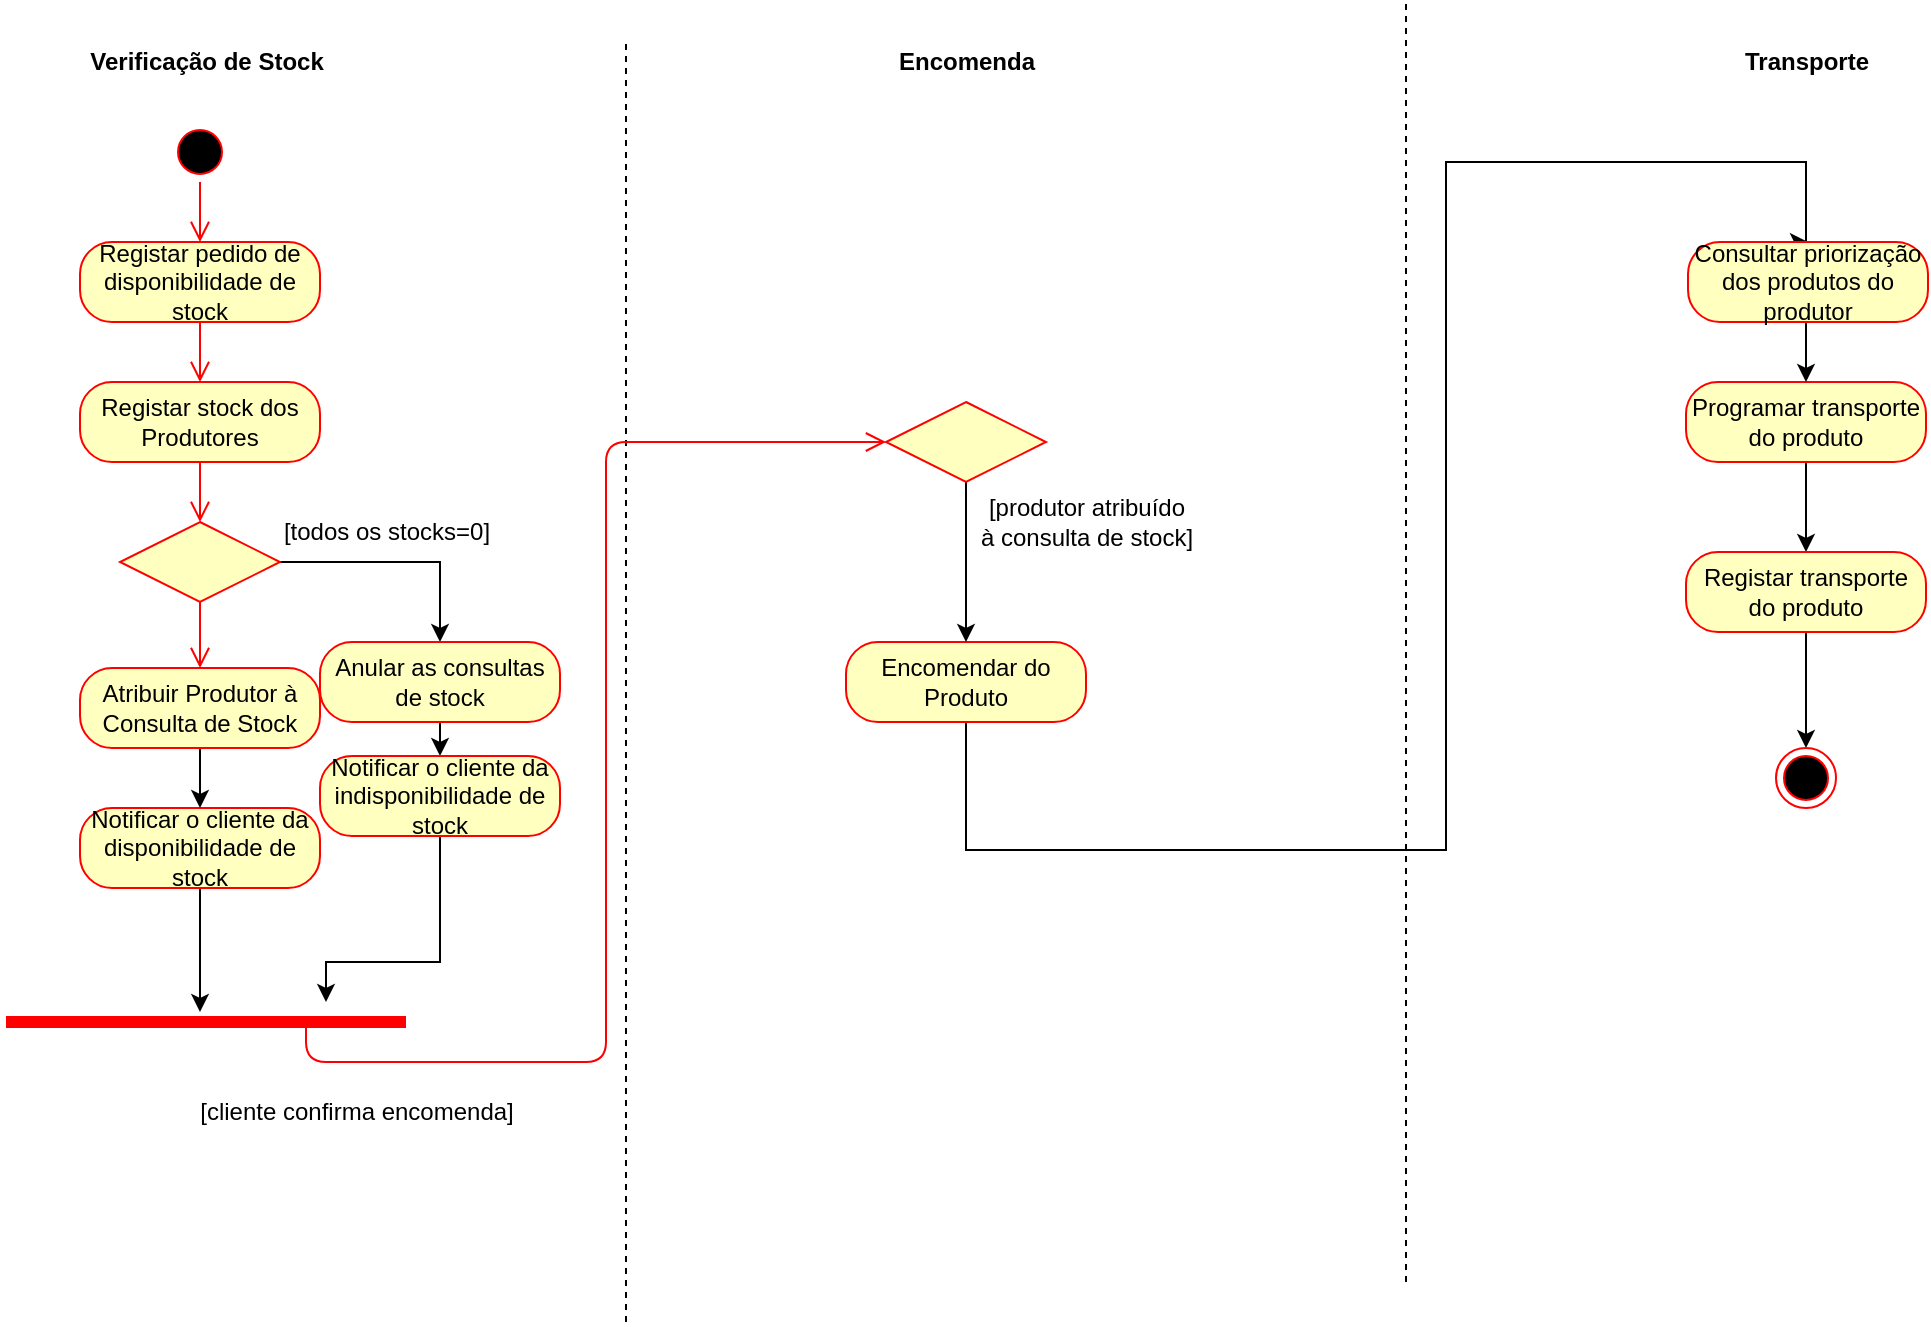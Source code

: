 <mxfile version="14.8.0" type="device" pages="12"><diagram id="ofPpTk8k0QCiiYRm1e5K" name="DA Encomenda"><mxGraphModel dx="1038" dy="579" grid="1" gridSize="10" guides="1" tooltips="1" connect="1" arrows="1" fold="1" page="1" pageScale="1" pageWidth="1169" pageHeight="827" math="0" shadow="0"><root><mxCell id="0"/><mxCell id="1" parent="0"/><mxCell id="hMPQWh_jFBhNqrndAQ77-1" value="" style="ellipse;html=1;shape=startState;fillColor=#000000;strokeColor=#ff0000;" parent="1" vertex="1"><mxGeometry x="122" y="110" width="30" height="30" as="geometry"/></mxCell><mxCell id="hMPQWh_jFBhNqrndAQ77-2" value="" style="edgeStyle=orthogonalEdgeStyle;html=1;verticalAlign=bottom;endArrow=open;endSize=8;strokeColor=#ff0000;entryX=0.5;entryY=0;entryDx=0;entryDy=0;" parent="1" source="hMPQWh_jFBhNqrndAQ77-1" target="hMPQWh_jFBhNqrndAQ77-6" edge="1"><mxGeometry relative="1" as="geometry"><mxPoint x="137" y="170" as="targetPoint"/></mxGeometry></mxCell><mxCell id="hMPQWh_jFBhNqrndAQ77-6" value="Registar pedido de disponibilidade de stock" style="rounded=1;whiteSpace=wrap;html=1;arcSize=40;fontColor=#000000;fillColor=#ffffc0;strokeColor=#ff0000;" parent="1" vertex="1"><mxGeometry x="77" y="170" width="120" height="40" as="geometry"/></mxCell><mxCell id="hMPQWh_jFBhNqrndAQ77-7" value="" style="edgeStyle=orthogonalEdgeStyle;html=1;verticalAlign=bottom;endArrow=open;endSize=8;strokeColor=#ff0000;entryX=0.5;entryY=0;entryDx=0;entryDy=0;" parent="1" source="hMPQWh_jFBhNqrndAQ77-6" target="hMPQWh_jFBhNqrndAQ77-8" edge="1"><mxGeometry relative="1" as="geometry"><mxPoint x="137" y="390" as="targetPoint"/><Array as="points"/></mxGeometry></mxCell><mxCell id="hMPQWh_jFBhNqrndAQ77-8" value="Registar stock dos Produtores" style="rounded=1;whiteSpace=wrap;html=1;arcSize=40;fontColor=#000000;fillColor=#ffffc0;strokeColor=#ff0000;" parent="1" vertex="1"><mxGeometry x="77" y="240" width="120" height="40" as="geometry"/></mxCell><mxCell id="hMPQWh_jFBhNqrndAQ77-9" value="" style="edgeStyle=orthogonalEdgeStyle;html=1;verticalAlign=bottom;endArrow=open;endSize=8;strokeColor=#ff0000;entryX=0.5;entryY=0;entryDx=0;entryDy=0;" parent="1" source="OcqteZ_65Rx0ri-Nip2h-1" target="O1PAGVexHsTbeKCIL1Ph-1" edge="1"><mxGeometry relative="1" as="geometry"><mxPoint x="140" y="340" as="targetPoint"/></mxGeometry></mxCell><mxCell id="hMPQWh_jFBhNqrndAQ77-28" style="edgeStyle=orthogonalEdgeStyle;rounded=0;orthogonalLoop=1;jettySize=auto;html=1;exitX=0.5;exitY=1;exitDx=0;exitDy=0;entryX=0.5;entryY=0;entryDx=0;entryDy=0;" parent="1" source="hMPQWh_jFBhNqrndAQ77-10" target="S6EMbUtaiXLg0VPr4kjf-1" edge="1"><mxGeometry relative="1" as="geometry"><mxPoint x="940" y="160" as="targetPoint"/><Array as="points"><mxPoint x="520" y="474"/><mxPoint x="760" y="474"/><mxPoint x="760" y="130"/><mxPoint x="940" y="130"/></Array></mxGeometry></mxCell><mxCell id="hMPQWh_jFBhNqrndAQ77-10" value="Encomendar do Produto" style="rounded=1;whiteSpace=wrap;html=1;arcSize=40;fontColor=#000000;fillColor=#ffffc0;strokeColor=#ff0000;" parent="1" vertex="1"><mxGeometry x="460" y="370" width="120" height="40" as="geometry"/></mxCell><mxCell id="hMPQWh_jFBhNqrndAQ77-15" style="edgeStyle=orthogonalEdgeStyle;rounded=0;orthogonalLoop=1;jettySize=auto;html=1;exitX=0.5;exitY=1;exitDx=0;exitDy=0;entryX=0.485;entryY=0;entryDx=0;entryDy=0;entryPerimeter=0;" parent="1" source="hMPQWh_jFBhNqrndAQ77-14" target="hMPQWh_jFBhNqrndAQ77-16" edge="1"><mxGeometry relative="1" as="geometry"><mxPoint x="137" y="505" as="targetPoint"/></mxGeometry></mxCell><mxCell id="hMPQWh_jFBhNqrndAQ77-14" value="Notificar o cliente da disponibilidade de stock" style="rounded=1;whiteSpace=wrap;html=1;arcSize=40;fontColor=#000000;fillColor=#ffffc0;strokeColor=#ff0000;" parent="1" vertex="1"><mxGeometry x="77" y="453" width="120" height="40" as="geometry"/></mxCell><mxCell id="hMPQWh_jFBhNqrndAQ77-16" value="" style="shape=line;html=1;strokeWidth=6;strokeColor=#ff0000;" parent="1" vertex="1"><mxGeometry x="40" y="555" width="200" height="10" as="geometry"/></mxCell><mxCell id="hMPQWh_jFBhNqrndAQ77-18" value="[cliente confirma encomenda]" style="text;html=1;align=center;verticalAlign=middle;resizable=0;points=[];autosize=1;" parent="1" vertex="1"><mxGeometry x="130" y="595" width="170" height="20" as="geometry"/></mxCell><mxCell id="hMPQWh_jFBhNqrndAQ77-30" style="edgeStyle=orthogonalEdgeStyle;rounded=0;orthogonalLoop=1;jettySize=auto;html=1;exitX=0.5;exitY=1;exitDx=0;exitDy=0;entryX=0.5;entryY=0;entryDx=0;entryDy=0;" parent="1" source="hMPQWh_jFBhNqrndAQ77-27" target="hMPQWh_jFBhNqrndAQ77-29" edge="1"><mxGeometry relative="1" as="geometry"/></mxCell><mxCell id="hMPQWh_jFBhNqrndAQ77-27" value="Programar transporte do produto" style="rounded=1;whiteSpace=wrap;html=1;arcSize=40;fontColor=#000000;fillColor=#ffffc0;strokeColor=#ff0000;" parent="1" vertex="1"><mxGeometry x="880" y="240" width="120" height="40" as="geometry"/></mxCell><mxCell id="63oczin4QqeCkyXlof3L-14" style="edgeStyle=orthogonalEdgeStyle;rounded=0;orthogonalLoop=1;jettySize=auto;html=1;exitX=0.5;exitY=1;exitDx=0;exitDy=0;entryX=0.5;entryY=0;entryDx=0;entryDy=0;" parent="1" source="hMPQWh_jFBhNqrndAQ77-29" target="63oczin4QqeCkyXlof3L-13" edge="1"><mxGeometry relative="1" as="geometry"/></mxCell><mxCell id="hMPQWh_jFBhNqrndAQ77-29" value="Registar transporte do produto" style="rounded=1;whiteSpace=wrap;html=1;arcSize=40;fontColor=#000000;fillColor=#ffffc0;strokeColor=#ff0000;" parent="1" vertex="1"><mxGeometry x="880" y="325" width="120" height="40" as="geometry"/></mxCell><mxCell id="63oczin4QqeCkyXlof3L-2" value="" style="endArrow=none;dashed=1;html=1;" parent="1" edge="1"><mxGeometry width="50" height="50" relative="1" as="geometry"><mxPoint x="350" y="710" as="sourcePoint"/><mxPoint x="350" y="70" as="targetPoint"/></mxGeometry></mxCell><mxCell id="63oczin4QqeCkyXlof3L-3" value="Verificação de Stock" style="text;html=1;align=center;verticalAlign=middle;resizable=0;points=[];autosize=1;fontStyle=1" parent="1" vertex="1"><mxGeometry x="75" y="70" width="130" height="20" as="geometry"/></mxCell><mxCell id="63oczin4QqeCkyXlof3L-5" value="Encomenda" style="text;html=1;align=center;verticalAlign=middle;resizable=0;points=[];autosize=1;fontStyle=1" parent="1" vertex="1"><mxGeometry x="480" y="70" width="80" height="20" as="geometry"/></mxCell><mxCell id="63oczin4QqeCkyXlof3L-13" value="" style="ellipse;html=1;shape=endState;fillColor=#000000;strokeColor=#ff0000;" parent="1" vertex="1"><mxGeometry x="925" y="423" width="30" height="30" as="geometry"/></mxCell><mxCell id="gdhP8D5XMraDFZt-f8Y0-1" value="" style="endArrow=none;dashed=1;html=1;" parent="1" edge="1"><mxGeometry width="50" height="50" relative="1" as="geometry"><mxPoint x="740" y="690" as="sourcePoint"/><mxPoint x="740" y="50" as="targetPoint"/></mxGeometry></mxCell><mxCell id="gdhP8D5XMraDFZt-f8Y0-2" value="Transporte" style="text;html=1;align=center;verticalAlign=middle;resizable=0;points=[];autosize=1;fontStyle=1" parent="1" vertex="1"><mxGeometry x="900" y="70" width="80" height="20" as="geometry"/></mxCell><mxCell id="YhzJbQLRtX3D8tAVOP_t-1" style="edgeStyle=orthogonalEdgeStyle;rounded=0;orthogonalLoop=1;jettySize=auto;html=1;exitX=0.5;exitY=1;exitDx=0;exitDy=0;entryX=0.5;entryY=0;entryDx=0;entryDy=0;" parent="1" source="S6EMbUtaiXLg0VPr4kjf-1" target="hMPQWh_jFBhNqrndAQ77-27" edge="1"><mxGeometry relative="1" as="geometry"/></mxCell><mxCell id="S6EMbUtaiXLg0VPr4kjf-1" value="Consultar priorização dos produtos do produtor" style="rounded=1;whiteSpace=wrap;html=1;arcSize=40;fontColor=#000000;fillColor=#ffffc0;strokeColor=#ff0000;" parent="1" vertex="1"><mxGeometry x="881" y="170" width="120" height="40" as="geometry"/></mxCell><mxCell id="OcqteZ_65Rx0ri-Nip2h-9" style="edgeStyle=orthogonalEdgeStyle;rounded=0;orthogonalLoop=1;jettySize=auto;html=1;exitX=0.5;exitY=1;exitDx=0;exitDy=0;entryX=0.5;entryY=0;entryDx=0;entryDy=0;" parent="1" source="O1PAGVexHsTbeKCIL1Ph-1" target="hMPQWh_jFBhNqrndAQ77-14" edge="1"><mxGeometry relative="1" as="geometry"/></mxCell><mxCell id="O1PAGVexHsTbeKCIL1Ph-1" value="Atribuir Produtor à Consulta de Stock" style="rounded=1;whiteSpace=wrap;html=1;arcSize=40;fontColor=#000000;fillColor=#ffffc0;strokeColor=#ff0000;" parent="1" vertex="1"><mxGeometry x="77" y="383" width="120" height="40" as="geometry"/></mxCell><mxCell id="OcqteZ_65Rx0ri-Nip2h-4" style="edgeStyle=orthogonalEdgeStyle;rounded=0;orthogonalLoop=1;jettySize=auto;html=1;exitX=1;exitY=0.5;exitDx=0;exitDy=0;entryX=0.5;entryY=0;entryDx=0;entryDy=0;" parent="1" source="OcqteZ_65Rx0ri-Nip2h-1" target="OcqteZ_65Rx0ri-Nip2h-3" edge="1"><mxGeometry relative="1" as="geometry"/></mxCell><mxCell id="OcqteZ_65Rx0ri-Nip2h-6" style="edgeStyle=orthogonalEdgeStyle;rounded=0;orthogonalLoop=1;jettySize=auto;html=1;exitX=0.5;exitY=1;exitDx=0;exitDy=0;entryX=0.5;entryY=0;entryDx=0;entryDy=0;" parent="1" source="OcqteZ_65Rx0ri-Nip2h-3" target="OcqteZ_65Rx0ri-Nip2h-5" edge="1"><mxGeometry relative="1" as="geometry"/></mxCell><mxCell id="OcqteZ_65Rx0ri-Nip2h-3" value="Anular as consultas de stock" style="rounded=1;whiteSpace=wrap;html=1;arcSize=40;fontColor=#000000;fillColor=#ffffc0;strokeColor=#ff0000;" parent="1" vertex="1"><mxGeometry x="197" y="370" width="120" height="40" as="geometry"/></mxCell><mxCell id="OcqteZ_65Rx0ri-Nip2h-7" style="edgeStyle=orthogonalEdgeStyle;rounded=0;orthogonalLoop=1;jettySize=auto;html=1;exitX=0.5;exitY=1;exitDx=0;exitDy=0;" parent="1" source="OcqteZ_65Rx0ri-Nip2h-5" edge="1"><mxGeometry relative="1" as="geometry"><mxPoint x="200" y="550" as="targetPoint"/><Array as="points"><mxPoint x="257" y="530"/><mxPoint x="200" y="530"/></Array></mxGeometry></mxCell><mxCell id="OcqteZ_65Rx0ri-Nip2h-5" value="Notificar o cliente da indisponibilidade de stock" style="rounded=1;whiteSpace=wrap;html=1;arcSize=40;fontColor=#000000;fillColor=#ffffc0;strokeColor=#ff0000;" parent="1" vertex="1"><mxGeometry x="197" y="427" width="120" height="40" as="geometry"/></mxCell><mxCell id="OcqteZ_65Rx0ri-Nip2h-1" value="" style="rhombus;whiteSpace=wrap;html=1;fillColor=#ffffc0;strokeColor=#ff0000;" parent="1" vertex="1"><mxGeometry x="97" y="310" width="80" height="40" as="geometry"/></mxCell><mxCell id="OcqteZ_65Rx0ri-Nip2h-8" value="" style="edgeStyle=orthogonalEdgeStyle;html=1;verticalAlign=bottom;endArrow=open;endSize=8;strokeColor=#ff0000;entryX=0.5;entryY=0;entryDx=0;entryDy=0;" parent="1" source="hMPQWh_jFBhNqrndAQ77-8" target="OcqteZ_65Rx0ri-Nip2h-1" edge="1"><mxGeometry relative="1" as="geometry"><mxPoint x="137" y="383" as="targetPoint"/><mxPoint x="137" y="280" as="sourcePoint"/></mxGeometry></mxCell><mxCell id="OcqteZ_65Rx0ri-Nip2h-10" value="[todos os stocks=0]" style="text;html=1;align=center;verticalAlign=middle;resizable=0;points=[];autosize=1;strokeColor=none;" parent="1" vertex="1"><mxGeometry x="170" y="305" width="120" height="20" as="geometry"/></mxCell><mxCell id="pH7_MFtdccLlQ9-55tZV-3" value="[produtor atribuído &lt;br&gt;à consulta de stock]" style="text;html=1;align=center;verticalAlign=middle;resizable=0;points=[];autosize=1;strokeColor=none;" parent="1" vertex="1"><mxGeometry x="520" y="295" width="120" height="30" as="geometry"/></mxCell><mxCell id="pH7_MFtdccLlQ9-55tZV-5" style="edgeStyle=orthogonalEdgeStyle;rounded=0;orthogonalLoop=1;jettySize=auto;html=1;exitX=0.5;exitY=1;exitDx=0;exitDy=0;" parent="1" source="pH7_MFtdccLlQ9-55tZV-1" edge="1"><mxGeometry relative="1" as="geometry"><mxPoint x="520" y="370" as="targetPoint"/></mxGeometry></mxCell><mxCell id="pH7_MFtdccLlQ9-55tZV-1" value="" style="rhombus;whiteSpace=wrap;html=1;fillColor=#ffffc0;strokeColor=#ff0000;" parent="1" vertex="1"><mxGeometry x="480" y="250" width="80" height="40" as="geometry"/></mxCell><mxCell id="pH7_MFtdccLlQ9-55tZV-4" value="" style="edgeStyle=orthogonalEdgeStyle;html=1;verticalAlign=bottom;endArrow=open;endSize=8;strokeColor=#ff0000;exitX=0.75;exitY=0.5;exitDx=0;exitDy=0;exitPerimeter=0;" parent="1" source="hMPQWh_jFBhNqrndAQ77-16" target="pH7_MFtdccLlQ9-55tZV-1" edge="1"><mxGeometry relative="1" as="geometry"><mxPoint x="520" y="320" as="targetPoint"/><Array as="points"><mxPoint x="190" y="580"/><mxPoint x="340" y="580"/><mxPoint x="340" y="270"/></Array><mxPoint x="190" y="560" as="sourcePoint"/></mxGeometry></mxCell></root></mxGraphModel></diagram><diagram id="QC6-NeVraByd_6RRF9vp" name="DA Produtor"><mxGraphModel dx="1038" dy="616" grid="1" gridSize="10" guides="1" tooltips="1" connect="1" arrows="1" fold="1" page="1" pageScale="1" pageWidth="1169" pageHeight="827" math="0" shadow="0"><root><mxCell id="jDpE28SZnT3A-QJSQCE--0"/><mxCell id="jDpE28SZnT3A-QJSQCE--1" parent="jDpE28SZnT3A-QJSQCE--0"/><mxCell id="jDpE28SZnT3A-QJSQCE--2" value="Registo do Produtor" style="rounded=1;whiteSpace=wrap;html=1;arcSize=40;fontColor=#000000;fillColor=#ffffc0;strokeColor=#ff0000;" parent="jDpE28SZnT3A-QJSQCE--1" vertex="1"><mxGeometry x="180" y="250" width="120" height="40" as="geometry"/></mxCell><mxCell id="jDpE28SZnT3A-QJSQCE--3" value="" style="edgeStyle=orthogonalEdgeStyle;html=1;verticalAlign=bottom;endArrow=open;endSize=8;strokeColor=#ff0000;" parent="jDpE28SZnT3A-QJSQCE--1" source="jDpE28SZnT3A-QJSQCE--4" edge="1"><mxGeometry relative="1" as="geometry"><mxPoint x="240" y="370" as="targetPoint"/></mxGeometry></mxCell><mxCell id="jDpE28SZnT3A-QJSQCE--8" style="edgeStyle=orthogonalEdgeStyle;rounded=0;orthogonalLoop=1;jettySize=auto;html=1;exitX=0.5;exitY=1;exitDx=0;exitDy=0;entryX=0.5;entryY=0;entryDx=0;entryDy=0;" parent="jDpE28SZnT3A-QJSQCE--1" source="jDpE28SZnT3A-QJSQCE--4" target="jDpE28SZnT3A-QJSQCE--7" edge="1"><mxGeometry relative="1" as="geometry"/></mxCell><mxCell id="jDpE28SZnT3A-QJSQCE--5" value="" style="ellipse;html=1;shape=startState;fillColor=#000000;strokeColor=#ff0000;" parent="jDpE28SZnT3A-QJSQCE--1" vertex="1"><mxGeometry x="225" y="170" width="30" height="30" as="geometry"/></mxCell><mxCell id="jDpE28SZnT3A-QJSQCE--6" value="" style="edgeStyle=orthogonalEdgeStyle;html=1;verticalAlign=bottom;endArrow=open;endSize=8;strokeColor=#ff0000;entryX=0.5;entryY=0;entryDx=0;entryDy=0;" parent="jDpE28SZnT3A-QJSQCE--1" source="jDpE28SZnT3A-QJSQCE--5" target="jDpE28SZnT3A-QJSQCE--2" edge="1"><mxGeometry relative="1" as="geometry"><mxPoint x="255" y="260" as="targetPoint"/></mxGeometry></mxCell><mxCell id="jDpE28SZnT3A-QJSQCE--7" value="" style="ellipse;html=1;shape=endState;fillColor=#000000;strokeColor=#ff0000;" parent="jDpE28SZnT3A-QJSQCE--1" vertex="1"><mxGeometry x="225" y="440" width="30" height="30" as="geometry"/></mxCell><mxCell id="jDpE28SZnT3A-QJSQCE--4" value="Registo dos Requisitos do Produtor" style="rounded=1;whiteSpace=wrap;html=1;arcSize=40;fontColor=#000000;fillColor=#ffffc0;strokeColor=#ff0000;" parent="jDpE28SZnT3A-QJSQCE--1" vertex="1"><mxGeometry x="180" y="340" width="120" height="40" as="geometry"/></mxCell><mxCell id="jDpE28SZnT3A-QJSQCE--9" value="" style="edgeStyle=orthogonalEdgeStyle;html=1;verticalAlign=bottom;endArrow=open;endSize=8;strokeColor=#ff0000;" parent="jDpE28SZnT3A-QJSQCE--1" source="jDpE28SZnT3A-QJSQCE--2" target="jDpE28SZnT3A-QJSQCE--4" edge="1"><mxGeometry relative="1" as="geometry"><mxPoint x="240" y="370" as="targetPoint"/><mxPoint x="240" y="310" as="sourcePoint"/></mxGeometry></mxCell></root></mxGraphModel></diagram><diagram id="ufJJLJibWyOL56DhZS00" name="DA Análise Dados"><mxGraphModel dx="1110" dy="627" grid="1" gridSize="10" guides="1" tooltips="1" connect="1" arrows="1" fold="1" page="1" pageScale="1" pageWidth="1169" pageHeight="827" math="0" shadow="0"><root><mxCell id="HtK9fP0F9ee3AF-ZRTIA-0"/><mxCell id="HtK9fP0F9ee3AF-ZRTIA-1" parent="HtK9fP0F9ee3AF-ZRTIA-0"/><mxCell id="HtK9fP0F9ee3AF-ZRTIA-2" value="" style="ellipse;html=1;shape=startState;fillColor=#000000;strokeColor=#ff0000;" parent="HtK9fP0F9ee3AF-ZRTIA-1" vertex="1"><mxGeometry x="155" y="134" width="30" height="30" as="geometry"/></mxCell><mxCell id="HtK9fP0F9ee3AF-ZRTIA-3" value="" style="edgeStyle=orthogonalEdgeStyle;html=1;verticalAlign=bottom;endArrow=open;endSize=8;strokeColor=#ff0000;entryX=0.5;entryY=0;entryDx=0;entryDy=0;" parent="HtK9fP0F9ee3AF-ZRTIA-1" source="HtK9fP0F9ee3AF-ZRTIA-2" target="_XP9Z8jqF3QUswEqVDdz-16" edge="1"><mxGeometry relative="1" as="geometry"><mxPoint x="170" y="224" as="targetPoint"/></mxGeometry></mxCell><mxCell id="HtK9fP0F9ee3AF-ZRTIA-4" value="Registar dados do sensor e lista de sensores conectados" style="rounded=1;whiteSpace=wrap;html=1;arcSize=40;fontColor=#000000;fillColor=#ffffc0;strokeColor=#ff0000;" parent="HtK9fP0F9ee3AF-ZRTIA-1" vertex="1"><mxGeometry x="500" y="210" width="120" height="40" as="geometry"/></mxCell><mxCell id="HtK9fP0F9ee3AF-ZRTIA-5" value="" style="edgeStyle=orthogonalEdgeStyle;html=1;verticalAlign=bottom;endArrow=open;endSize=8;strokeColor=#ff0000;entryX=0.5;entryY=0;entryDx=0;entryDy=0;" parent="HtK9fP0F9ee3AF-ZRTIA-1" source="HtK9fP0F9ee3AF-ZRTIA-4" target="Gb8o4StpPqcuLKZOV17W-0" edge="1"><mxGeometry relative="1" as="geometry"><mxPoint x="560" y="300" as="targetPoint"/></mxGeometry></mxCell><mxCell id="Gb8o4StpPqcuLKZOV17W-1" style="edgeStyle=orthogonalEdgeStyle;rounded=0;orthogonalLoop=1;jettySize=auto;html=1;exitX=0.5;exitY=1;exitDx=0;exitDy=0;entryX=0.5;entryY=0;entryDx=0;entryDy=0;" parent="HtK9fP0F9ee3AF-ZRTIA-1" source="Gb8o4StpPqcuLKZOV17W-0" edge="1"><mxGeometry relative="1" as="geometry"><mxPoint x="560" y="370" as="targetPoint"/></mxGeometry></mxCell><mxCell id="Gb8o4StpPqcuLKZOV17W-0" value="Obter os requisitos do produtor" style="rounded=1;whiteSpace=wrap;html=1;arcSize=40;fontColor=#000000;fillColor=#ffffc0;strokeColor=#ff0000;" parent="HtK9fP0F9ee3AF-ZRTIA-1" vertex="1"><mxGeometry x="500" y="290" width="120" height="40" as="geometry"/></mxCell><mxCell id="_XP9Z8jqF3QUswEqVDdz-16" value="Associar lotes a sensores" style="rounded=1;whiteSpace=wrap;html=1;arcSize=40;fontColor=#000000;fillColor=#ffffc0;strokeColor=#ff0000;" parent="HtK9fP0F9ee3AF-ZRTIA-1" vertex="1"><mxGeometry x="110" y="204" width="120" height="40" as="geometry"/></mxCell><mxCell id="_XP9Z8jqF3QUswEqVDdz-17" value="" style="edgeStyle=orthogonalEdgeStyle;html=1;verticalAlign=bottom;endArrow=open;endSize=8;strokeColor=#ff0000;entryX=0.5;entryY=0;entryDx=0;entryDy=0;" parent="HtK9fP0F9ee3AF-ZRTIA-1" source="_XP9Z8jqF3QUswEqVDdz-16" target="HtK9fP0F9ee3AF-ZRTIA-4" edge="1"><mxGeometry relative="1" as="geometry"><mxPoint x="170" y="304" as="targetPoint"/><Array as="points"><mxPoint x="365" y="224"/><mxPoint x="365" y="154"/><mxPoint x="560" y="154"/></Array></mxGeometry></mxCell><mxCell id="RufOuN75wq_imENxfJGQ-0" value="" style="endArrow=none;dashed=1;html=1;" parent="HtK9fP0F9ee3AF-ZRTIA-1" edge="1"><mxGeometry width="50" height="50" relative="1" as="geometry"><mxPoint x="350" y="734" as="sourcePoint"/><mxPoint x="350" y="94" as="targetPoint"/></mxGeometry></mxCell><mxCell id="yXsAzDyHSZoLk8UpA8ad-0" value="Configuração" style="text;html=1;align=center;verticalAlign=middle;resizable=0;points=[];autosize=1;fontStyle=1" parent="HtK9fP0F9ee3AF-ZRTIA-1" vertex="1"><mxGeometry x="125" y="40" width="90" height="20" as="geometry"/></mxCell><mxCell id="yXsAzDyHSZoLk8UpA8ad-1" value="Processamento" style="text;html=1;align=center;verticalAlign=middle;resizable=0;points=[];autosize=1;fontStyle=1" parent="HtK9fP0F9ee3AF-ZRTIA-1" vertex="1"><mxGeometry x="510" y="40" width="100" height="20" as="geometry"/></mxCell><mxCell id="Nn82y7b5_rBmHKmSGr0e-0" value="" style="shape=line;html=1;strokeWidth=6;strokeColor=#ff0000;" parent="HtK9fP0F9ee3AF-ZRTIA-1" vertex="1"><mxGeometry x="460" y="170" width="200" height="10" as="geometry"/></mxCell><mxCell id="Nn82y7b5_rBmHKmSGr0e-1" value="* [dados transmitidos]" style="text;html=1;align=center;verticalAlign=middle;resizable=0;points=[];autosize=1;" parent="HtK9fP0F9ee3AF-ZRTIA-1" vertex="1"><mxGeometry x="570" y="180" width="130" height="20" as="geometry"/></mxCell><mxCell id="AOxtT7dwVvdIbjPcZUBv-8" style="edgeStyle=orthogonalEdgeStyle;rounded=0;orthogonalLoop=1;jettySize=auto;html=1;exitX=0.5;exitY=1;exitDx=0;exitDy=0;entryX=0.5;entryY=0;entryDx=0;entryDy=0;endArrow=classic;endFill=1;" parent="HtK9fP0F9ee3AF-ZRTIA-1" source="AOxtT7dwVvdIbjPcZUBv-0" target="AOxtT7dwVvdIbjPcZUBv-1" edge="1"><mxGeometry relative="1" as="geometry"/></mxCell><mxCell id="AOxtT7dwVvdIbjPcZUBv-0" value="sensor" style="rounded=0;whiteSpace=wrap;html=1;" parent="HtK9fP0F9ee3AF-ZRTIA-1" vertex="1"><mxGeometry x="940" y="114" width="80" height="50" as="geometry"/></mxCell><mxCell id="AOxtT7dwVvdIbjPcZUBv-7" style="edgeStyle=orthogonalEdgeStyle;rounded=0;orthogonalLoop=1;jettySize=auto;html=1;exitX=0.5;exitY=1;exitDx=0;exitDy=0;entryX=0.5;entryY=0;entryDx=0;entryDy=0;endArrow=classic;endFill=1;" parent="HtK9fP0F9ee3AF-ZRTIA-1" source="AOxtT7dwVvdIbjPcZUBv-1" target="AOxtT7dwVvdIbjPcZUBv-2" edge="1"><mxGeometry relative="1" as="geometry"/></mxCell><mxCell id="AOxtT7dwVvdIbjPcZUBv-1" value="controlador" style="rounded=0;whiteSpace=wrap;html=1;" parent="HtK9fP0F9ee3AF-ZRTIA-1" vertex="1"><mxGeometry x="940" y="210" width="80" height="50" as="geometry"/></mxCell><mxCell id="AOxtT7dwVvdIbjPcZUBv-2" value="recolha e análise de dados" style="rounded=0;whiteSpace=wrap;html=1;" parent="HtK9fP0F9ee3AF-ZRTIA-1" vertex="1"><mxGeometry x="940" y="370" width="80" height="50" as="geometry"/></mxCell><mxCell id="AOxtT7dwVvdIbjPcZUBv-4" value="" style="endArrow=none;dashed=1;html=1;dashPattern=1 3;strokeWidth=2;" parent="HtK9fP0F9ee3AF-ZRTIA-1" edge="1"><mxGeometry width="50" height="50" relative="1" as="geometry"><mxPoint x="790" y="310" as="sourcePoint"/><mxPoint x="1150" y="310" as="targetPoint"/></mxGeometry></mxCell><mxCell id="AOxtT7dwVvdIbjPcZUBv-5" value="sistema do controlador/sensores" style="text;html=1;align=center;verticalAlign=middle;resizable=0;points=[];autosize=1;" parent="HtK9fP0F9ee3AF-ZRTIA-1" vertex="1"><mxGeometry x="735" y="180" width="190" height="20" as="geometry"/></mxCell><mxCell id="AOxtT7dwVvdIbjPcZUBv-6" value="nossa aplicação" style="text;html=1;align=center;verticalAlign=middle;resizable=0;points=[];autosize=1;" parent="HtK9fP0F9ee3AF-ZRTIA-1" vertex="1"><mxGeometry x="760" y="370" width="100" height="20" as="geometry"/></mxCell><mxCell id="YsSwKD1j1Q9OLN59kjhV-0" style="edgeStyle=orthogonalEdgeStyle;rounded=0;orthogonalLoop=1;jettySize=auto;html=1;exitX=0.5;exitY=1;exitDx=0;exitDy=0;" parent="HtK9fP0F9ee3AF-ZRTIA-1" source="YsSwKD1j1Q9OLN59kjhV-1" edge="1"><mxGeometry relative="1" as="geometry"><mxPoint x="560" y="440" as="targetPoint"/></mxGeometry></mxCell><mxCell id="YsSwKD1j1Q9OLN59kjhV-1" value="Análise do estado dos produtos&amp;nbsp;" style="rounded=1;whiteSpace=wrap;html=1;arcSize=40;fontColor=#000000;fillColor=#ffffc0;strokeColor=#ff0000;" parent="HtK9fP0F9ee3AF-ZRTIA-1" vertex="1"><mxGeometry x="500" y="370" width="120" height="40" as="geometry"/></mxCell><mxCell id="YsSwKD1j1Q9OLN59kjhV-2" value="" style="ellipse;html=1;shape=endState;fillColor=#000000;strokeColor=#ff0000;" parent="HtK9fP0F9ee3AF-ZRTIA-1" vertex="1"><mxGeometry x="545" y="730" width="30" height="30" as="geometry"/></mxCell><mxCell id="YsSwKD1j1Q9OLN59kjhV-3" style="edgeStyle=orthogonalEdgeStyle;rounded=0;orthogonalLoop=1;jettySize=auto;html=1;exitX=0;exitY=0.5;exitDx=0;exitDy=0;entryX=1;entryY=0.5;entryDx=0;entryDy=0;" parent="HtK9fP0F9ee3AF-ZRTIA-1" source="YsSwKD1j1Q9OLN59kjhV-4" target="YsSwKD1j1Q9OLN59kjhV-12" edge="1"><mxGeometry relative="1" as="geometry"><mxPoint x="607" y="550" as="targetPoint"/><Array as="points"/></mxGeometry></mxCell><mxCell id="YsSwKD1j1Q9OLN59kjhV-4" value="Registo de alerta para produtos em fim de vida" style="rounded=1;whiteSpace=wrap;html=1;arcSize=40;fontColor=#000000;fillColor=#ffffc0;strokeColor=#ff0000;" parent="HtK9fP0F9ee3AF-ZRTIA-1" vertex="1"><mxGeometry x="710" y="510" width="130" height="60" as="geometry"/></mxCell><mxCell id="YsSwKD1j1Q9OLN59kjhV-5" value="" style="edgeStyle=orthogonalEdgeStyle;rounded=0;orthogonalLoop=1;jettySize=auto;html=1;entryX=0.5;entryY=0;entryDx=0;entryDy=0;" parent="HtK9fP0F9ee3AF-ZRTIA-1" source="YsSwKD1j1Q9OLN59kjhV-7" target="YsSwKD1j1Q9OLN59kjhV-4" edge="1"><mxGeometry relative="1" as="geometry"/></mxCell><mxCell id="YsSwKD1j1Q9OLN59kjhV-6" style="edgeStyle=orthogonalEdgeStyle;rounded=0;orthogonalLoop=1;jettySize=auto;html=1;exitX=0.5;exitY=1;exitDx=0;exitDy=0;entryX=0.5;entryY=0;entryDx=0;entryDy=0;" parent="HtK9fP0F9ee3AF-ZRTIA-1" source="YsSwKD1j1Q9OLN59kjhV-7" target="YsSwKD1j1Q9OLN59kjhV-12" edge="1"><mxGeometry relative="1" as="geometry"/></mxCell><mxCell id="YsSwKD1j1Q9OLN59kjhV-7" value="" style="rhombus;whiteSpace=wrap;html=1;fillColor=#ffffc0;strokeColor=#ff0000;" parent="HtK9fP0F9ee3AF-ZRTIA-1" vertex="1"><mxGeometry x="520" y="440" width="80" height="40" as="geometry"/></mxCell><mxCell id="YsSwKD1j1Q9OLN59kjhV-8" value="[produtos em fim de vida]" style="text;html=1;align=center;verticalAlign=middle;resizable=0;points=[];autosize=1;" parent="HtK9fP0F9ee3AF-ZRTIA-1" vertex="1"><mxGeometry x="575" y="430" width="150" height="20" as="geometry"/></mxCell><mxCell id="YsSwKD1j1Q9OLN59kjhV-9" value="" style="edgeStyle=orthogonalEdgeStyle;rounded=0;orthogonalLoop=1;jettySize=auto;html=1;" parent="HtK9fP0F9ee3AF-ZRTIA-1" source="YsSwKD1j1Q9OLN59kjhV-10" target="YsSwKD1j1Q9OLN59kjhV-2" edge="1"><mxGeometry relative="1" as="geometry"/></mxCell><mxCell id="YsSwKD1j1Q9OLN59kjhV-10" value="Redefinir prioridades de transporte" style="rounded=1;whiteSpace=wrap;html=1;arcSize=40;fontColor=#000000;fillColor=#ffffc0;strokeColor=#ff0000;" parent="HtK9fP0F9ee3AF-ZRTIA-1" vertex="1"><mxGeometry x="500" y="620" width="120" height="40" as="geometry"/></mxCell><mxCell id="YsSwKD1j1Q9OLN59kjhV-11" style="edgeStyle=orthogonalEdgeStyle;rounded=0;orthogonalLoop=1;jettySize=auto;html=1;exitX=0.5;exitY=1;exitDx=0;exitDy=0;entryX=0.5;entryY=0;entryDx=0;entryDy=0;" parent="HtK9fP0F9ee3AF-ZRTIA-1" target="YsSwKD1j1Q9OLN59kjhV-10" edge="1"><mxGeometry relative="1" as="geometry"><mxPoint x="560" y="560" as="sourcePoint"/></mxGeometry></mxCell><mxCell id="YsSwKD1j1Q9OLN59kjhV-12" value="" style="rhombus;whiteSpace=wrap;html=1;fillColor=#ffffc0;strokeColor=#ff0000;" parent="HtK9fP0F9ee3AF-ZRTIA-1" vertex="1"><mxGeometry x="520" y="520" width="80" height="40" as="geometry"/></mxCell></root></mxGraphModel></diagram><diagram id="mswxJpoXYvuMfoA_UdmB" name="Casos de Uso Tabelas e Configurações"><mxGraphModel dx="1110" dy="627" grid="1" gridSize="10" guides="1" tooltips="1" connect="1" arrows="1" fold="1" page="1" pageScale="1" pageWidth="1169" pageHeight="827" math="0" shadow="0"><root><mxCell id="CAajx4SkqEMdYvVYMIq9-0"/><mxCell id="CAajx4SkqEMdYvVYMIq9-1" parent="CAajx4SkqEMdYvVYMIq9-0"/><mxCell id="CAajx4SkqEMdYvVYMIq9-9" style="edgeStyle=orthogonalEdgeStyle;rounded=0;orthogonalLoop=1;jettySize=auto;html=1;exitX=1;exitY=0.5;exitDx=0;exitDy=0;entryX=0;entryY=0.5;entryDx=0;entryDy=0;" parent="CAajx4SkqEMdYvVYMIq9-1" source="CAajx4SkqEMdYvVYMIq9-2" target="CAajx4SkqEMdYvVYMIq9-6" edge="1"><mxGeometry relative="1" as="geometry"/></mxCell><mxCell id="CAajx4SkqEMdYvVYMIq9-10" value="&amp;lt;&amp;lt;includes&amp;gt;&amp;gt;" style="edgeLabel;html=1;align=center;verticalAlign=middle;resizable=0;points=[];" parent="CAajx4SkqEMdYvVYMIq9-9" vertex="1" connectable="0"><mxGeometry x="-0.25" y="1" relative="1" as="geometry"><mxPoint x="5" y="-9" as="offset"/></mxGeometry></mxCell><mxCell id="CAajx4SkqEMdYvVYMIq9-2" value="Inserir Cliente" style="ellipse;whiteSpace=wrap;html=1;" parent="CAajx4SkqEMdYvVYMIq9-1" vertex="1"><mxGeometry x="230" y="140" width="140" height="70" as="geometry"/></mxCell><mxCell id="CAajx4SkqEMdYvVYMIq9-5" style="edgeStyle=orthogonalEdgeStyle;rounded=0;orthogonalLoop=1;jettySize=auto;html=1;exitX=0.5;exitY=0.5;exitDx=0;exitDy=0;exitPerimeter=0;entryX=0;entryY=0.5;entryDx=0;entryDy=0;" parent="CAajx4SkqEMdYvVYMIq9-1" source="CAajx4SkqEMdYvVYMIq9-3" target="CAajx4SkqEMdYvVYMIq9-2" edge="1"><mxGeometry relative="1" as="geometry"/></mxCell><mxCell id="CAajx4SkqEMdYvVYMIq9-3" value="Utilizador &lt;br&gt;Não Autenticado" style="shape=umlActor;verticalLabelPosition=bottom;verticalAlign=top;html=1;" parent="CAajx4SkqEMdYvVYMIq9-1" vertex="1"><mxGeometry x="100" y="145" width="30" height="60" as="geometry"/></mxCell><mxCell id="CAajx4SkqEMdYvVYMIq9-6" value="Verificar e-mail registado" style="ellipse;whiteSpace=wrap;html=1;" parent="CAajx4SkqEMdYvVYMIq9-1" vertex="1"><mxGeometry x="485" y="140" width="140" height="70" as="geometry"/></mxCell><mxCell id="yMIFVr31vn5F3F22kdLT-0" style="edgeStyle=orthogonalEdgeStyle;rounded=0;orthogonalLoop=1;jettySize=auto;html=1;exitX=1;exitY=0.5;exitDx=0;exitDy=0;entryX=0;entryY=0.5;entryDx=0;entryDy=0;" parent="CAajx4SkqEMdYvVYMIq9-1" source="yMIFVr31vn5F3F22kdLT-2" target="yMIFVr31vn5F3F22kdLT-5" edge="1"><mxGeometry relative="1" as="geometry"/></mxCell><mxCell id="yMIFVr31vn5F3F22kdLT-1" value="&amp;lt;&amp;lt;includes&amp;gt;&amp;gt;" style="edgeLabel;html=1;align=center;verticalAlign=middle;resizable=0;points=[];" parent="yMIFVr31vn5F3F22kdLT-0" vertex="1" connectable="0"><mxGeometry x="-0.25" y="1" relative="1" as="geometry"><mxPoint x="5" y="-9" as="offset"/></mxGeometry></mxCell><mxCell id="yMIFVr31vn5F3F22kdLT-2" value="Inserir Produtor" style="ellipse;whiteSpace=wrap;html=1;" parent="CAajx4SkqEMdYvVYMIq9-1" vertex="1"><mxGeometry x="230" y="270" width="140" height="70" as="geometry"/></mxCell><mxCell id="yMIFVr31vn5F3F22kdLT-3" style="edgeStyle=orthogonalEdgeStyle;rounded=0;orthogonalLoop=1;jettySize=auto;html=1;exitX=0.5;exitY=0.5;exitDx=0;exitDy=0;exitPerimeter=0;entryX=0;entryY=0.5;entryDx=0;entryDy=0;" parent="CAajx4SkqEMdYvVYMIq9-1" source="yMIFVr31vn5F3F22kdLT-4" target="yMIFVr31vn5F3F22kdLT-2" edge="1"><mxGeometry relative="1" as="geometry"/></mxCell><mxCell id="yMIFVr31vn5F3F22kdLT-4" value="Utilizador &lt;br&gt;Não Autenticado" style="shape=umlActor;verticalLabelPosition=bottom;verticalAlign=top;html=1;" parent="CAajx4SkqEMdYvVYMIq9-1" vertex="1"><mxGeometry x="100" y="275" width="30" height="60" as="geometry"/></mxCell><mxCell id="yMIFVr31vn5F3F22kdLT-5" value="Verificar NIF registado" style="ellipse;whiteSpace=wrap;html=1;" parent="CAajx4SkqEMdYvVYMIq9-1" vertex="1"><mxGeometry x="485" y="270" width="140" height="70" as="geometry"/></mxCell><mxCell id="XiZoEquV-4-aYQBmU4a6-13" style="edgeStyle=orthogonalEdgeStyle;rounded=0;orthogonalLoop=1;jettySize=auto;html=1;exitX=1;exitY=0.5;exitDx=0;exitDy=0;entryX=0;entryY=0.5;entryDx=0;entryDy=0;" parent="CAajx4SkqEMdYvVYMIq9-1" source="ih0onIk8E73ebR53Gpat-0" target="XiZoEquV-4-aYQBmU4a6-10" edge="1"><mxGeometry relative="1" as="geometry"/></mxCell><mxCell id="XiZoEquV-4-aYQBmU4a6-14" value="&amp;lt;&amp;lt;includes&amp;gt;&amp;gt;" style="edgeLabel;html=1;align=center;verticalAlign=middle;resizable=0;points=[];" parent="XiZoEquV-4-aYQBmU4a6-13" vertex="1" connectable="0"><mxGeometry x="0.304" y="-1" relative="1" as="geometry"><mxPoint x="-15" y="-16" as="offset"/></mxGeometry></mxCell><mxCell id="ih0onIk8E73ebR53Gpat-0" value="Registar Requisitos&lt;br&gt;dos Produtos" style="ellipse;whiteSpace=wrap;html=1;" parent="CAajx4SkqEMdYvVYMIq9-1" vertex="1"><mxGeometry x="230" y="420" width="140" height="70" as="geometry"/></mxCell><mxCell id="XiZoEquV-4-aYQBmU4a6-3" style="edgeStyle=orthogonalEdgeStyle;rounded=0;orthogonalLoop=1;jettySize=auto;html=1;exitX=0.5;exitY=0.5;exitDx=0;exitDy=0;exitPerimeter=0;" parent="CAajx4SkqEMdYvVYMIq9-1" source="XiZoEquV-4-aYQBmU4a6-2" target="ih0onIk8E73ebR53Gpat-0" edge="1"><mxGeometry relative="1" as="geometry"/></mxCell><mxCell id="XiZoEquV-4-aYQBmU4a6-2" value="Produtor" style="shape=umlActor;verticalLabelPosition=bottom;verticalAlign=top;html=1;" parent="CAajx4SkqEMdYvVYMIq9-1" vertex="1"><mxGeometry x="90" y="425" width="30" height="60" as="geometry"/></mxCell><mxCell id="XiZoEquV-4-aYQBmU4a6-5" value="Inserir Produto" style="ellipse;whiteSpace=wrap;html=1;" parent="CAajx4SkqEMdYvVYMIq9-1" vertex="1"><mxGeometry x="230" y="30" width="140" height="70" as="geometry"/></mxCell><mxCell id="XiZoEquV-4-aYQBmU4a6-6" style="edgeStyle=orthogonalEdgeStyle;rounded=0;orthogonalLoop=1;jettySize=auto;html=1;exitX=0.5;exitY=0.5;exitDx=0;exitDy=0;exitPerimeter=0;" parent="CAajx4SkqEMdYvVYMIq9-1" source="XiZoEquV-4-aYQBmU4a6-7" target="XiZoEquV-4-aYQBmU4a6-5" edge="1"><mxGeometry relative="1" as="geometry"/></mxCell><mxCell id="XiZoEquV-4-aYQBmU4a6-7" value="Gestor" style="shape=umlActor;verticalLabelPosition=bottom;verticalAlign=top;html=1;" parent="CAajx4SkqEMdYvVYMIq9-1" vertex="1"><mxGeometry x="100" y="35" width="30" height="60" as="geometry"/></mxCell><mxCell id="XiZoEquV-4-aYQBmU4a6-10" value="Consultar os produtos registados" style="ellipse;whiteSpace=wrap;html=1;" parent="CAajx4SkqEMdYvVYMIq9-1" vertex="1"><mxGeometry x="485" y="420" width="140" height="70" as="geometry"/></mxCell></root></mxGraphModel></diagram><diagram id="CJ6vNkFedU_guSJ1AWP8" name="Casos de Uso Encomendas"><mxGraphModel dx="1110" dy="1454" grid="1" gridSize="10" guides="1" tooltips="1" connect="1" arrows="1" fold="1" page="1" pageScale="1" pageWidth="1169" pageHeight="827" math="0" shadow="0"><root><mxCell id="piwzpbxvc9EPkqt6J-ij-0"/><mxCell id="piwzpbxvc9EPkqt6J-ij-1" parent="piwzpbxvc9EPkqt6J-ij-0"/><mxCell id="bSM9TlHpjHVndLncXYBw-1" style="edgeStyle=orthogonalEdgeStyle;rounded=0;orthogonalLoop=1;jettySize=auto;html=1;exitX=1;exitY=0.5;exitDx=0;exitDy=0;entryX=0.5;entryY=1;entryDx=0;entryDy=0;" parent="piwzpbxvc9EPkqt6J-ij-1" source="CsjmRUMG7wFe-Ojfe0Xs-0" target="bSM9TlHpjHVndLncXYBw-0" edge="1"><mxGeometry relative="1" as="geometry"/></mxCell><mxCell id="CsjmRUMG7wFe-Ojfe0Xs-0" value="Efetuar encomenda" style="ellipse;whiteSpace=wrap;html=1;" parent="piwzpbxvc9EPkqt6J-ij-1" vertex="1"><mxGeometry x="260" y="480" width="140" height="70" as="geometry"/></mxCell><mxCell id="CsjmRUMG7wFe-Ojfe0Xs-1" style="edgeStyle=orthogonalEdgeStyle;rounded=0;orthogonalLoop=1;jettySize=auto;html=1;exitX=0.5;exitY=0.5;exitDx=0;exitDy=0;exitPerimeter=0;" parent="piwzpbxvc9EPkqt6J-ij-1" source="CsjmRUMG7wFe-Ojfe0Xs-2" target="CsjmRUMG7wFe-Ojfe0Xs-0" edge="1"><mxGeometry relative="1" as="geometry"/></mxCell><mxCell id="CsjmRUMG7wFe-Ojfe0Xs-2" value="Cliente" style="shape=umlActor;verticalLabelPosition=bottom;verticalAlign=top;html=1;" parent="piwzpbxvc9EPkqt6J-ij-1" vertex="1"><mxGeometry x="120" y="485" width="30" height="60" as="geometry"/></mxCell><mxCell id="USNlqS_J_Iwur0EzO7i4-0" style="edgeStyle=orthogonalEdgeStyle;rounded=0;orthogonalLoop=1;jettySize=auto;html=1;exitX=1;exitY=0.5;exitDx=0;exitDy=0;entryX=0.043;entryY=0.743;entryDx=0;entryDy=0;entryPerimeter=0;" parent="piwzpbxvc9EPkqt6J-ij-1" source="hYSo9Ty4sFkgUumsIDQo-0" target="Wk0bOazcbvOaTn9KmFsK-0" edge="1"><mxGeometry relative="1" as="geometry"/></mxCell><mxCell id="USNlqS_J_Iwur0EzO7i4-2" value="&amp;lt;&amp;lt;includes&amp;gt;&amp;gt;" style="edgeLabel;html=1;align=center;verticalAlign=middle;resizable=0;points=[];" parent="USNlqS_J_Iwur0EzO7i4-0" vertex="1" connectable="0"><mxGeometry x="-0.056" relative="1" as="geometry"><mxPoint as="offset"/></mxGeometry></mxCell><mxCell id="iCI9XYijjQqhjeGPSrQv-1" style="edgeStyle=orthogonalEdgeStyle;rounded=0;orthogonalLoop=1;jettySize=auto;html=1;exitX=0;exitY=1;exitDx=0;exitDy=0;entryX=0.45;entryY=0.029;entryDx=0;entryDy=0;entryPerimeter=0;" parent="piwzpbxvc9EPkqt6J-ij-1" source="hYSo9Ty4sFkgUumsIDQo-0" target="iCI9XYijjQqhjeGPSrQv-0" edge="1"><mxGeometry relative="1" as="geometry"/></mxCell><mxCell id="iCI9XYijjQqhjeGPSrQv-2" value="&amp;lt;&amp;lt;includes&amp;gt;&amp;gt;" style="edgeLabel;html=1;align=center;verticalAlign=middle;resizable=0;points=[];" parent="iCI9XYijjQqhjeGPSrQv-1" vertex="1" connectable="0"><mxGeometry x="0.551" y="-1" relative="1" as="geometry"><mxPoint y="-24.25" as="offset"/></mxGeometry></mxCell><mxCell id="hYSo9Ty4sFkgUumsIDQo-0" value="Registar stock de produtores" style="ellipse;whiteSpace=wrap;html=1;" parent="piwzpbxvc9EPkqt6J-ij-1" vertex="1"><mxGeometry x="240" y="125" width="140" height="70" as="geometry"/></mxCell><mxCell id="hYSo9Ty4sFkgUumsIDQo-1" style="edgeStyle=orthogonalEdgeStyle;rounded=0;orthogonalLoop=1;jettySize=auto;html=1;exitX=0.5;exitY=0.5;exitDx=0;exitDy=0;exitPerimeter=0;" parent="piwzpbxvc9EPkqt6J-ij-1" source="hYSo9Ty4sFkgUumsIDQo-2" target="hYSo9Ty4sFkgUumsIDQo-0" edge="1"><mxGeometry relative="1" as="geometry"/></mxCell><mxCell id="hYSo9Ty4sFkgUumsIDQo-2" value="Gestor" style="shape=umlActor;verticalLabelPosition=bottom;verticalAlign=top;html=1;" parent="piwzpbxvc9EPkqt6J-ij-1" vertex="1"><mxGeometry x="100" y="130" width="30" height="60" as="geometry"/></mxCell><mxCell id="Wk0bOazcbvOaTn9KmFsK-0" value="Listar pedidos de disponibilidade de stock" style="ellipse;whiteSpace=wrap;html=1;" parent="piwzpbxvc9EPkqt6J-ij-1" vertex="1"><mxGeometry x="520" y="70" width="140" height="70" as="geometry"/></mxCell><mxCell id="iCI9XYijjQqhjeGPSrQv-4" style="edgeStyle=orthogonalEdgeStyle;rounded=0;orthogonalLoop=1;jettySize=auto;html=1;exitX=1;exitY=0.5;exitDx=0;exitDy=0;" parent="piwzpbxvc9EPkqt6J-ij-1" source="iCI9XYijjQqhjeGPSrQv-0" target="iCI9XYijjQqhjeGPSrQv-3" edge="1"><mxGeometry relative="1" as="geometry"/></mxCell><mxCell id="iCI9XYijjQqhjeGPSrQv-0" value="Notificar disponibilidade de stock" style="ellipse;whiteSpace=wrap;html=1;" parent="piwzpbxvc9EPkqt6J-ij-1" vertex="1"><mxGeometry x="197" y="273" width="140" height="70" as="geometry"/></mxCell><mxCell id="iCI9XYijjQqhjeGPSrQv-3" value="Cliente" style="shape=umlActor;verticalLabelPosition=bottom;verticalAlign=top;html=1;" parent="piwzpbxvc9EPkqt6J-ij-1" vertex="1"><mxGeometry x="417" y="278" width="30" height="60" as="geometry"/></mxCell><mxCell id="tW2wEpkEyyJyfhtDFd1H-0" style="edgeStyle=orthogonalEdgeStyle;rounded=0;orthogonalLoop=1;jettySize=auto;html=1;exitX=1;exitY=0.5;exitDx=0;exitDy=0;entryX=0;entryY=0.5;entryDx=0;entryDy=0;endArrow=classic;endFill=1;" parent="piwzpbxvc9EPkqt6J-ij-1" source="aCNtwaAdps1QtjDzjbJA-0" target="i4vJjz5zmdl5SgsBrX1z-0" edge="1"><mxGeometry relative="1" as="geometry"/></mxCell><mxCell id="tW2wEpkEyyJyfhtDFd1H-18" value="&amp;lt;&amp;lt;includes&amp;gt;&amp;gt;" style="edgeLabel;html=1;align=center;verticalAlign=middle;resizable=0;points=[];" parent="tW2wEpkEyyJyfhtDFd1H-0" vertex="1" connectable="0"><mxGeometry x="-0.018" y="-2" relative="1" as="geometry"><mxPoint as="offset"/></mxGeometry></mxCell><mxCell id="tzYHhA4ISD3IfFC5jJaM-5" style="edgeStyle=orthogonalEdgeStyle;rounded=0;orthogonalLoop=1;jettySize=auto;html=1;exitX=1;exitY=0;exitDx=0;exitDy=0;endArrow=classic;endFill=1;entryX=0;entryY=0.5;entryDx=0;entryDy=0;" parent="piwzpbxvc9EPkqt6J-ij-1" source="aCNtwaAdps1QtjDzjbJA-0" target="tzYHhA4ISD3IfFC5jJaM-4" edge="1"><mxGeometry relative="1" as="geometry"><Array as="points"><mxPoint x="380" y="570"/><mxPoint x="480" y="570"/></Array></mxGeometry></mxCell><mxCell id="tzYHhA4ISD3IfFC5jJaM-6" value="&amp;lt;&amp;lt;includes&amp;gt;&amp;gt;" style="edgeLabel;html=1;align=center;verticalAlign=middle;resizable=0;points=[];" parent="tzYHhA4ISD3IfFC5jJaM-5" vertex="1" connectable="0"><mxGeometry x="-0.636" y="-1" relative="1" as="geometry"><mxPoint y="13.75" as="offset"/></mxGeometry></mxCell><mxCell id="aCNtwaAdps1QtjDzjbJA-0" value="Programar transporte" style="ellipse;whiteSpace=wrap;html=1;" parent="piwzpbxvc9EPkqt6J-ij-1" vertex="1"><mxGeometry x="260" y="600" width="140" height="70" as="geometry"/></mxCell><mxCell id="aCNtwaAdps1QtjDzjbJA-1" style="edgeStyle=orthogonalEdgeStyle;rounded=0;orthogonalLoop=1;jettySize=auto;html=1;exitX=0.5;exitY=0.5;exitDx=0;exitDy=0;exitPerimeter=0;" parent="piwzpbxvc9EPkqt6J-ij-1" source="aCNtwaAdps1QtjDzjbJA-2" target="aCNtwaAdps1QtjDzjbJA-0" edge="1"><mxGeometry relative="1" as="geometry"/></mxCell><mxCell id="aCNtwaAdps1QtjDzjbJA-2" value="Funcionário" style="shape=umlActor;verticalLabelPosition=bottom;verticalAlign=top;html=1;" parent="piwzpbxvc9EPkqt6J-ij-1" vertex="1"><mxGeometry x="120" y="605" width="30" height="60" as="geometry"/></mxCell><mxCell id="i4vJjz5zmdl5SgsBrX1z-0" value="Consultar priorização dos produtos do produtor" style="ellipse;whiteSpace=wrap;html=1;" parent="piwzpbxvc9EPkqt6J-ij-1" vertex="1"><mxGeometry x="565" y="600" width="140" height="70" as="geometry"/></mxCell><mxCell id="tW2wEpkEyyJyfhtDFd1H-1" value="" style="aspect=fixed;html=1;points=[];align=center;image;fontSize=12;image=img/lib/azure2/general/Browser.svg;" parent="piwzpbxvc9EPkqt6J-ij-1" vertex="1"><mxGeometry x="910" y="520" width="150" height="120" as="geometry"/></mxCell><mxCell id="tW2wEpkEyyJyfhtDFd1H-4" value="Right-aligned menu" style="html=1;shadow=0;dashed=0;shape=mxgraph.bootstrap.rrect;rSize=5;strokeColor=none;strokeWidth=1;fillColor=#6C767D;fontColor=#ffffff;whiteSpace=wrap;align=left;verticalAlign=middle;fontStyle=0;fontSize=14;spacingLeft=10;" parent="piwzpbxvc9EPkqt6J-ij-1" vertex="1"><mxGeometry x="865" y="333" width="155" height="40" as="geometry"/></mxCell><mxCell id="tW2wEpkEyyJyfhtDFd1H-5" value="" style="shape=triangle;direction=south;fillColor=#ffffff;strokeColor=none;perimeter=none;" parent="tW2wEpkEyyJyfhtDFd1H-4" vertex="1"><mxGeometry x="1" y="0.5" width="10" height="5" relative="1" as="geometry"><mxPoint x="-17" y="-2.5" as="offset"/></mxGeometry></mxCell><mxCell id="tW2wEpkEyyJyfhtDFd1H-6" value="" style="html=1;shadow=0;dashed=0;shape=mxgraph.bootstrap.rrect;rSize=5;fillColor=#ffffff;strokeColor=#999999;" parent="piwzpbxvc9EPkqt6J-ij-1" vertex="1"><mxGeometry x="850" y="376" width="170" height="110" as="geometry"/></mxCell><mxCell id="tW2wEpkEyyJyfhtDFd1H-7" value="Programar transporte" style="fillColor=none;strokeColor=none;align=left;spacing=20;fontSize=14;" parent="tW2wEpkEyyJyfhtDFd1H-6" vertex="1"><mxGeometry width="170" height="30" relative="1" as="geometry"><mxPoint y="10" as="offset"/></mxGeometry></mxCell><mxCell id="tW2wEpkEyyJyfhtDFd1H-10" style="edgeStyle=orthogonalEdgeStyle;rounded=0;orthogonalLoop=1;jettySize=auto;html=1;exitX=1;exitY=0.5;exitDx=0;exitDy=0;entryX=0.993;entryY=0.367;entryDx=0;entryDy=0;entryPerimeter=0;endArrow=classic;endFill=1;" parent="tW2wEpkEyyJyfhtDFd1H-6" source="tW2wEpkEyyJyfhtDFd1H-7" target="tW2wEpkEyyJyfhtDFd1H-1" edge="1"><mxGeometry relative="1" as="geometry"/></mxCell><mxCell id="tW2wEpkEyyJyfhtDFd1H-12" value="Registar transporte" style="fillColor=none;strokeColor=none;align=left;spacing=20;fontSize=14;" parent="tW2wEpkEyyJyfhtDFd1H-6" vertex="1"><mxGeometry y="40" width="170" height="30" as="geometry"/></mxCell><mxCell id="tW2wEpkEyyJyfhtDFd1H-11" value="data transporte:" style="text;html=1;align=center;verticalAlign=middle;resizable=0;points=[];autosize=1;" parent="piwzpbxvc9EPkqt6J-ij-1" vertex="1"><mxGeometry x="910" y="560" width="100" height="20" as="geometry"/></mxCell><mxCell id="tW2wEpkEyyJyfhtDFd1H-13" value="" style="aspect=fixed;html=1;points=[];align=center;image;fontSize=12;image=img/lib/azure2/general/Browser.svg;" parent="piwzpbxvc9EPkqt6J-ij-1" vertex="1"><mxGeometry x="620" y="371" width="150" height="120" as="geometry"/></mxCell><mxCell id="tW2wEpkEyyJyfhtDFd1H-14" style="edgeStyle=orthogonalEdgeStyle;rounded=0;orthogonalLoop=1;jettySize=auto;html=1;exitX=0;exitY=0.5;exitDx=0;exitDy=0;endArrow=classic;endFill=1;" parent="piwzpbxvc9EPkqt6J-ij-1" source="tW2wEpkEyyJyfhtDFd1H-12" target="tW2wEpkEyyJyfhtDFd1H-13" edge="1"><mxGeometry relative="1" as="geometry"/></mxCell><mxCell id="tzYHhA4ISD3IfFC5jJaM-1" style="edgeStyle=orthogonalEdgeStyle;rounded=0;orthogonalLoop=1;jettySize=auto;html=1;exitX=1;exitY=0.5;exitDx=0;exitDy=0;entryX=0;entryY=0.414;entryDx=0;entryDy=0;entryPerimeter=0;endArrow=classic;endFill=1;" parent="piwzpbxvc9EPkqt6J-ij-1" source="tW2wEpkEyyJyfhtDFd1H-15" target="tzYHhA4ISD3IfFC5jJaM-0" edge="1"><mxGeometry relative="1" as="geometry"/></mxCell><mxCell id="tzYHhA4ISD3IfFC5jJaM-2" value="&amp;lt;&amp;lt;includes&amp;gt;&amp;gt;" style="edgeLabel;html=1;align=center;verticalAlign=middle;resizable=0;points=[];" parent="tzYHhA4ISD3IfFC5jJaM-1" vertex="1" connectable="0"><mxGeometry y="2" relative="1" as="geometry"><mxPoint x="1" y="1" as="offset"/></mxGeometry></mxCell><mxCell id="tW2wEpkEyyJyfhtDFd1H-15" value="Registar o transporte do produto" style="ellipse;whiteSpace=wrap;html=1;" parent="piwzpbxvc9EPkqt6J-ij-1" vertex="1"><mxGeometry x="260" y="730" width="140" height="70" as="geometry"/></mxCell><mxCell id="tW2wEpkEyyJyfhtDFd1H-16" style="edgeStyle=orthogonalEdgeStyle;rounded=0;orthogonalLoop=1;jettySize=auto;html=1;exitX=0.5;exitY=0.5;exitDx=0;exitDy=0;exitPerimeter=0;" parent="piwzpbxvc9EPkqt6J-ij-1" source="tW2wEpkEyyJyfhtDFd1H-17" target="tW2wEpkEyyJyfhtDFd1H-15" edge="1"><mxGeometry relative="1" as="geometry"/></mxCell><mxCell id="tW2wEpkEyyJyfhtDFd1H-17" value="Funcionário" style="shape=umlActor;verticalLabelPosition=bottom;verticalAlign=top;html=1;" parent="piwzpbxvc9EPkqt6J-ij-1" vertex="1"><mxGeometry x="120" y="735" width="30" height="60" as="geometry"/></mxCell><mxCell id="tzYHhA4ISD3IfFC5jJaM-0" value="Consultar programação do transporte" style="ellipse;whiteSpace=wrap;html=1;" parent="piwzpbxvc9EPkqt6J-ij-1" vertex="1"><mxGeometry x="565" y="700" width="140" height="70" as="geometry"/></mxCell><mxCell id="tzYHhA4ISD3IfFC5jJaM-4" value="Listar encomendas pendentes" style="ellipse;whiteSpace=wrap;html=1;" parent="piwzpbxvc9EPkqt6J-ij-1" vertex="1"><mxGeometry x="565" y="510" width="140" height="70" as="geometry"/></mxCell><mxCell id="D3tZMMvSIEN5Sb39FoDw-17" style="edgeStyle=orthogonalEdgeStyle;rounded=0;orthogonalLoop=1;jettySize=auto;html=1;exitX=1;exitY=0.5;exitDx=0;exitDy=0;entryX=0;entryY=0.5;entryDx=0;entryDy=0;" parent="piwzpbxvc9EPkqt6J-ij-1" source="D3tZMMvSIEN5Sb39FoDw-19" target="D3tZMMvSIEN5Sb39FoDw-24" edge="1"><mxGeometry relative="1" as="geometry"/></mxCell><mxCell id="D3tZMMvSIEN5Sb39FoDw-18" value="&amp;lt;&amp;lt;includes&amp;gt;&amp;gt;" style="edgeLabel;html=1;align=center;verticalAlign=middle;resizable=0;points=[];" parent="D3tZMMvSIEN5Sb39FoDw-17" vertex="1" connectable="0"><mxGeometry x="-0.4" relative="1" as="geometry"><mxPoint x="14" y="-10" as="offset"/></mxGeometry></mxCell><mxCell id="D3tZMMvSIEN5Sb39FoDw-19" value="Registar pedido de disponibilidade de stock" style="ellipse;whiteSpace=wrap;html=1;" parent="piwzpbxvc9EPkqt6J-ij-1" vertex="1"><mxGeometry x="186" y="-165" width="140" height="70" as="geometry"/></mxCell><mxCell id="D3tZMMvSIEN5Sb39FoDw-20" style="edgeStyle=orthogonalEdgeStyle;rounded=0;orthogonalLoop=1;jettySize=auto;html=1;exitX=0.5;exitY=0.5;exitDx=0;exitDy=0;exitPerimeter=0;" parent="piwzpbxvc9EPkqt6J-ij-1" source="D3tZMMvSIEN5Sb39FoDw-21" target="D3tZMMvSIEN5Sb39FoDw-19" edge="1"><mxGeometry relative="1" as="geometry"/></mxCell><mxCell id="D3tZMMvSIEN5Sb39FoDw-21" value="Cliente" style="shape=umlActor;verticalLabelPosition=bottom;verticalAlign=top;html=1;" parent="piwzpbxvc9EPkqt6J-ij-1" vertex="1"><mxGeometry x="89" y="-165" width="30" height="60" as="geometry"/></mxCell><mxCell id="D3tZMMvSIEN5Sb39FoDw-22" style="edgeStyle=orthogonalEdgeStyle;rounded=0;orthogonalLoop=1;jettySize=auto;html=1;exitX=0.5;exitY=0;exitDx=0;exitDy=0;entryX=0;entryY=0.5;entryDx=0;entryDy=0;" parent="piwzpbxvc9EPkqt6J-ij-1" source="D3tZMMvSIEN5Sb39FoDw-24" target="D3tZMMvSIEN5Sb39FoDw-31" edge="1"><mxGeometry relative="1" as="geometry"/></mxCell><mxCell id="D3tZMMvSIEN5Sb39FoDw-23" value="&amp;lt;&amp;lt;includes&amp;gt;&amp;gt;" style="edgeLabel;html=1;align=center;verticalAlign=middle;resizable=0;points=[];" parent="D3tZMMvSIEN5Sb39FoDw-22" vertex="1" connectable="0"><mxGeometry x="0.38" y="-1" relative="1" as="geometry"><mxPoint as="offset"/></mxGeometry></mxCell><mxCell id="D3tZMMvSIEN5Sb39FoDw-24" value="Atribuir Produtor -&amp;gt; pedido" style="ellipse;whiteSpace=wrap;html=1;" parent="piwzpbxvc9EPkqt6J-ij-1" vertex="1"><mxGeometry x="424" y="-165" width="140" height="70" as="geometry"/></mxCell><mxCell id="D3tZMMvSIEN5Sb39FoDw-25" style="edgeStyle=orthogonalEdgeStyle;rounded=0;orthogonalLoop=1;jettySize=auto;html=1;exitX=1;exitY=0.5;exitDx=0;exitDy=0;entryX=0;entryY=0.414;entryDx=0;entryDy=0;entryPerimeter=0;endArrow=classic;endFill=1;" parent="piwzpbxvc9EPkqt6J-ij-1" source="D3tZMMvSIEN5Sb39FoDw-24" target="D3tZMMvSIEN5Sb39FoDw-27" edge="1"><mxGeometry relative="1" as="geometry"><mxPoint x="555" y="-115" as="sourcePoint"/></mxGeometry></mxCell><mxCell id="D3tZMMvSIEN5Sb39FoDw-26" value="&amp;lt;&amp;lt;includes&amp;gt;&amp;gt;" style="edgeLabel;html=1;align=center;verticalAlign=middle;resizable=0;points=[];" parent="D3tZMMvSIEN5Sb39FoDw-25" vertex="1" connectable="0"><mxGeometry y="2" relative="1" as="geometry"><mxPoint x="1" y="1" as="offset"/></mxGeometry></mxCell><mxCell id="D3tZMMvSIEN5Sb39FoDw-27" value="Consultar Rating de Produtor" style="ellipse;whiteSpace=wrap;html=1;" parent="piwzpbxvc9EPkqt6J-ij-1" vertex="1"><mxGeometry x="701" y="-200" width="140" height="70" as="geometry"/></mxCell><mxCell id="D3tZMMvSIEN5Sb39FoDw-28" style="edgeStyle=orthogonalEdgeStyle;rounded=0;orthogonalLoop=1;jettySize=auto;html=1;entryX=0;entryY=0.414;entryDx=0;entryDy=0;entryPerimeter=0;endArrow=classic;endFill=1;" parent="piwzpbxvc9EPkqt6J-ij-1" source="D3tZMMvSIEN5Sb39FoDw-24" target="D3tZMMvSIEN5Sb39FoDw-30" edge="1"><mxGeometry relative="1" as="geometry"><mxPoint x="551" y="-100" as="sourcePoint"/><Array as="points"><mxPoint x="638" y="-100"/><mxPoint x="638" y="-51"/></Array></mxGeometry></mxCell><mxCell id="D3tZMMvSIEN5Sb39FoDw-29" value="&amp;lt;&amp;lt;includes&amp;gt;&amp;gt;" style="edgeLabel;html=1;align=center;verticalAlign=middle;resizable=0;points=[];" parent="D3tZMMvSIEN5Sb39FoDw-28" vertex="1" connectable="0"><mxGeometry y="2" relative="1" as="geometry"><mxPoint x="1" y="1" as="offset"/></mxGeometry></mxCell><mxCell id="D3tZMMvSIEN5Sb39FoDw-30" value="Prioritizar escolha conforme Rating de Produtor" style="ellipse;whiteSpace=wrap;html=1;" parent="piwzpbxvc9EPkqt6J-ij-1" vertex="1"><mxGeometry x="731" y="-80" width="140" height="70" as="geometry"/></mxCell><mxCell id="D3tZMMvSIEN5Sb39FoDw-31" value="Consultar produtores do produto" style="ellipse;whiteSpace=wrap;html=1;" parent="piwzpbxvc9EPkqt6J-ij-1" vertex="1"><mxGeometry x="659" y="-290" width="140" height="70" as="geometry"/></mxCell><mxCell id="bSM9TlHpjHVndLncXYBw-0" value="Verificar atribuição de produtor a consulta de encomenda" style="ellipse;whiteSpace=wrap;html=1;" parent="piwzpbxvc9EPkqt6J-ij-1" vertex="1"><mxGeometry x="410" y="396" width="140" height="70" as="geometry"/></mxCell><mxCell id="bSM9TlHpjHVndLncXYBw-2" value="&amp;lt;&amp;lt;includes&amp;gt;&amp;gt;" style="edgeLabel;html=1;align=center;verticalAlign=middle;resizable=0;points=[];" parent="piwzpbxvc9EPkqt6J-ij-1" vertex="1" connectable="0"><mxGeometry x="479.999" y="491" as="geometry"/></mxCell></root></mxGraphModel></diagram><diagram id="m4vAtWUyRA7z6xlbwunm" name="Casos de Uso Rating"><mxGraphModel dx="870" dy="627" grid="1" gridSize="10" guides="1" tooltips="1" connect="1" arrows="1" fold="1" page="1" pageScale="1" pageWidth="1169" pageHeight="827" math="0" shadow="0"><root><mxCell id="ziLXQUTRV0tjx812lI_s-0"/><mxCell id="ziLXQUTRV0tjx812lI_s-1" parent="ziLXQUTRV0tjx812lI_s-0"/><mxCell id="Z5HyXhfSnhKTnCsc9-cT-0" value="Controlador" style="shape=umlActor;verticalLabelPosition=bottom;verticalAlign=top;html=1;outlineConnect=0;" parent="ziLXQUTRV0tjx812lI_s-1" vertex="1"><mxGeometry x="90" y="160" width="30" height="60" as="geometry"/></mxCell><mxCell id="Z5HyXhfSnhKTnCsc9-cT-1" value="Cliente&lt;br&gt;" style="shape=umlActor;verticalLabelPosition=bottom;verticalAlign=top;html=1;outlineConnect=0;" parent="ziLXQUTRV0tjx812lI_s-1" vertex="1"><mxGeometry x="90" y="580" width="30" height="60" as="geometry"/></mxCell><mxCell id="kBVe6-G-e6W66Yu54SFK-1" style="edgeStyle=orthogonalEdgeStyle;rounded=0;orthogonalLoop=1;jettySize=auto;html=1;exitX=0.5;exitY=0;exitDx=0;exitDy=0;entryX=0.5;entryY=1;entryDx=0;entryDy=0;" parent="ziLXQUTRV0tjx812lI_s-1" source="Z5HyXhfSnhKTnCsc9-cT-2" target="kBVe6-G-e6W66Yu54SFK-0" edge="1"><mxGeometry relative="1" as="geometry"/></mxCell><mxCell id="kBVe6-G-e6W66Yu54SFK-2" value="&amp;lt;&amp;lt;includes&amp;gt;&amp;gt;" style="edgeLabel;html=1;align=center;verticalAlign=middle;resizable=0;points=[];" parent="kBVe6-G-e6W66Yu54SFK-1" vertex="1" connectable="0"><mxGeometry x="0.156" y="-1" relative="1" as="geometry"><mxPoint as="offset"/></mxGeometry></mxCell><mxCell id="pZBs0_JYsEmCjzH0SSE0-1" style="edgeStyle=orthogonalEdgeStyle;rounded=0;orthogonalLoop=1;jettySize=auto;html=1;exitX=0.5;exitY=1;exitDx=0;exitDy=0;" parent="ziLXQUTRV0tjx812lI_s-1" source="Z5HyXhfSnhKTnCsc9-cT-2" target="pZBs0_JYsEmCjzH0SSE0-0" edge="1"><mxGeometry relative="1" as="geometry"/></mxCell><mxCell id="pZBs0_JYsEmCjzH0SSE0-2" value="&amp;lt;&amp;lt;includes&amp;gt;&amp;gt;" style="edgeLabel;html=1;align=center;verticalAlign=middle;resizable=0;points=[];" parent="pZBs0_JYsEmCjzH0SSE0-1" vertex="1" connectable="0"><mxGeometry x="-0.233" y="-1" relative="1" as="geometry"><mxPoint as="offset"/></mxGeometry></mxCell><mxCell id="Z5HyXhfSnhKTnCsc9-cT-2" value="Atribuir Produtor -&amp;gt; Cliente" style="ellipse;whiteSpace=wrap;html=1;" parent="ziLXQUTRV0tjx812lI_s-1" vertex="1"><mxGeometry x="265" y="160" width="140" height="70" as="geometry"/></mxCell><mxCell id="Z5HyXhfSnhKTnCsc9-cT-3" style="edgeStyle=orthogonalEdgeStyle;rounded=0;orthogonalLoop=1;jettySize=auto;html=1;exitX=0.5;exitY=0.5;exitDx=0;exitDy=0;exitPerimeter=0;" parent="ziLXQUTRV0tjx812lI_s-1" target="Z5HyXhfSnhKTnCsc9-cT-2" edge="1"><mxGeometry relative="1" as="geometry"><mxPoint x="140" y="195" as="sourcePoint"/></mxGeometry></mxCell><mxCell id="Z5HyXhfSnhKTnCsc9-cT-4" value="Avaliar / Rating de Produtor" style="ellipse;whiteSpace=wrap;html=1;" parent="ziLXQUTRV0tjx812lI_s-1" vertex="1"><mxGeometry x="265" y="580" width="140" height="70" as="geometry"/></mxCell><mxCell id="Z5HyXhfSnhKTnCsc9-cT-5" style="edgeStyle=orthogonalEdgeStyle;rounded=0;orthogonalLoop=1;jettySize=auto;html=1;exitX=0.5;exitY=0.5;exitDx=0;exitDy=0;exitPerimeter=0;" parent="ziLXQUTRV0tjx812lI_s-1" target="Z5HyXhfSnhKTnCsc9-cT-4" edge="1"><mxGeometry relative="1" as="geometry"><mxPoint x="140" y="615" as="sourcePoint"/></mxGeometry></mxCell><mxCell id="Z5HyXhfSnhKTnCsc9-cT-6" style="edgeStyle=orthogonalEdgeStyle;rounded=0;orthogonalLoop=1;jettySize=auto;html=1;exitX=1;exitY=0.5;exitDx=0;exitDy=0;entryX=0;entryY=0.414;entryDx=0;entryDy=0;entryPerimeter=0;endArrow=classic;endFill=1;" parent="ziLXQUTRV0tjx812lI_s-1" source="Z5HyXhfSnhKTnCsc9-cT-2" target="Z5HyXhfSnhKTnCsc9-cT-8" edge="1"><mxGeometry relative="1" as="geometry"><mxPoint x="414" y="195" as="sourcePoint"/></mxGeometry></mxCell><mxCell id="Z5HyXhfSnhKTnCsc9-cT-7" value="&amp;lt;&amp;lt;includes&amp;gt;&amp;gt;" style="edgeLabel;html=1;align=center;verticalAlign=middle;resizable=0;points=[];" parent="Z5HyXhfSnhKTnCsc9-cT-6" vertex="1" connectable="0"><mxGeometry y="2" relative="1" as="geometry"><mxPoint x="1" y="1" as="offset"/></mxGeometry></mxCell><mxCell id="Z5HyXhfSnhKTnCsc9-cT-8" value="Consultar Rating de Produtor" style="ellipse;whiteSpace=wrap;html=1;" parent="ziLXQUTRV0tjx812lI_s-1" vertex="1"><mxGeometry x="550" y="100" width="140" height="70" as="geometry"/></mxCell><mxCell id="Z5HyXhfSnhKTnCsc9-cT-9" style="edgeStyle=orthogonalEdgeStyle;rounded=0;orthogonalLoop=1;jettySize=auto;html=1;exitX=1;exitY=0.5;exitDx=0;exitDy=0;endArrow=classic;endFill=1;entryX=0;entryY=0.5;entryDx=0;entryDy=0;" parent="ziLXQUTRV0tjx812lI_s-1" source="Z5HyXhfSnhKTnCsc9-cT-4" target="Z5HyXhfSnhKTnCsc9-cT-11" edge="1"><mxGeometry relative="1" as="geometry"><mxPoint x="414" y="616.02" as="sourcePoint"/><mxPoint x="550" y="616" as="targetPoint"/></mxGeometry></mxCell><mxCell id="Z5HyXhfSnhKTnCsc9-cT-10" value="&amp;lt;&amp;lt;includes&amp;gt;&amp;gt;" style="edgeLabel;html=1;align=center;verticalAlign=middle;resizable=0;points=[];" parent="Z5HyXhfSnhKTnCsc9-cT-9" vertex="1" connectable="0"><mxGeometry y="2" relative="1" as="geometry"><mxPoint x="1" y="1" as="offset"/></mxGeometry></mxCell><mxCell id="Z5HyXhfSnhKTnCsc9-cT-11" value="Consultar transporte do produto" style="ellipse;whiteSpace=wrap;html=1;" parent="ziLXQUTRV0tjx812lI_s-1" vertex="1"><mxGeometry x="560" y="580" width="140" height="70" as="geometry"/></mxCell><mxCell id="Z5HyXhfSnhKTnCsc9-cT-12" style="edgeStyle=orthogonalEdgeStyle;rounded=0;orthogonalLoop=1;jettySize=auto;html=1;entryX=0;entryY=0.414;entryDx=0;entryDy=0;entryPerimeter=0;endArrow=classic;endFill=1;" parent="ziLXQUTRV0tjx812lI_s-1" source="Z5HyXhfSnhKTnCsc9-cT-2" target="Z5HyXhfSnhKTnCsc9-cT-14" edge="1"><mxGeometry relative="1" as="geometry"><mxPoint x="410" y="210" as="sourcePoint"/><Array as="points"><mxPoint x="497" y="210"/><mxPoint x="497" y="259"/></Array></mxGeometry></mxCell><mxCell id="Z5HyXhfSnhKTnCsc9-cT-13" value="&amp;lt;&amp;lt;includes&amp;gt;&amp;gt;" style="edgeLabel;html=1;align=center;verticalAlign=middle;resizable=0;points=[];" parent="Z5HyXhfSnhKTnCsc9-cT-12" vertex="1" connectable="0"><mxGeometry y="2" relative="1" as="geometry"><mxPoint x="1" y="1" as="offset"/></mxGeometry></mxCell><mxCell id="Z5HyXhfSnhKTnCsc9-cT-14" value="Prioritizar escolha conforme Rating de Produtor e lote com maior prioridade de transporte" style="ellipse;whiteSpace=wrap;html=1;" parent="ziLXQUTRV0tjx812lI_s-1" vertex="1"><mxGeometry x="630" y="210" width="180" height="110" as="geometry"/></mxCell><mxCell id="kBVe6-G-e6W66Yu54SFK-0" value="Consultar prioridades de transporte dos lotes" style="ellipse;whiteSpace=wrap;html=1;" parent="ziLXQUTRV0tjx812lI_s-1" vertex="1"><mxGeometry x="270" y="20" width="140" height="70" as="geometry"/></mxCell><mxCell id="pZBs0_JYsEmCjzH0SSE0-0" value="Notificar cliente da disponibilidade de stock" style="ellipse;whiteSpace=wrap;html=1;" parent="ziLXQUTRV0tjx812lI_s-1" vertex="1"><mxGeometry x="265" y="290" width="140" height="70" as="geometry"/></mxCell><mxCell id="jSdLzVQY2oRfs8bF8mJq-0" style="edgeStyle=orthogonalEdgeStyle;rounded=0;orthogonalLoop=1;jettySize=auto;html=1;endArrow=classic;endFill=1;dashed=1;entryX=1;entryY=1;entryDx=0;entryDy=0;" parent="ziLXQUTRV0tjx812lI_s-1" source="jSdLzVQY2oRfs8bF8mJq-2" target="Z5HyXhfSnhKTnCsc9-cT-2" edge="1"><mxGeometry relative="1" as="geometry"><mxPoint x="515" y="344" as="sourcePoint"/><mxPoint x="354.02" y="237.97" as="targetPoint"/><Array as="points"><mxPoint x="515" y="365"/><mxPoint x="515" y="292"/><mxPoint x="380" y="292"/><mxPoint x="380" y="238"/><mxPoint x="385" y="238"/></Array></mxGeometry></mxCell><mxCell id="jSdLzVQY2oRfs8bF8mJq-1" value="&amp;lt;&amp;lt;extends&amp;gt;&amp;gt;" style="edgeLabel;html=1;align=center;verticalAlign=middle;resizable=0;points=[];" parent="jSdLzVQY2oRfs8bF8mJq-0" vertex="1" connectable="0"><mxGeometry x="0.202" y="3" relative="1" as="geometry"><mxPoint x="33" y="-15" as="offset"/></mxGeometry></mxCell><mxCell id="jSdLzVQY2oRfs8bF8mJq-2" value="Anular consultas de stock" style="ellipse;whiteSpace=wrap;html=1;" parent="ziLXQUTRV0tjx812lI_s-1" vertex="1"><mxGeometry x="540" y="330" width="140" height="70" as="geometry"/></mxCell><mxCell id="STlM9BQcfmH2XQnxIHmd-0" value="{todos os stocks=0}" style="shape=note2;boundedLbl=1;whiteSpace=wrap;html=1;size=25;verticalAlign=top;align=center;" parent="ziLXQUTRV0tjx812lI_s-1" vertex="1"><mxGeometry x="380" y="414" width="170" height="50" as="geometry"/></mxCell><mxCell id="azB7x0Si2YhLqq-FsFxD-0" value="" style="endArrow=classic;html=1;dashed=1;entryX=0;entryY=0;entryDx=72.5;entryDy=0;entryPerimeter=0;" parent="ziLXQUTRV0tjx812lI_s-1" target="STlM9BQcfmH2XQnxIHmd-0" edge="1"><mxGeometry width="50" height="50" relative="1" as="geometry"><mxPoint x="516" y="310" as="sourcePoint"/><mxPoint x="640" y="325" as="targetPoint"/></mxGeometry></mxCell></root></mxGraphModel></diagram><diagram id="YzqEElBwEOLWHtlBxgZ6" name="Caso de Uso Monitorização"><mxGraphModel dx="870" dy="627" grid="1" gridSize="10" guides="1" tooltips="1" connect="1" arrows="1" fold="1" page="1" pageScale="1" pageWidth="1169" pageHeight="827" math="0" shadow="0"><root><mxCell id="IM2O1sIeSYR224ecbf2F-0"/><mxCell id="IM2O1sIeSYR224ecbf2F-1" parent="IM2O1sIeSYR224ecbf2F-0"/><mxCell id="IM2O1sIeSYR224ecbf2F-2" style="edgeStyle=orthogonalEdgeStyle;rounded=0;orthogonalLoop=1;jettySize=auto;html=1;exitX=1;exitY=0.5;exitDx=0;exitDy=0;entryX=0;entryY=0.414;entryDx=0;entryDy=0;entryPerimeter=0;endArrow=classic;endFill=1;" parent="IM2O1sIeSYR224ecbf2F-1" source="IM2O1sIeSYR224ecbf2F-8" target="IM2O1sIeSYR224ecbf2F-11" edge="1"><mxGeometry relative="1" as="geometry"/></mxCell><mxCell id="IM2O1sIeSYR224ecbf2F-3" value="&amp;lt;&amp;lt;includes&amp;gt;&amp;gt;" style="edgeLabel;html=1;align=center;verticalAlign=middle;resizable=0;points=[];" parent="IM2O1sIeSYR224ecbf2F-2" vertex="1" connectable="0"><mxGeometry y="2" relative="1" as="geometry"><mxPoint x="1" y="1" as="offset"/></mxGeometry></mxCell><mxCell id="IM2O1sIeSYR224ecbf2F-4" style="edgeStyle=orthogonalEdgeStyle;rounded=0;orthogonalLoop=1;jettySize=auto;html=1;exitX=1;exitY=1;exitDx=0;exitDy=0;entryX=0;entryY=0.5;entryDx=0;entryDy=0;endArrow=classic;endFill=1;" parent="IM2O1sIeSYR224ecbf2F-1" source="IM2O1sIeSYR224ecbf2F-8" target="IM2O1sIeSYR224ecbf2F-12" edge="1"><mxGeometry relative="1" as="geometry"/></mxCell><mxCell id="IM2O1sIeSYR224ecbf2F-5" value="&amp;lt;&amp;lt;includes&amp;gt;&amp;gt;" style="edgeLabel;html=1;align=center;verticalAlign=middle;resizable=0;points=[];" parent="IM2O1sIeSYR224ecbf2F-4" vertex="1" connectable="0"><mxGeometry x="0.202" y="3" relative="1" as="geometry"><mxPoint as="offset"/></mxGeometry></mxCell><mxCell id="IM2O1sIeSYR224ecbf2F-6" style="edgeStyle=orthogonalEdgeStyle;rounded=0;orthogonalLoop=1;jettySize=auto;html=1;exitX=0.5;exitY=1;exitDx=0;exitDy=0;entryX=0.5;entryY=0;entryDx=0;entryDy=0;endArrow=classic;endFill=1;" parent="IM2O1sIeSYR224ecbf2F-1" source="IM2O1sIeSYR224ecbf2F-8" target="IM2O1sIeSYR224ecbf2F-13" edge="1"><mxGeometry relative="1" as="geometry"/></mxCell><mxCell id="IM2O1sIeSYR224ecbf2F-7" value="&amp;lt;&amp;lt;includes&amp;gt;&amp;gt;" style="edgeLabel;html=1;align=center;verticalAlign=middle;resizable=0;points=[];" parent="IM2O1sIeSYR224ecbf2F-6" vertex="1" connectable="0"><mxGeometry x="-0.077" y="-1" relative="1" as="geometry"><mxPoint as="offset"/></mxGeometry></mxCell><mxCell id="IM2O1sIeSYR224ecbf2F-8" value="Recolher e processar dados" style="ellipse;whiteSpace=wrap;html=1;" parent="IM2O1sIeSYR224ecbf2F-1" vertex="1"><mxGeometry x="250" y="170" width="140" height="70" as="geometry"/></mxCell><mxCell id="IM2O1sIeSYR224ecbf2F-9" style="edgeStyle=orthogonalEdgeStyle;rounded=0;orthogonalLoop=1;jettySize=auto;html=1;exitX=0.5;exitY=0.5;exitDx=0;exitDy=0;exitPerimeter=0;" parent="IM2O1sIeSYR224ecbf2F-1" source="IM2O1sIeSYR224ecbf2F-10" target="IM2O1sIeSYR224ecbf2F-8" edge="1"><mxGeometry relative="1" as="geometry"/></mxCell><mxCell id="IM2O1sIeSYR224ecbf2F-10" value="Controlador" style="shape=umlActor;verticalLabelPosition=bottom;verticalAlign=top;html=1;" parent="IM2O1sIeSYR224ecbf2F-1" vertex="1"><mxGeometry x="110" y="175" width="30" height="60" as="geometry"/></mxCell><mxCell id="IM2O1sIeSYR224ecbf2F-11" value="Consultar requisitos do produtor" style="ellipse;whiteSpace=wrap;html=1;" parent="IM2O1sIeSYR224ecbf2F-1" vertex="1"><mxGeometry x="627.7" y="80" width="140" height="70" as="geometry"/></mxCell><mxCell id="IM2O1sIeSYR224ecbf2F-12" value="Analisar estado dos produtos" style="ellipse;whiteSpace=wrap;html=1;" parent="IM2O1sIeSYR224ecbf2F-1" vertex="1"><mxGeometry x="650" y="190" width="140" height="70" as="geometry"/></mxCell><mxCell id="IM2O1sIeSYR224ecbf2F-13" value="Definir prioridades de transporte de lotes" style="ellipse;whiteSpace=wrap;html=1;" parent="IM2O1sIeSYR224ecbf2F-1" vertex="1"><mxGeometry x="250" y="344" width="140" height="70" as="geometry"/></mxCell><mxCell id="IM2O1sIeSYR224ecbf2F-14" style="edgeStyle=orthogonalEdgeStyle;rounded=0;orthogonalLoop=1;jettySize=auto;html=1;entryX=0;entryY=0.5;entryDx=0;entryDy=0;" parent="IM2O1sIeSYR224ecbf2F-1" source="IM2O1sIeSYR224ecbf2F-15" target="IM2O1sIeSYR224ecbf2F-19" edge="1"><mxGeometry relative="1" as="geometry"/></mxCell><mxCell id="IM2O1sIeSYR224ecbf2F-15" value="&amp;nbsp;Marcar fim de vida do produto" style="ellipse;whiteSpace=wrap;html=1;" parent="IM2O1sIeSYR224ecbf2F-1" vertex="1"><mxGeometry x="270" y="491.9" width="140" height="70" as="geometry"/></mxCell><mxCell id="IM2O1sIeSYR224ecbf2F-16" style="edgeStyle=orthogonalEdgeStyle;rounded=0;orthogonalLoop=1;jettySize=auto;html=1;exitX=0.5;exitY=0.5;exitDx=0;exitDy=0;exitPerimeter=0;" parent="IM2O1sIeSYR224ecbf2F-1" source="IM2O1sIeSYR224ecbf2F-17" edge="1"><mxGeometry relative="1" as="geometry"><mxPoint x="270" y="527" as="targetPoint"/></mxGeometry></mxCell><mxCell id="IM2O1sIeSYR224ecbf2F-17" value="Funcionário" style="shape=umlActor;verticalLabelPosition=bottom;verticalAlign=top;html=1;" parent="IM2O1sIeSYR224ecbf2F-1" vertex="1"><mxGeometry x="110" y="496.9" width="30" height="60" as="geometry"/></mxCell><mxCell id="IM2O1sIeSYR224ecbf2F-18" value="&amp;lt;&amp;lt;includes&amp;gt;&amp;gt;" style="edgeLabel;html=1;align=center;verticalAlign=middle;resizable=0;points=[];" parent="IM2O1sIeSYR224ecbf2F-1" vertex="1" connectable="0"><mxGeometry x="540.0" y="480.0" as="geometry"/></mxCell><mxCell id="IM2O1sIeSYR224ecbf2F-19" value="Consultar requisitos do produtor" style="ellipse;whiteSpace=wrap;html=1;" parent="IM2O1sIeSYR224ecbf2F-1" vertex="1"><mxGeometry x="610" y="460" width="140" height="70" as="geometry"/></mxCell><mxCell id="IM2O1sIeSYR224ecbf2F-22" value="Registar alerta para produtos em fim de vida" style="ellipse;whiteSpace=wrap;html=1;" parent="IM2O1sIeSYR224ecbf2F-1" vertex="1"><mxGeometry x="445" y="344" width="140" height="70" as="geometry"/></mxCell><mxCell id="IM2O1sIeSYR224ecbf2F-23" style="edgeStyle=orthogonalEdgeStyle;rounded=0;orthogonalLoop=1;jettySize=auto;html=1;exitX=0.5;exitY=1;exitDx=0;exitDy=0;entryX=0;entryY=0.5;entryDx=0;entryDy=0;endArrow=classic;endFill=1;" parent="IM2O1sIeSYR224ecbf2F-1" source="IM2O1sIeSYR224ecbf2F-15" target="IM2O1sIeSYR224ecbf2F-25" edge="1"><mxGeometry relative="1" as="geometry"><mxPoint x="369.997" y="660.049" as="sourcePoint"/></mxGeometry></mxCell><mxCell id="IM2O1sIeSYR224ecbf2F-24" value="&amp;lt;&amp;lt;includes&amp;gt;&amp;gt;" style="edgeLabel;html=1;align=center;verticalAlign=middle;resizable=0;points=[];" parent="IM2O1sIeSYR224ecbf2F-23" vertex="1" connectable="0"><mxGeometry x="0.202" y="3" relative="1" as="geometry"><mxPoint as="offset"/></mxGeometry></mxCell><mxCell id="IM2O1sIeSYR224ecbf2F-25" value="Consultar alerta dos produtos em fim de vida" style="ellipse;whiteSpace=wrap;html=1;" parent="IM2O1sIeSYR224ecbf2F-1" vertex="1"><mxGeometry x="610" y="561.9" width="140" height="70" as="geometry"/></mxCell><mxCell id="gzqNqBZYQ4W8CVRaospU-0" value="" style="rounded=0;whiteSpace=wrap;html=1;" parent="IM2O1sIeSYR224ecbf2F-1" vertex="1"><mxGeometry x="1000" y="610" width="120" height="60" as="geometry"/></mxCell><mxCell id="gzqNqBZYQ4W8CVRaospU-1" value="" style="rounded=0;whiteSpace=wrap;html=1;" parent="IM2O1sIeSYR224ecbf2F-1" vertex="1"><mxGeometry x="1000" y="680" width="120" height="60" as="geometry"/></mxCell><mxCell id="gzqNqBZYQ4W8CVRaospU-2" value="" style="rounded=0;whiteSpace=wrap;html=1;" parent="IM2O1sIeSYR224ecbf2F-1" vertex="1"><mxGeometry x="1000" y="760" width="120" height="60" as="geometry"/></mxCell><mxCell id="gzqNqBZYQ4W8CVRaospU-3" style="edgeStyle=orthogonalEdgeStyle;rounded=0;orthogonalLoop=1;jettySize=auto;html=1;exitX=0;exitY=0.5;exitDx=0;exitDy=0;endArrow=classic;endFill=1;" parent="IM2O1sIeSYR224ecbf2F-1" source="gzqNqBZYQ4W8CVRaospU-4" target="gzqNqBZYQ4W8CVRaospU-10" edge="1"><mxGeometry relative="1" as="geometry"><mxPoint x="840" y="710" as="targetPoint"/></mxGeometry></mxCell><mxCell id="gzqNqBZYQ4W8CVRaospU-4" value="2" style="ellipse;whiteSpace=wrap;html=1;aspect=fixed;" parent="IM2O1sIeSYR224ecbf2F-1" vertex="1"><mxGeometry x="1000" y="610" width="20" height="20" as="geometry"/></mxCell><mxCell id="gzqNqBZYQ4W8CVRaospU-5" style="edgeStyle=orthogonalEdgeStyle;rounded=0;orthogonalLoop=1;jettySize=auto;html=1;exitX=0;exitY=0.5;exitDx=0;exitDy=0;entryX=1;entryY=0.5;entryDx=0;entryDy=0;endArrow=classic;endFill=1;" parent="IM2O1sIeSYR224ecbf2F-1" source="gzqNqBZYQ4W8CVRaospU-6" target="gzqNqBZYQ4W8CVRaospU-10" edge="1"><mxGeometry relative="1" as="geometry"/></mxCell><mxCell id="gzqNqBZYQ4W8CVRaospU-6" value="1" style="ellipse;whiteSpace=wrap;html=1;aspect=fixed;" parent="IM2O1sIeSYR224ecbf2F-1" vertex="1"><mxGeometry x="1000" y="680" width="20" height="20" as="geometry"/></mxCell><mxCell id="gzqNqBZYQ4W8CVRaospU-7" style="edgeStyle=orthogonalEdgeStyle;rounded=0;orthogonalLoop=1;jettySize=auto;html=1;exitX=0;exitY=0.5;exitDx=0;exitDy=0;entryX=0.5;entryY=1;entryDx=0;entryDy=0;endArrow=classic;endFill=1;" parent="IM2O1sIeSYR224ecbf2F-1" source="gzqNqBZYQ4W8CVRaospU-8" target="gzqNqBZYQ4W8CVRaospU-10" edge="1"><mxGeometry relative="1" as="geometry"/></mxCell><mxCell id="gzqNqBZYQ4W8CVRaospU-8" value="3" style="ellipse;whiteSpace=wrap;html=1;aspect=fixed;" parent="IM2O1sIeSYR224ecbf2F-1" vertex="1"><mxGeometry x="1000" y="760" width="20" height="20" as="geometry"/></mxCell><mxCell id="gzqNqBZYQ4W8CVRaospU-9" style="edgeStyle=orthogonalEdgeStyle;rounded=0;orthogonalLoop=1;jettySize=auto;html=1;exitX=0;exitY=0.5;exitDx=0;exitDy=0;endArrow=classic;endFill=1;" parent="IM2O1sIeSYR224ecbf2F-1" source="gzqNqBZYQ4W8CVRaospU-10" edge="1"><mxGeometry relative="1" as="geometry"><mxPoint x="700" y="710" as="targetPoint"/></mxGeometry></mxCell><mxCell id="gzqNqBZYQ4W8CVRaospU-10" value="controlador" style="rounded=0;whiteSpace=wrap;html=1;" parent="IM2O1sIeSYR224ecbf2F-1" vertex="1"><mxGeometry x="780" y="680" width="120" height="60" as="geometry"/></mxCell><mxCell id="hBsQ_myJPgi_ABKQJw0_-0" style="edgeStyle=orthogonalEdgeStyle;rounded=0;orthogonalLoop=1;jettySize=auto;html=1;exitX=0.5;exitY=0;exitDx=0;exitDy=0;entryX=0.743;entryY=0.971;entryDx=0;entryDy=0;endArrow=classic;endFill=1;entryPerimeter=0;dashed=1;" parent="IM2O1sIeSYR224ecbf2F-1" source="IM2O1sIeSYR224ecbf2F-22" target="IM2O1sIeSYR224ecbf2F-8" edge="1"><mxGeometry relative="1" as="geometry"><mxPoint x="379.497" y="239.749" as="sourcePoint"/><mxPoint x="660" y="235" as="targetPoint"/><Array as="points"><mxPoint x="515" y="292"/><mxPoint x="380" y="292"/><mxPoint x="380" y="238"/></Array></mxGeometry></mxCell><mxCell id="hBsQ_myJPgi_ABKQJw0_-1" value="&amp;lt;&amp;lt;extends&amp;gt;&amp;gt;" style="edgeLabel;html=1;align=center;verticalAlign=middle;resizable=0;points=[];" parent="hBsQ_myJPgi_ABKQJw0_-0" vertex="1" connectable="0"><mxGeometry x="0.202" y="3" relative="1" as="geometry"><mxPoint x="33" y="-15" as="offset"/></mxGeometry></mxCell><mxCell id="O8n2xnq3jMw5ZJRG3bCy-0" value="{produtos em fim de vida}" style="shape=note2;boundedLbl=1;whiteSpace=wrap;html=1;size=25;verticalAlign=top;align=center;" parent="IM2O1sIeSYR224ecbf2F-1" vertex="1"><mxGeometry x="640" y="300" width="170" height="50" as="geometry"/></mxCell><mxCell id="O8n2xnq3jMw5ZJRG3bCy-1" value="" style="endArrow=classic;html=1;dashed=1;entryX=0;entryY=0.5;entryDx=0;entryDy=0;entryPerimeter=0;" parent="IM2O1sIeSYR224ecbf2F-1" target="O8n2xnq3jMw5ZJRG3bCy-0" edge="1"><mxGeometry width="50" height="50" relative="1" as="geometry"><mxPoint x="516" y="310" as="sourcePoint"/><mxPoint x="700" y="345" as="targetPoint"/></mxGeometry></mxCell><mxCell id="7hTeDEGfo6zzRppIKX7g-0" value="Atualizar lista de sensores conectados" style="ellipse;whiteSpace=wrap;html=1;" parent="IM2O1sIeSYR224ecbf2F-1" vertex="1"><mxGeometry x="60" y="344" width="140" height="70" as="geometry"/></mxCell><mxCell id="7hTeDEGfo6zzRppIKX7g-1" style="edgeStyle=orthogonalEdgeStyle;rounded=0;orthogonalLoop=1;jettySize=auto;html=1;exitX=0.35;exitY=1;exitDx=0;exitDy=0;endArrow=classic;endFill=1;exitPerimeter=0;" parent="IM2O1sIeSYR224ecbf2F-1" source="IM2O1sIeSYR224ecbf2F-8" target="7hTeDEGfo6zzRppIKX7g-0" edge="1"><mxGeometry relative="1" as="geometry"><mxPoint x="330" y="250" as="sourcePoint"/><mxPoint x="330" y="354" as="targetPoint"/><Array as="points"><mxPoint x="230" y="240"/><mxPoint x="230" y="292"/><mxPoint x="130" y="292"/></Array></mxGeometry></mxCell><mxCell id="7hTeDEGfo6zzRppIKX7g-2" value="&amp;lt;&amp;lt;includes&amp;gt;&amp;gt;" style="edgeLabel;html=1;align=center;verticalAlign=middle;resizable=0;points=[];" parent="7hTeDEGfo6zzRppIKX7g-1" vertex="1" connectable="0"><mxGeometry x="-0.077" y="-1" relative="1" as="geometry"><mxPoint x="5" y="-21" as="offset"/></mxGeometry></mxCell></root></mxGraphModel></diagram><diagram id="YJtllcgC-jKx48Offp4R" name="DClasses"><mxGraphModel dx="870" dy="627" grid="1" gridSize="10" guides="1" tooltips="1" connect="1" arrows="1" fold="1" page="1" pageScale="1" pageWidth="1169" pageHeight="827" math="0" shadow="0"><root><mxCell id="F41fK4U1dwQIhMLztPlU-0"/><mxCell id="F41fK4U1dwQIhMLztPlU-1" parent="F41fK4U1dwQIhMLztPlU-0"/><mxCell id="F41fK4U1dwQIhMLztPlU-2" value="Produtor" style="swimlane;fontStyle=1;align=center;verticalAlign=top;childLayout=stackLayout;horizontal=1;startSize=26;horizontalStack=0;resizeParent=1;resizeParentMax=0;resizeLast=0;collapsible=1;marginBottom=0;" parent="F41fK4U1dwQIhMLztPlU-1" vertex="1"><mxGeometry x="230" y="460" width="160" height="118" as="geometry"/></mxCell><mxCell id="F41fK4U1dwQIhMLztPlU-3" value="- id: int&#10;- nome: String&#10;- morada: String&#10;- contacto: String" style="text;strokeColor=none;fillColor=none;align=left;verticalAlign=top;spacingLeft=4;spacingRight=4;overflow=hidden;rotatable=0;points=[[0,0.5],[1,0.5]];portConstraint=eastwest;" parent="F41fK4U1dwQIhMLztPlU-2" vertex="1"><mxGeometry y="26" width="160" height="84" as="geometry"/></mxCell><mxCell id="F41fK4U1dwQIhMLztPlU-4" value="" style="line;strokeWidth=1;fillColor=none;align=left;verticalAlign=middle;spacingTop=-1;spacingLeft=3;spacingRight=3;rotatable=0;labelPosition=right;points=[];portConstraint=eastwest;" parent="F41fK4U1dwQIhMLztPlU-2" vertex="1"><mxGeometry y="110" width="160" height="8" as="geometry"/></mxCell><mxCell id="F41fK4U1dwQIhMLztPlU-6" value="Produto" style="swimlane;fontStyle=1;align=center;verticalAlign=top;childLayout=stackLayout;horizontal=1;startSize=26;horizontalStack=0;resizeParent=1;resizeParentMax=0;resizeLast=0;collapsible=1;marginBottom=0;" parent="F41fK4U1dwQIhMLztPlU-1" vertex="1"><mxGeometry x="490" y="460" width="160" height="118" as="geometry"/></mxCell><mxCell id="F41fK4U1dwQIhMLztPlU-7" value="- id: type&#10;- designacao: String&#10;- categoria: String&#10;- especie: String&#10;" style="text;strokeColor=none;fillColor=none;align=left;verticalAlign=top;spacingLeft=4;spacingRight=4;overflow=hidden;rotatable=0;points=[[0,0.5],[1,0.5]];portConstraint=eastwest;" parent="F41fK4U1dwQIhMLztPlU-6" vertex="1"><mxGeometry y="26" width="160" height="84" as="geometry"/></mxCell><mxCell id="F41fK4U1dwQIhMLztPlU-8" value="" style="line;strokeWidth=1;fillColor=none;align=left;verticalAlign=middle;spacingTop=-1;spacingLeft=3;spacingRight=3;rotatable=0;labelPosition=right;points=[];portConstraint=eastwest;" parent="F41fK4U1dwQIhMLztPlU-6" vertex="1"><mxGeometry y="110" width="160" height="8" as="geometry"/></mxCell><mxCell id="WwdtsR7DpFmWUEskJs93-0" style="edgeStyle=orthogonalEdgeStyle;rounded=0;orthogonalLoop=1;jettySize=auto;html=1;exitX=0.25;exitY=0;exitDx=0;exitDy=0;entryX=0.75;entryY=0;entryDx=0;entryDy=0;endArrow=none;endFill=0;" parent="F41fK4U1dwQIhMLztPlU-1" source="F41fK4U1dwQIhMLztPlU-9" target="F41fK4U1dwQIhMLztPlU-2" edge="1"><mxGeometry relative="1" as="geometry"/></mxCell><mxCell id="zbiYmpxbj-yylRCi8xmk-0" value="0..*" style="edgeLabel;html=1;align=center;verticalAlign=middle;resizable=0;points=[];" parent="WwdtsR7DpFmWUEskJs93-0" vertex="1" connectable="0"><mxGeometry x="-0.961" y="-1" relative="1" as="geometry"><mxPoint x="19" as="offset"/></mxGeometry></mxCell><mxCell id="zbiYmpxbj-yylRCi8xmk-1" value="1..1" style="edgeLabel;html=1;align=center;verticalAlign=middle;resizable=0;points=[];" parent="WwdtsR7DpFmWUEskJs93-0" vertex="1" connectable="0"><mxGeometry x="0.967" relative="1" as="geometry"><mxPoint x="10" as="offset"/></mxGeometry></mxCell><mxCell id="WwdtsR7DpFmWUEskJs93-1" style="edgeStyle=orthogonalEdgeStyle;rounded=0;orthogonalLoop=1;jettySize=auto;html=1;exitX=0.5;exitY=1;exitDx=0;exitDy=0;entryX=0.75;entryY=1;entryDx=0;entryDy=0;endArrow=none;endFill=0;" parent="F41fK4U1dwQIhMLztPlU-1" source="F41fK4U1dwQIhMLztPlU-9" target="F41fK4U1dwQIhMLztPlU-6" edge="1"><mxGeometry relative="1" as="geometry"/></mxCell><mxCell id="zbiYmpxbj-yylRCi8xmk-2" value="1..1" style="edgeLabel;html=1;align=center;verticalAlign=middle;resizable=0;points=[];" parent="WwdtsR7DpFmWUEskJs93-1" vertex="1" connectable="0"><mxGeometry x="0.934" y="-2" relative="1" as="geometry"><mxPoint x="8" y="0.8" as="offset"/></mxGeometry></mxCell><mxCell id="zbiYmpxbj-yylRCi8xmk-3" value="0..*" style="edgeLabel;html=1;align=center;verticalAlign=middle;resizable=0;points=[];" parent="WwdtsR7DpFmWUEskJs93-1" vertex="1" connectable="0"><mxGeometry x="-0.934" y="2" relative="1" as="geometry"><mxPoint x="8" as="offset"/></mxGeometry></mxCell><mxCell id="HPaqgjYvXHCcEKl-sxGK-0" style="edgeStyle=orthogonalEdgeStyle;rounded=0;orthogonalLoop=1;jettySize=auto;html=1;exitX=0.75;exitY=0;exitDx=0;exitDy=0;entryX=0.5;entryY=1;entryDx=0;entryDy=0;endArrow=none;endFill=0;" parent="F41fK4U1dwQIhMLztPlU-1" source="F41fK4U1dwQIhMLztPlU-9" target="FsRwJlhGqxAYiehsyqbo-0" edge="1"><mxGeometry relative="1" as="geometry"/></mxCell><mxCell id="HPaqgjYvXHCcEKl-sxGK-2" value="1..1" style="edgeLabel;html=1;align=center;verticalAlign=middle;resizable=0;points=[];" parent="HPaqgjYvXHCcEKl-sxGK-0" vertex="1" connectable="0"><mxGeometry x="-0.678" relative="1" as="geometry"><mxPoint x="20" as="offset"/></mxGeometry></mxCell><mxCell id="HPaqgjYvXHCcEKl-sxGK-3" value="0..1" style="edgeLabel;html=1;align=center;verticalAlign=middle;resizable=0;points=[];" parent="HPaqgjYvXHCcEKl-sxGK-0" vertex="1" connectable="0"><mxGeometry x="0.817" y="-3" relative="1" as="geometry"><mxPoint x="17" as="offset"/></mxGeometry></mxCell><mxCell id="F41fK4U1dwQIhMLztPlU-9" value="Lote" style="swimlane;fontStyle=1;align=center;verticalAlign=top;childLayout=stackLayout;horizontal=1;startSize=26;horizontalStack=0;resizeParent=1;resizeParentMax=0;resizeLast=0;collapsible=1;marginBottom=0;" parent="F41fK4U1dwQIhMLztPlU-1" vertex="1"><mxGeometry x="780" y="460" width="160" height="128" as="geometry"/></mxCell><mxCell id="F41fK4U1dwQIhMLztPlU-10" value="- id: int&#10;- dataColheita: Date&#10;- peso: int&#10;- prioridade: int&#10;- estado: String&#10;" style="text;strokeColor=none;fillColor=none;align=left;verticalAlign=top;spacingLeft=4;spacingRight=4;overflow=hidden;rotatable=0;points=[[0,0.5],[1,0.5]];portConstraint=eastwest;" parent="F41fK4U1dwQIhMLztPlU-9" vertex="1"><mxGeometry y="26" width="160" height="94" as="geometry"/></mxCell><mxCell id="F41fK4U1dwQIhMLztPlU-11" value="" style="line;strokeWidth=1;fillColor=none;align=left;verticalAlign=middle;spacingTop=-1;spacingLeft=3;spacingRight=3;rotatable=0;labelPosition=right;points=[];portConstraint=eastwest;" parent="F41fK4U1dwQIhMLztPlU-9" vertex="1"><mxGeometry y="120" width="160" height="8" as="geometry"/></mxCell><mxCell id="ilFkQpolS5X7CJlIUik9-0" value="Cliente" style="swimlane;fontStyle=1;align=center;verticalAlign=top;childLayout=stackLayout;horizontal=1;startSize=26;horizontalStack=0;resizeParent=1;resizeParentMax=0;resizeLast=0;collapsible=1;marginBottom=0;" parent="F41fK4U1dwQIhMLztPlU-1" vertex="1"><mxGeometry x="1030" y="470" width="160" height="118" as="geometry"/></mxCell><mxCell id="ilFkQpolS5X7CJlIUik9-1" value="- id: int&#10;- nome: String&#10;- morada: String&#10;- contacto: String&#10;" style="text;strokeColor=none;fillColor=none;align=left;verticalAlign=top;spacingLeft=4;spacingRight=4;overflow=hidden;rotatable=0;points=[[0,0.5],[1,0.5]];portConstraint=eastwest;" parent="ilFkQpolS5X7CJlIUik9-0" vertex="1"><mxGeometry y="26" width="160" height="84" as="geometry"/></mxCell><mxCell id="ilFkQpolS5X7CJlIUik9-2" value="" style="line;strokeWidth=1;fillColor=none;align=left;verticalAlign=middle;spacingTop=-1;spacingLeft=3;spacingRight=3;rotatable=0;labelPosition=right;points=[];portConstraint=eastwest;" parent="ilFkQpolS5X7CJlIUik9-0" vertex="1"><mxGeometry y="110" width="160" height="8" as="geometry"/></mxCell><mxCell id="ilFkQpolS5X7CJlIUik9-8" style="edgeStyle=orthogonalEdgeStyle;rounded=0;orthogonalLoop=1;jettySize=auto;html=1;exitX=0.5;exitY=0;exitDx=0;exitDy=0;entryX=0.5;entryY=0.9;entryDx=0;entryDy=0;entryPerimeter=0;endArrow=none;endFill=0;" parent="F41fK4U1dwQIhMLztPlU-1" source="ilFkQpolS5X7CJlIUik9-3" target="F41fK4U1dwQIhMLztPlU-8" edge="1"><mxGeometry relative="1" as="geometry"/></mxCell><mxCell id="e7lEbbs9JRN2RatDZw7J-8" value="1..1" style="edgeLabel;html=1;align=center;verticalAlign=middle;resizable=0;points=[];" parent="ilFkQpolS5X7CJlIUik9-8" vertex="1" connectable="0"><mxGeometry x="0.793" y="-2" relative="1" as="geometry"><mxPoint x="-22" y="1.2" as="offset"/></mxGeometry></mxCell><mxCell id="e7lEbbs9JRN2RatDZw7J-9" value="0..*" style="edgeLabel;html=1;align=center;verticalAlign=middle;resizable=0;points=[];" parent="ilFkQpolS5X7CJlIUik9-8" vertex="1" connectable="0"><mxGeometry x="-0.724" y="-2" relative="1" as="geometry"><mxPoint x="18" as="offset"/></mxGeometry></mxCell><mxCell id="ilFkQpolS5X7CJlIUik9-3" value="PedidoDisponibilidade" style="swimlane;fontStyle=1;align=center;verticalAlign=top;childLayout=stackLayout;horizontal=1;startSize=26;horizontalStack=0;resizeParent=1;resizeParentMax=0;resizeLast=0;collapsible=1;marginBottom=0;" parent="F41fK4U1dwQIhMLztPlU-1" vertex="1"><mxGeometry x="490" y="670" width="160" height="118" as="geometry"/></mxCell><mxCell id="ilFkQpolS5X7CJlIUik9-4" value="- id: int&#10;- disponivel: boolean&#10;- estado: String&#10;" style="text;strokeColor=none;fillColor=none;align=left;verticalAlign=top;spacingLeft=4;spacingRight=4;overflow=hidden;rotatable=0;points=[[0,0.5],[1,0.5]];portConstraint=eastwest;" parent="ilFkQpolS5X7CJlIUik9-3" vertex="1"><mxGeometry y="26" width="160" height="84" as="geometry"/></mxCell><mxCell id="ilFkQpolS5X7CJlIUik9-5" value="" style="line;strokeWidth=1;fillColor=none;align=left;verticalAlign=middle;spacingTop=-1;spacingLeft=3;spacingRight=3;rotatable=0;labelPosition=right;points=[];portConstraint=eastwest;" parent="ilFkQpolS5X7CJlIUik9-3" vertex="1"><mxGeometry y="110" width="160" height="8" as="geometry"/></mxCell><mxCell id="ilFkQpolS5X7CJlIUik9-7" style="edgeStyle=orthogonalEdgeStyle;rounded=0;orthogonalLoop=1;jettySize=auto;html=1;exitX=1;exitY=0.5;exitDx=0;exitDy=0;entryX=0.5;entryY=1;entryDx=0;entryDy=0;endArrow=none;endFill=0;" parent="F41fK4U1dwQIhMLztPlU-1" source="ilFkQpolS5X7CJlIUik9-4" target="ilFkQpolS5X7CJlIUik9-0" edge="1"><mxGeometry relative="1" as="geometry"/></mxCell><mxCell id="e7lEbbs9JRN2RatDZw7J-6" value="1..1" style="edgeLabel;html=1;align=center;verticalAlign=middle;resizable=0;points=[];" parent="ilFkQpolS5X7CJlIUik9-7" vertex="1" connectable="0"><mxGeometry x="0.97" y="-2" relative="1" as="geometry"><mxPoint x="18" as="offset"/></mxGeometry></mxCell><mxCell id="e7lEbbs9JRN2RatDZw7J-7" value="0..*" style="edgeLabel;html=1;align=center;verticalAlign=middle;resizable=0;points=[];" parent="ilFkQpolS5X7CJlIUik9-7" vertex="1" connectable="0"><mxGeometry x="-0.971" y="-1" relative="1" as="geometry"><mxPoint x="11.2" y="-9" as="offset"/></mxGeometry></mxCell><mxCell id="H3uKKDJU2KQju8P88h9c-3" style="edgeStyle=orthogonalEdgeStyle;rounded=0;orthogonalLoop=1;jettySize=auto;html=1;exitX=0.5;exitY=0;exitDx=0;exitDy=0;entryX=0.5;entryY=1;entryDx=0;entryDy=0;endArrow=none;endFill=0;" parent="F41fK4U1dwQIhMLztPlU-1" source="H3uKKDJU2KQju8P88h9c-0" target="F41fK4U1dwQIhMLztPlU-2" edge="1"><mxGeometry relative="1" as="geometry"/></mxCell><mxCell id="e7lEbbs9JRN2RatDZw7J-12" value="1..1" style="edgeLabel;html=1;align=center;verticalAlign=middle;resizable=0;points=[];" parent="H3uKKDJU2KQju8P88h9c-3" vertex="1" connectable="0"><mxGeometry x="0.774" y="-2" relative="1" as="geometry"><mxPoint x="8" y="-0.4" as="offset"/></mxGeometry></mxCell><mxCell id="e7lEbbs9JRN2RatDZw7J-13" value="0..*" style="edgeLabel;html=1;align=center;verticalAlign=middle;resizable=0;points=[];" parent="H3uKKDJU2KQju8P88h9c-3" vertex="1" connectable="0"><mxGeometry x="-0.704" y="-2" relative="1" as="geometry"><mxPoint x="-12" as="offset"/></mxGeometry></mxCell><mxCell id="oEpt0rGO6GUWtIhci1Nq-2" value="consultado" style="edgeLabel;html=1;align=center;verticalAlign=middle;resizable=0;points=[];" parent="H3uKKDJU2KQju8P88h9c-3" vertex="1" connectable="0"><mxGeometry x="0.13" y="1" relative="1" as="geometry"><mxPoint as="offset"/></mxGeometry></mxCell><mxCell id="H3uKKDJU2KQju8P88h9c-0" value="RegistoDisponibilidade" style="swimlane;fontStyle=1;align=center;verticalAlign=top;childLayout=stackLayout;horizontal=1;startSize=26;horizontalStack=0;resizeParent=1;resizeParentMax=0;resizeLast=0;collapsible=1;marginBottom=0;" parent="F41fK4U1dwQIhMLztPlU-1" vertex="1"><mxGeometry x="230" y="670" width="160" height="118" as="geometry"/></mxCell><mxCell id="H3uKKDJU2KQju8P88h9c-1" value="- id: int&#10;- qtdDisponivel: float&#10;- data: Date&#10;- escolhido: boolean" style="text;strokeColor=none;fillColor=none;align=left;verticalAlign=top;spacingLeft=4;spacingRight=4;overflow=hidden;rotatable=0;points=[[0,0.5],[1,0.5]];portConstraint=eastwest;" parent="H3uKKDJU2KQju8P88h9c-0" vertex="1"><mxGeometry y="26" width="160" height="84" as="geometry"/></mxCell><mxCell id="H3uKKDJU2KQju8P88h9c-2" value="" style="line;strokeWidth=1;fillColor=none;align=left;verticalAlign=middle;spacingTop=-1;spacingLeft=3;spacingRight=3;rotatable=0;labelPosition=right;points=[];portConstraint=eastwest;" parent="H3uKKDJU2KQju8P88h9c-0" vertex="1"><mxGeometry y="110" width="160" height="8" as="geometry"/></mxCell><mxCell id="H3uKKDJU2KQju8P88h9c-5" style="edgeStyle=orthogonalEdgeStyle;rounded=0;orthogonalLoop=1;jettySize=auto;html=1;exitX=1;exitY=0.5;exitDx=0;exitDy=0;entryX=0;entryY=0.5;entryDx=0;entryDy=0;endArrow=none;endFill=0;" parent="F41fK4U1dwQIhMLztPlU-1" source="H3uKKDJU2KQju8P88h9c-1" target="ilFkQpolS5X7CJlIUik9-4" edge="1"><mxGeometry relative="1" as="geometry"/></mxCell><mxCell id="e7lEbbs9JRN2RatDZw7J-10" value="0..*" style="edgeLabel;html=1;align=center;verticalAlign=middle;resizable=0;points=[];" parent="H3uKKDJU2KQju8P88h9c-5" vertex="1" connectable="0"><mxGeometry x="-0.824" y="1" relative="1" as="geometry"><mxPoint y="-7" as="offset"/></mxGeometry></mxCell><mxCell id="e7lEbbs9JRN2RatDZw7J-11" value="1..1" style="edgeLabel;html=1;align=center;verticalAlign=middle;resizable=0;points=[];" parent="H3uKKDJU2KQju8P88h9c-5" vertex="1" connectable="0"><mxGeometry x="0.696" y="2" relative="1" as="geometry"><mxPoint y="-6" as="offset"/></mxGeometry></mxCell><mxCell id="e7lEbbs9JRN2RatDZw7J-4" style="edgeStyle=orthogonalEdgeStyle;rounded=0;orthogonalLoop=1;jettySize=auto;html=1;exitX=0.5;exitY=0;exitDx=0;exitDy=0;entryX=0.5;entryY=1;entryDx=0;entryDy=0;endArrow=none;endFill=0;" parent="F41fK4U1dwQIhMLztPlU-1" source="e7lEbbs9JRN2RatDZw7J-0" target="ilFkQpolS5X7CJlIUik9-3" edge="1"><mxGeometry relative="1" as="geometry"/></mxCell><mxCell id="e7lEbbs9JRN2RatDZw7J-18" value="0..1" style="edgeLabel;html=1;align=center;verticalAlign=middle;resizable=0;points=[];" parent="e7lEbbs9JRN2RatDZw7J-4" vertex="1" connectable="0"><mxGeometry x="-0.733" y="-1" relative="1" as="geometry"><mxPoint x="19" y="-4.4" as="offset"/></mxGeometry></mxCell><mxCell id="e7lEbbs9JRN2RatDZw7J-0" value="Notificacao" style="swimlane;fontStyle=1;align=center;verticalAlign=top;childLayout=stackLayout;horizontal=1;startSize=26;horizontalStack=0;resizeParent=1;resizeParentMax=0;resizeLast=0;collapsible=1;marginBottom=0;" parent="F41fK4U1dwQIhMLztPlU-1" vertex="1"><mxGeometry x="490" y="830" width="160" height="118" as="geometry"/></mxCell><mxCell id="e7lEbbs9JRN2RatDZw7J-1" value="- id: int&#10;- data: Date&#10;- mensagem: String&#10;" style="text;strokeColor=none;fillColor=none;align=left;verticalAlign=top;spacingLeft=4;spacingRight=4;overflow=hidden;rotatable=0;points=[[0,0.5],[1,0.5]];portConstraint=eastwest;" parent="e7lEbbs9JRN2RatDZw7J-0" vertex="1"><mxGeometry y="26" width="160" height="84" as="geometry"/></mxCell><mxCell id="e7lEbbs9JRN2RatDZw7J-2" value="" style="line;strokeWidth=1;fillColor=none;align=left;verticalAlign=middle;spacingTop=-1;spacingLeft=3;spacingRight=3;rotatable=0;labelPosition=right;points=[];portConstraint=eastwest;" parent="e7lEbbs9JRN2RatDZw7J-0" vertex="1"><mxGeometry y="110" width="160" height="8" as="geometry"/></mxCell><mxCell id="e7lEbbs9JRN2RatDZw7J-19" value="1..1" style="edgeLabel;html=1;align=center;verticalAlign=middle;resizable=0;points=[];" parent="F41fK4U1dwQIhMLztPlU-1" vertex="1" connectable="0"><mxGeometry x="610" y="830" as="geometry"><mxPoint x="-26" y="-29" as="offset"/></mxGeometry></mxCell><mxCell id="vpWukESTbKorBzKMHvfS-4" style="edgeStyle=orthogonalEdgeStyle;rounded=0;orthogonalLoop=1;jettySize=auto;html=1;exitX=0.25;exitY=1;exitDx=0;exitDy=0;endArrow=none;endFill=0;" parent="F41fK4U1dwQIhMLztPlU-1" source="vpWukESTbKorBzKMHvfS-0" edge="1"><mxGeometry relative="1" as="geometry"><mxPoint x="390" y="769" as="targetPoint"/><Array as="points"><mxPoint x="840" y="970"/><mxPoint x="430" y="970"/><mxPoint x="430" y="769"/></Array></mxGeometry></mxCell><mxCell id="vpWukESTbKorBzKMHvfS-5" value="1..1" style="edgeLabel;html=1;align=center;verticalAlign=middle;resizable=0;points=[];" parent="vpWukESTbKorBzKMHvfS-4" vertex="1" connectable="0"><mxGeometry x="0.973" y="-2" relative="1" as="geometry"><mxPoint x="15.2" y="-10.44" as="offset"/></mxGeometry></mxCell><mxCell id="vpWukESTbKorBzKMHvfS-6" value="0..1" style="edgeLabel;html=1;align=center;verticalAlign=middle;resizable=0;points=[];" parent="vpWukESTbKorBzKMHvfS-4" vertex="1" connectable="0"><mxGeometry x="-0.933" y="-1" relative="1" as="geometry"><mxPoint x="30.4" as="offset"/></mxGeometry></mxCell><mxCell id="vpWukESTbKorBzKMHvfS-0" value="Encomenda" style="swimlane;fontStyle=1;align=center;verticalAlign=top;childLayout=stackLayout;horizontal=1;startSize=26;horizontalStack=0;resizeParent=1;resizeParentMax=0;resizeLast=0;collapsible=1;marginBottom=0;" parent="F41fK4U1dwQIhMLztPlU-1" vertex="1"><mxGeometry x="800" y="840" width="160" height="118" as="geometry"/></mxCell><mxCell id="vpWukESTbKorBzKMHvfS-1" value="- id: int&#10;- data: Date&#10;- morada: String&#10;- estado: String&#10;" style="text;strokeColor=none;fillColor=none;align=left;verticalAlign=top;spacingLeft=4;spacingRight=4;overflow=hidden;rotatable=0;points=[[0,0.5],[1,0.5]];portConstraint=eastwest;" parent="vpWukESTbKorBzKMHvfS-0" vertex="1"><mxGeometry y="26" width="160" height="84" as="geometry"/></mxCell><mxCell id="vpWukESTbKorBzKMHvfS-2" value="" style="line;strokeWidth=1;fillColor=none;align=left;verticalAlign=middle;spacingTop=-1;spacingLeft=3;spacingRight=3;rotatable=0;labelPosition=right;points=[];portConstraint=eastwest;" parent="vpWukESTbKorBzKMHvfS-0" vertex="1"><mxGeometry y="110" width="160" height="8" as="geometry"/></mxCell><mxCell id="kFNKwVrc1tr1gogtm9oS-3" style="edgeStyle=orthogonalEdgeStyle;rounded=0;orthogonalLoop=1;jettySize=auto;html=1;exitX=0.5;exitY=1;exitDx=0;exitDy=0;entryX=0.5;entryY=0;entryDx=0;entryDy=0;endArrow=none;endFill=0;" parent="F41fK4U1dwQIhMLztPlU-1" source="kFNKwVrc1tr1gogtm9oS-0" target="F41fK4U1dwQIhMLztPlU-2" edge="1"><mxGeometry relative="1" as="geometry"/></mxCell><mxCell id="kFNKwVrc1tr1gogtm9oS-7" value="1..1" style="edgeLabel;html=1;align=center;verticalAlign=middle;resizable=0;points=[];" parent="kFNKwVrc1tr1gogtm9oS-3" vertex="1" connectable="0"><mxGeometry x="0.756" y="1" relative="1" as="geometry"><mxPoint x="9" as="offset"/></mxGeometry></mxCell><mxCell id="kFNKwVrc1tr1gogtm9oS-8" value="0..*" style="edgeLabel;html=1;align=center;verticalAlign=middle;resizable=0;points=[];" parent="kFNKwVrc1tr1gogtm9oS-3" vertex="1" connectable="0"><mxGeometry x="-0.824" y="2" relative="1" as="geometry"><mxPoint x="8" as="offset"/></mxGeometry></mxCell><mxCell id="kFNKwVrc1tr1gogtm9oS-0" value="&lt;&lt;interface&gt;&gt;&#10;RequisitoInterface" style="swimlane;fontStyle=1;align=center;verticalAlign=top;childLayout=stackLayout;horizontal=1;startSize=50;horizontalStack=0;resizeParent=1;resizeParentMax=0;resizeLast=0;collapsible=1;marginBottom=0;fillColor=#f8cecc;strokeColor=#b85450;" parent="F41fK4U1dwQIhMLztPlU-1" vertex="1"><mxGeometry x="230" y="260" width="160" height="88" as="geometry"/></mxCell><mxCell id="kFNKwVrc1tr1gogtm9oS-1" value="+ aceite(parametros[])" style="text;strokeColor=none;fillColor=none;align=left;verticalAlign=top;spacingLeft=4;spacingRight=4;overflow=hidden;rotatable=0;points=[[0,0.5],[1,0.5]];portConstraint=eastwest;" parent="kFNKwVrc1tr1gogtm9oS-0" vertex="1"><mxGeometry y="50" width="160" height="30" as="geometry"/></mxCell><mxCell id="kFNKwVrc1tr1gogtm9oS-2" value="" style="line;strokeWidth=1;fillColor=none;align=left;verticalAlign=middle;spacingTop=-1;spacingLeft=3;spacingRight=3;rotatable=0;labelPosition=right;points=[];portConstraint=eastwest;" parent="kFNKwVrc1tr1gogtm9oS-0" vertex="1"><mxGeometry y="80" width="160" height="8" as="geometry"/></mxCell><mxCell id="kFNKwVrc1tr1gogtm9oS-4" style="edgeStyle=orthogonalEdgeStyle;rounded=0;orthogonalLoop=1;jettySize=auto;html=1;exitX=1;exitY=0.5;exitDx=0;exitDy=0;entryX=0.5;entryY=0;entryDx=0;entryDy=0;endArrow=none;endFill=0;" parent="F41fK4U1dwQIhMLztPlU-1" source="kFNKwVrc1tr1gogtm9oS-1" target="F41fK4U1dwQIhMLztPlU-6" edge="1"><mxGeometry relative="1" as="geometry"/></mxCell><mxCell id="kFNKwVrc1tr1gogtm9oS-5" value="1..1" style="edgeLabel;html=1;align=center;verticalAlign=middle;resizable=0;points=[];" parent="kFNKwVrc1tr1gogtm9oS-4" vertex="1" connectable="0"><mxGeometry x="0.931" y="3" relative="1" as="geometry"><mxPoint x="7" as="offset"/></mxGeometry></mxCell><mxCell id="kFNKwVrc1tr1gogtm9oS-6" value="0..*" style="edgeLabel;html=1;align=center;verticalAlign=middle;resizable=0;points=[];" parent="kFNKwVrc1tr1gogtm9oS-4" vertex="1" connectable="0"><mxGeometry x="-0.933" relative="1" as="geometry"><mxPoint y="-8" as="offset"/></mxGeometry></mxCell><mxCell id="FsRwJlhGqxAYiehsyqbo-0" value="ProgramacaoTransporte" style="swimlane;fontStyle=1;align=center;verticalAlign=top;childLayout=stackLayout;horizontal=1;startSize=26;horizontalStack=0;resizeParent=1;resizeParentMax=0;resizeLast=0;collapsible=1;marginBottom=0;" parent="F41fK4U1dwQIhMLztPlU-1" vertex="1"><mxGeometry x="820" y="250" width="160" height="118" as="geometry"/></mxCell><mxCell id="FsRwJlhGqxAYiehsyqbo-1" value="- id: id&#10;- dataExpPrevista : Date" style="text;strokeColor=none;fillColor=none;align=left;verticalAlign=top;spacingLeft=4;spacingRight=4;overflow=hidden;rotatable=0;points=[[0,0.5],[1,0.5]];portConstraint=eastwest;" parent="FsRwJlhGqxAYiehsyqbo-0" vertex="1"><mxGeometry y="26" width="160" height="84" as="geometry"/></mxCell><mxCell id="FsRwJlhGqxAYiehsyqbo-2" value="" style="line;strokeWidth=1;fillColor=none;align=left;verticalAlign=middle;spacingTop=-1;spacingLeft=3;spacingRight=3;rotatable=0;labelPosition=right;points=[];portConstraint=eastwest;" parent="FsRwJlhGqxAYiehsyqbo-0" vertex="1"><mxGeometry y="110" width="160" height="8" as="geometry"/></mxCell><mxCell id="HPaqgjYvXHCcEKl-sxGK-1" style="edgeStyle=orthogonalEdgeStyle;rounded=0;orthogonalLoop=1;jettySize=auto;html=1;exitX=1;exitY=0.5;exitDx=0;exitDy=0;entryX=1;entryY=0.5;entryDx=0;entryDy=0;endArrow=none;endFill=0;" parent="F41fK4U1dwQIhMLztPlU-1" source="vpWukESTbKorBzKMHvfS-1" target="FsRwJlhGqxAYiehsyqbo-1" edge="1"><mxGeometry relative="1" as="geometry"><Array as="points"><mxPoint x="1250" y="908"/><mxPoint x="1250" y="318"/></Array></mxGeometry></mxCell><mxCell id="HPaqgjYvXHCcEKl-sxGK-5" value="1..1" style="edgeLabel;html=1;align=center;verticalAlign=middle;resizable=0;points=[];" parent="HPaqgjYvXHCcEKl-sxGK-1" vertex="1" connectable="0"><mxGeometry x="-0.977" y="1" relative="1" as="geometry"><mxPoint y="-9" as="offset"/></mxGeometry></mxCell><mxCell id="HPaqgjYvXHCcEKl-sxGK-6" value="0..1" style="edgeLabel;html=1;align=center;verticalAlign=middle;resizable=0;points=[];" parent="HPaqgjYvXHCcEKl-sxGK-1" vertex="1" connectable="0"><mxGeometry x="0.983" y="-2" relative="1" as="geometry"><mxPoint y="-6" as="offset"/></mxGeometry></mxCell><mxCell id="Cz7nfljq_trfuCxLyEYA-0" value="RegistoTransporte" style="swimlane;fontStyle=1;align=center;verticalAlign=top;childLayout=stackLayout;horizontal=1;startSize=26;horizontalStack=0;resizeParent=1;resizeParentMax=0;resizeLast=0;collapsible=1;marginBottom=0;" parent="F41fK4U1dwQIhMLztPlU-1" vertex="1"><mxGeometry x="610" y="250" width="140" height="118" as="geometry"/></mxCell><mxCell id="Cz7nfljq_trfuCxLyEYA-1" value="- id: id&#10;- dataExp : Date" style="text;strokeColor=none;fillColor=none;align=left;verticalAlign=top;spacingLeft=4;spacingRight=4;overflow=hidden;rotatable=0;points=[[0,0.5],[1,0.5]];portConstraint=eastwest;" parent="Cz7nfljq_trfuCxLyEYA-0" vertex="1"><mxGeometry y="26" width="140" height="84" as="geometry"/></mxCell><mxCell id="Cz7nfljq_trfuCxLyEYA-2" value="" style="line;strokeWidth=1;fillColor=none;align=left;verticalAlign=middle;spacingTop=-1;spacingLeft=3;spacingRight=3;rotatable=0;labelPosition=right;points=[];portConstraint=eastwest;" parent="Cz7nfljq_trfuCxLyEYA-0" vertex="1"><mxGeometry y="110" width="140" height="8" as="geometry"/></mxCell><mxCell id="Cz7nfljq_trfuCxLyEYA-3" style="edgeStyle=orthogonalEdgeStyle;rounded=0;orthogonalLoop=1;jettySize=auto;html=1;exitX=1;exitY=0.5;exitDx=0;exitDy=0;endArrow=none;endFill=0;" parent="Cz7nfljq_trfuCxLyEYA-0" source="Cz7nfljq_trfuCxLyEYA-1" target="Cz7nfljq_trfuCxLyEYA-1" edge="1"><mxGeometry relative="1" as="geometry"/></mxCell><mxCell id="Cz7nfljq_trfuCxLyEYA-4" style="edgeStyle=orthogonalEdgeStyle;rounded=0;orthogonalLoop=1;jettySize=auto;html=1;exitX=1;exitY=0.5;exitDx=0;exitDy=0;entryX=0;entryY=0.5;entryDx=0;entryDy=0;endArrow=none;endFill=0;" parent="F41fK4U1dwQIhMLztPlU-1" source="Cz7nfljq_trfuCxLyEYA-1" target="FsRwJlhGqxAYiehsyqbo-1" edge="1"><mxGeometry relative="1" as="geometry"/></mxCell><mxCell id="Cz7nfljq_trfuCxLyEYA-5" value="1..1" style="edgeLabel;html=1;align=center;verticalAlign=middle;resizable=0;points=[];" parent="Cz7nfljq_trfuCxLyEYA-4" vertex="1" connectable="0"><mxGeometry x="0.657" relative="1" as="geometry"><mxPoint y="-9" as="offset"/></mxGeometry></mxCell><mxCell id="Cz7nfljq_trfuCxLyEYA-6" value="0..1" style="edgeLabel;html=1;align=center;verticalAlign=middle;resizable=0;points=[];" parent="Cz7nfljq_trfuCxLyEYA-4" vertex="1" connectable="0"><mxGeometry x="-0.657" relative="1" as="geometry"><mxPoint y="-8" as="offset"/></mxGeometry></mxCell><mxCell id="0xipqiBpjBzcfowwt7qY-3" value="RequisitoMaturacao" style="swimlane;fontStyle=1;align=center;verticalAlign=top;childLayout=stackLayout;horizontal=1;startSize=26;horizontalStack=0;resizeParent=1;resizeParentMax=0;resizeLast=0;collapsible=1;marginBottom=0;" parent="F41fK4U1dwQIhMLztPlU-1" vertex="1"><mxGeometry x="20" y="110" width="160" height="104" as="geometry"/></mxCell><mxCell id="0xipqiBpjBzcfowwt7qY-4" value="- id: int&#10;- nivelMaximoMaturacao:int&#10;- nivelMinimoMaturacao:int" style="text;strokeColor=none;fillColor=none;align=left;verticalAlign=top;spacingLeft=4;spacingRight=4;overflow=hidden;rotatable=0;points=[[0,0.5],[1,0.5]];portConstraint=eastwest;" parent="0xipqiBpjBzcfowwt7qY-3" vertex="1"><mxGeometry y="26" width="160" height="44" as="geometry"/></mxCell><mxCell id="0xipqiBpjBzcfowwt7qY-5" value="" style="line;strokeWidth=1;fillColor=none;align=left;verticalAlign=middle;spacingTop=-1;spacingLeft=3;spacingRight=3;rotatable=0;labelPosition=right;points=[];portConstraint=eastwest;" parent="0xipqiBpjBzcfowwt7qY-3" vertex="1"><mxGeometry y="70" width="160" height="8" as="geometry"/></mxCell><mxCell id="0xipqiBpjBzcfowwt7qY-6" value="+ aceite(parametros[]): type" style="text;strokeColor=none;fillColor=none;align=left;verticalAlign=top;spacingLeft=4;spacingRight=4;overflow=hidden;rotatable=0;points=[[0,0.5],[1,0.5]];portConstraint=eastwest;" parent="0xipqiBpjBzcfowwt7qY-3" vertex="1"><mxGeometry y="78" width="160" height="26" as="geometry"/></mxCell><mxCell id="0xipqiBpjBzcfowwt7qY-7" style="edgeStyle=orthogonalEdgeStyle;rounded=0;orthogonalLoop=1;jettySize=auto;html=1;exitX=1;exitY=0.5;exitDx=0;exitDy=0;entryX=0.5;entryY=0;entryDx=0;entryDy=0;dashed=1;" parent="F41fK4U1dwQIhMLztPlU-1" source="0xipqiBpjBzcfowwt7qY-4" target="kFNKwVrc1tr1gogtm9oS-0" edge="1"><mxGeometry relative="1" as="geometry"/></mxCell><mxCell id="0xipqiBpjBzcfowwt7qY-8" value="&amp;lt;&amp;lt;implements&amp;gt;&amp;gt;" style="edgeLabel;html=1;align=center;verticalAlign=middle;resizable=0;points=[];" parent="0xipqiBpjBzcfowwt7qY-7" vertex="1" connectable="0"><mxGeometry x="-0.25" y="-2" relative="1" as="geometry"><mxPoint x="43" y="28" as="offset"/></mxGeometry></mxCell><mxCell id="0xipqiBpjBzcfowwt7qY-9" value="RequisitoDanos" style="swimlane;fontStyle=1;align=center;verticalAlign=top;childLayout=stackLayout;horizontal=1;startSize=26;horizontalStack=0;resizeParent=1;resizeParentMax=0;resizeLast=0;collapsible=1;marginBottom=0;fillColor=#f8cecc;strokeColor=#b85450;" parent="F41fK4U1dwQIhMLztPlU-1" vertex="1"><mxGeometry x="390" y="80" width="160" height="104" as="geometry"/></mxCell><mxCell id="0xipqiBpjBzcfowwt7qY-10" value="- id: type&#10;- percentagemDanos" style="text;strokeColor=none;fillColor=none;align=left;verticalAlign=top;spacingLeft=4;spacingRight=4;overflow=hidden;rotatable=0;points=[[0,0.5],[1,0.5]];portConstraint=eastwest;" parent="0xipqiBpjBzcfowwt7qY-9" vertex="1"><mxGeometry y="26" width="160" height="44" as="geometry"/></mxCell><mxCell id="0xipqiBpjBzcfowwt7qY-11" value="" style="line;strokeWidth=1;fillColor=none;align=left;verticalAlign=middle;spacingTop=-1;spacingLeft=3;spacingRight=3;rotatable=0;labelPosition=right;points=[];portConstraint=eastwest;" parent="0xipqiBpjBzcfowwt7qY-9" vertex="1"><mxGeometry y="70" width="160" height="8" as="geometry"/></mxCell><mxCell id="0xipqiBpjBzcfowwt7qY-12" value="+ aceite(parametros[]): type" style="text;strokeColor=none;fillColor=none;align=left;verticalAlign=top;spacingLeft=4;spacingRight=4;overflow=hidden;rotatable=0;points=[[0,0.5],[1,0.5]];portConstraint=eastwest;" parent="0xipqiBpjBzcfowwt7qY-9" vertex="1"><mxGeometry y="78" width="160" height="26" as="geometry"/></mxCell><mxCell id="0xipqiBpjBzcfowwt7qY-13" style="edgeStyle=orthogonalEdgeStyle;rounded=0;orthogonalLoop=1;jettySize=auto;html=1;exitX=0.481;exitY=1.077;exitDx=0;exitDy=0;entryX=1;entryY=0.341;entryDx=0;entryDy=0;dashed=1;exitPerimeter=0;entryPerimeter=0;" parent="F41fK4U1dwQIhMLztPlU-1" source="0xipqiBpjBzcfowwt7qY-12" target="kFNKwVrc1tr1gogtm9oS-0" edge="1"><mxGeometry relative="1" as="geometry"><mxPoint x="190" y="168" as="sourcePoint"/><mxPoint x="320" y="270" as="targetPoint"/><Array as="points"><mxPoint x="467" y="237"/><mxPoint x="410" y="237"/><mxPoint x="410" y="290"/></Array></mxGeometry></mxCell><mxCell id="0xipqiBpjBzcfowwt7qY-14" value="&amp;lt;&amp;lt;implements&amp;gt;&amp;gt;" style="edgeLabel;html=1;align=center;verticalAlign=middle;resizable=0;points=[];" parent="0xipqiBpjBzcfowwt7qY-13" vertex="1" connectable="0"><mxGeometry x="-0.25" y="-2" relative="1" as="geometry"><mxPoint x="-21" y="15" as="offset"/></mxGeometry></mxCell><mxCell id="dHv2_xvoeW-bRO1BZ0IQ-0" value="Sensor" style="swimlane;fontStyle=1;align=center;verticalAlign=top;childLayout=stackLayout;horizontal=1;startSize=26;horizontalStack=0;resizeParent=1;resizeParentMax=0;resizeLast=0;collapsible=1;marginBottom=0;" parent="F41fK4U1dwQIhMLztPlU-1" vertex="1"><mxGeometry x="1480" y="320" width="160" height="118" as="geometry"/></mxCell><mxCell id="dHv2_xvoeW-bRO1BZ0IQ-1" value="- id: type&#10;-amostras: String[][]" style="text;strokeColor=none;fillColor=none;align=left;verticalAlign=top;spacingLeft=4;spacingRight=4;overflow=hidden;rotatable=0;points=[[0,0.5],[1,0.5]];portConstraint=eastwest;" parent="dHv2_xvoeW-bRO1BZ0IQ-0" vertex="1"><mxGeometry y="26" width="160" height="84" as="geometry"/></mxCell><mxCell id="dHv2_xvoeW-bRO1BZ0IQ-2" value="" style="line;strokeWidth=1;fillColor=none;align=left;verticalAlign=middle;spacingTop=-1;spacingLeft=3;spacingRight=3;rotatable=0;labelPosition=right;points=[];portConstraint=eastwest;" parent="dHv2_xvoeW-bRO1BZ0IQ-0" vertex="1"><mxGeometry y="110" width="160" height="8" as="geometry"/></mxCell><mxCell id="yyGHu4nJ9osuU6VY9Ac3-0" value="Controlador" style="swimlane;fontStyle=1;align=center;verticalAlign=top;childLayout=stackLayout;horizontal=1;startSize=26;horizontalStack=0;resizeParent=1;resizeParentMax=0;resizeLast=0;collapsible=1;marginBottom=0;" parent="F41fK4U1dwQIhMLztPlU-1" vertex="1"><mxGeometry x="1480" y="500" width="160" height="118" as="geometry"/></mxCell><mxCell id="yyGHu4nJ9osuU6VY9Ac3-1" value="- id: type&#10;" style="text;strokeColor=none;fillColor=none;align=left;verticalAlign=top;spacingLeft=4;spacingRight=4;overflow=hidden;rotatable=0;points=[[0,0.5],[1,0.5]];portConstraint=eastwest;" parent="yyGHu4nJ9osuU6VY9Ac3-0" vertex="1"><mxGeometry y="26" width="160" height="84" as="geometry"/></mxCell><mxCell id="yyGHu4nJ9osuU6VY9Ac3-2" value="" style="line;strokeWidth=1;fillColor=none;align=left;verticalAlign=middle;spacingTop=-1;spacingLeft=3;spacingRight=3;rotatable=0;labelPosition=right;points=[];portConstraint=eastwest;" parent="yyGHu4nJ9osuU6VY9Ac3-0" vertex="1"><mxGeometry y="110" width="160" height="8" as="geometry"/></mxCell><mxCell id="JxqzVfTnyKyxvJt-XR4Y-0" style="edgeStyle=orthogonalEdgeStyle;rounded=0;orthogonalLoop=1;jettySize=auto;html=1;exitX=1;exitY=0.5;exitDx=0;exitDy=0;entryX=0.994;entryY=0.369;entryDx=0;entryDy=0;entryPerimeter=0;endArrow=none;endFill=0;" parent="F41fK4U1dwQIhMLztPlU-1" source="yyGHu4nJ9osuU6VY9Ac3-1" target="dHv2_xvoeW-bRO1BZ0IQ-1" edge="1"><mxGeometry relative="1" as="geometry"><Array as="points"><mxPoint x="1700" y="568"/><mxPoint x="1700" y="377"/></Array></mxGeometry></mxCell><mxCell id="JxqzVfTnyKyxvJt-XR4Y-1" value="0..1" style="edgeLabel;html=1;align=center;verticalAlign=middle;resizable=0;points=[];" parent="JxqzVfTnyKyxvJt-XR4Y-0" vertex="1" connectable="0"><mxGeometry x="-0.712" y="-1" relative="1" as="geometry"><mxPoint x="-25" y="-19" as="offset"/></mxGeometry></mxCell><mxCell id="JxqzVfTnyKyxvJt-XR4Y-2" value="0..*" style="edgeLabel;html=1;align=center;verticalAlign=middle;resizable=0;points=[];" parent="JxqzVfTnyKyxvJt-XR4Y-0" vertex="1" connectable="0"><mxGeometry x="0.866" y="-1" relative="1" as="geometry"><mxPoint y="-16" as="offset"/></mxGeometry></mxCell><mxCell id="JxqzVfTnyKyxvJt-XR4Y-3" style="edgeStyle=orthogonalEdgeStyle;rounded=0;orthogonalLoop=1;jettySize=auto;html=1;exitX=1;exitY=0.5;exitDx=0;exitDy=0;endArrow=none;endFill=0;" parent="F41fK4U1dwQIhMLztPlU-1" source="F41fK4U1dwQIhMLztPlU-10" target="dHv2_xvoeW-bRO1BZ0IQ-1" edge="1"><mxGeometry relative="1" as="geometry"><Array as="points"><mxPoint x="1000" y="528"/><mxPoint x="1000" y="388"/></Array></mxGeometry></mxCell><mxCell id="JxqzVfTnyKyxvJt-XR4Y-4" value="0..*" style="edgeLabel;html=1;align=center;verticalAlign=middle;resizable=0;points=[];" parent="JxqzVfTnyKyxvJt-XR4Y-3" vertex="1" connectable="0"><mxGeometry x="0.903" relative="1" as="geometry"><mxPoint y="-20" as="offset"/></mxGeometry></mxCell><mxCell id="JxqzVfTnyKyxvJt-XR4Y-5" value="0..1" style="edgeLabel;html=1;align=center;verticalAlign=middle;resizable=0;points=[];" parent="JxqzVfTnyKyxvJt-XR4Y-3" vertex="1" connectable="0"><mxGeometry x="-0.903" y="3" relative="1" as="geometry"><mxPoint x="-13" y="-5" as="offset"/></mxGeometry></mxCell><mxCell id="JxqzVfTnyKyxvJt-XR4Y-7" value="data/hora" style="rounded=0;whiteSpace=wrap;html=1;" parent="F41fK4U1dwQIhMLztPlU-1" vertex="1"><mxGeometry x="1870" y="390" width="50" height="30" as="geometry"/></mxCell><mxCell id="JxqzVfTnyKyxvJt-XR4Y-8" value="valor" style="rounded=0;whiteSpace=wrap;html=1;" parent="F41fK4U1dwQIhMLztPlU-1" vertex="1"><mxGeometry x="1920" y="390" width="50" height="30" as="geometry"/></mxCell><mxCell id="JxqzVfTnyKyxvJt-XR4Y-9" value="" style="rounded=0;whiteSpace=wrap;html=1;" parent="F41fK4U1dwQIhMLztPlU-1" vertex="1"><mxGeometry x="1870" y="420" width="50" height="30" as="geometry"/></mxCell><mxCell id="JxqzVfTnyKyxvJt-XR4Y-10" value="" style="rounded=0;whiteSpace=wrap;html=1;" parent="F41fK4U1dwQIhMLztPlU-1" vertex="1"><mxGeometry x="1920" y="420" width="50" height="30" as="geometry"/></mxCell><mxCell id="JxqzVfTnyKyxvJt-XR4Y-11" value="" style="rounded=0;whiteSpace=wrap;html=1;" parent="F41fK4U1dwQIhMLztPlU-1" vertex="1"><mxGeometry x="1870" y="450" width="50" height="30" as="geometry"/></mxCell><mxCell id="JxqzVfTnyKyxvJt-XR4Y-12" value="" style="rounded=0;whiteSpace=wrap;html=1;" parent="F41fK4U1dwQIhMLztPlU-1" vertex="1"><mxGeometry x="1920" y="450" width="50" height="30" as="geometry"/></mxCell><mxCell id="JxqzVfTnyKyxvJt-XR4Y-13" value="" style="rounded=0;whiteSpace=wrap;html=1;" parent="F41fK4U1dwQIhMLztPlU-1" vertex="1"><mxGeometry x="1870" y="470" width="50" height="30" as="geometry"/></mxCell><mxCell id="JxqzVfTnyKyxvJt-XR4Y-14" value="" style="rounded=0;whiteSpace=wrap;html=1;" parent="F41fK4U1dwQIhMLztPlU-1" vertex="1"><mxGeometry x="1920" y="470" width="50" height="30" as="geometry"/></mxCell><mxCell id="t0tPBtBBSMN7ZS78tFhs-1" style="edgeStyle=orthogonalEdgeStyle;rounded=0;orthogonalLoop=1;jettySize=auto;html=1;exitX=0;exitY=0.5;exitDx=0;exitDy=0;exitPerimeter=0;endArrow=none;endFill=0;dashed=1;" parent="F41fK4U1dwQIhMLztPlU-1" source="t0tPBtBBSMN7ZS78tFhs-0" target="F41fK4U1dwQIhMLztPlU-10" edge="1"><mxGeometry relative="1" as="geometry"><Array as="points"><mxPoint x="1020" y="235"/><mxPoint x="1020" y="488"/></Array></mxGeometry></mxCell><mxCell id="t0tPBtBBSMN7ZS78tFhs-0" value="estado={normal, alerta, fim de vida}" style="shape=note2;boundedLbl=1;whiteSpace=wrap;html=1;size=25;verticalAlign=top;align=center;" parent="F41fK4U1dwQIhMLztPlU-1" vertex="1"><mxGeometry x="1100" y="210" width="240" height="50" as="geometry"/></mxCell><mxCell id="m4aO7C0HPxbWZQK8WdrG-1" value="Funcionario" style="swimlane;fontStyle=1;align=center;verticalAlign=top;childLayout=stackLayout;horizontal=1;startSize=26;horizontalStack=0;resizeParent=1;resizeParentMax=0;resizeLast=0;collapsible=1;marginBottom=0;" parent="F41fK4U1dwQIhMLztPlU-1" vertex="1"><mxGeometry x="1865" y="530" width="160" height="118" as="geometry"/></mxCell><mxCell id="m4aO7C0HPxbWZQK8WdrG-2" value="- id: type&#10;...&#10;-categoria&#10;" style="text;strokeColor=none;fillColor=none;align=left;verticalAlign=top;spacingLeft=4;spacingRight=4;overflow=hidden;rotatable=0;points=[[0,0.5],[1,0.5]];portConstraint=eastwest;" parent="m4aO7C0HPxbWZQK8WdrG-1" vertex="1"><mxGeometry y="26" width="160" height="84" as="geometry"/></mxCell><mxCell id="m4aO7C0HPxbWZQK8WdrG-3" value="" style="line;strokeWidth=1;fillColor=none;align=left;verticalAlign=middle;spacingTop=-1;spacingLeft=3;spacingRight=3;rotatable=0;labelPosition=right;points=[];portConstraint=eastwest;" parent="m4aO7C0HPxbWZQK8WdrG-1" vertex="1"><mxGeometry y="110" width="160" height="8" as="geometry"/></mxCell><mxCell id="sEXE7qW2bo6XxCoCe9eX-0" value="Rating" style="swimlane;fontStyle=1;align=center;verticalAlign=top;childLayout=stackLayout;horizontal=1;startSize=26;horizontalStack=0;resizeParent=1;resizeParentMax=0;resizeLast=0;collapsible=1;marginBottom=0;" parent="F41fK4U1dwQIhMLztPlU-1" vertex="1"><mxGeometry x="720" y="60" width="160" height="118" as="geometry"/></mxCell><mxCell id="sEXE7qW2bo6XxCoCe9eX-1" value="- id: int&#10;- rating: int&#10;" style="text;strokeColor=none;fillColor=none;align=left;verticalAlign=top;spacingLeft=4;spacingRight=4;overflow=hidden;rotatable=0;points=[[0,0.5],[1,0.5]];portConstraint=eastwest;" parent="sEXE7qW2bo6XxCoCe9eX-0" vertex="1"><mxGeometry y="26" width="160" height="84" as="geometry"/></mxCell><mxCell id="sEXE7qW2bo6XxCoCe9eX-2" value="" style="line;strokeWidth=1;fillColor=none;align=left;verticalAlign=middle;spacingTop=-1;spacingLeft=3;spacingRight=3;rotatable=0;labelPosition=right;points=[];portConstraint=eastwest;" parent="sEXE7qW2bo6XxCoCe9eX-0" vertex="1"><mxGeometry y="110" width="160" height="8" as="geometry"/></mxCell><mxCell id="sEXE7qW2bo6XxCoCe9eX-3" style="edgeStyle=orthogonalEdgeStyle;rounded=0;orthogonalLoop=1;jettySize=auto;html=1;exitX=0;exitY=0.5;exitDx=0;exitDy=0;entryX=0.5;entryY=0;entryDx=0;entryDy=0;endArrow=none;endFill=0;" parent="F41fK4U1dwQIhMLztPlU-1" source="sEXE7qW2bo6XxCoCe9eX-1" target="Cz7nfljq_trfuCxLyEYA-0" edge="1"><mxGeometry relative="1" as="geometry"/></mxCell><mxCell id="sEXE7qW2bo6XxCoCe9eX-4" value="1..1" style="edgeLabel;html=1;align=center;verticalAlign=middle;resizable=0;points=[];" parent="sEXE7qW2bo6XxCoCe9eX-3" vertex="1" connectable="0"><mxGeometry x="0.889" y="3" relative="1" as="geometry"><mxPoint x="7" y="-11" as="offset"/></mxGeometry></mxCell><mxCell id="sEXE7qW2bo6XxCoCe9eX-5" value="0..1" style="edgeLabel;html=1;align=center;verticalAlign=middle;resizable=0;points=[];" parent="sEXE7qW2bo6XxCoCe9eX-3" vertex="1" connectable="0"><mxGeometry x="-0.864" y="-2" relative="1" as="geometry"><mxPoint y="-6" as="offset"/></mxGeometry></mxCell></root></mxGraphModel></diagram><diagram id="S63NgzBK_6HU18U-9zHN" name="Diagrama de Atividades Globais"><mxGraphModel dx="1865" dy="579" grid="1" gridSize="10" guides="1" tooltips="1" connect="1" arrows="1" fold="1" page="1" pageScale="1" pageWidth="827" pageHeight="1169" math="0" shadow="0"><root><mxCell id="PYigtdwZ99doEgyLfLZc-0"/><mxCell id="PYigtdwZ99doEgyLfLZc-1" parent="PYigtdwZ99doEgyLfLZc-0"/><mxCell id="-lh6eZpkH-JNpNianzpp-0" value="Registo do pedido dos dados dos sensores&lt;br&gt;" style="text;html=1;align=center;verticalAlign=middle;resizable=0;points=[];autosize=1;fontStyle=1" parent="PYigtdwZ99doEgyLfLZc-1" vertex="1"><mxGeometry x="10" y="70" width="260" height="20" as="geometry"/></mxCell><mxCell id="xRUbiUBSb__DOMgNRXgZ-0" value="" style="ellipse;html=1;shape=startState;fillColor=#000000;strokeColor=#ff0000;" parent="PYigtdwZ99doEgyLfLZc-1" vertex="1"><mxGeometry x="105" y="130" width="30" height="30" as="geometry"/></mxCell><mxCell id="xRUbiUBSb__DOMgNRXgZ-1" value="" style="edgeStyle=orthogonalEdgeStyle;html=1;verticalAlign=bottom;endArrow=open;endSize=8;strokeColor=#ff0000;entryX=0.5;entryY=0;entryDx=0;entryDy=0;" parent="PYigtdwZ99doEgyLfLZc-1" source="xRUbiUBSb__DOMgNRXgZ-0" target="xRUbiUBSb__DOMgNRXgZ-2" edge="1"><mxGeometry relative="1" as="geometry"><mxPoint x="120" y="190" as="targetPoint"/></mxGeometry></mxCell><mxCell id="a5WNnIitKYc8iDk_lVKG-1" style="edgeStyle=orthogonalEdgeStyle;rounded=0;orthogonalLoop=1;jettySize=auto;html=1;entryX=0.5;entryY=0;entryDx=0;entryDy=0;" parent="PYigtdwZ99doEgyLfLZc-1" source="xRUbiUBSb__DOMgNRXgZ-2" target="a5WNnIitKYc8iDk_lVKG-0" edge="1"><mxGeometry relative="1" as="geometry"/></mxCell><mxCell id="xRUbiUBSb__DOMgNRXgZ-2" value="Envio do pedido dos dados dos sensores" style="rounded=1;whiteSpace=wrap;html=1;arcSize=40;fontColor=#000000;fillColor=#ffffc0;strokeColor=#ff0000;" parent="PYigtdwZ99doEgyLfLZc-1" vertex="1"><mxGeometry x="60" y="190" width="120" height="50" as="geometry"/></mxCell><mxCell id="a5WNnIitKYc8iDk_lVKG-2" style="edgeStyle=orthogonalEdgeStyle;rounded=0;orthogonalLoop=1;jettySize=auto;html=1;" parent="PYigtdwZ99doEgyLfLZc-1" source="a5WNnIitKYc8iDk_lVKG-0" edge="1"><mxGeometry relative="1" as="geometry"><mxPoint x="120" y="410" as="targetPoint"/></mxGeometry></mxCell><mxCell id="a5WNnIitKYc8iDk_lVKG-0" value="" style="rhombus;whiteSpace=wrap;html=1;fillColor=#ffffc0;strokeColor=#ff0000;" parent="PYigtdwZ99doEgyLfLZc-1" vertex="1"><mxGeometry x="80" y="290" width="80" height="40" as="geometry"/></mxCell><mxCell id="GwkDb8QTGVfbweliDRe--0" value="&amp;nbsp;Não existe resposta &amp;lt;= 30 seg" style="text;html=1;align=center;verticalAlign=middle;resizable=0;points=[];autosize=1;strokeColor=none;" parent="PYigtdwZ99doEgyLfLZc-1" vertex="1"><mxGeometry x="160" y="280" width="180" height="20" as="geometry"/></mxCell><mxCell id="eO8fMXtG9uKMQ6avMKuK-10" style="edgeStyle=orthogonalEdgeStyle;rounded=0;orthogonalLoop=1;jettySize=auto;html=1;entryX=1;entryY=0.25;entryDx=0;entryDy=0;" parent="PYigtdwZ99doEgyLfLZc-1" source="GwkDb8QTGVfbweliDRe--1" target="eO8fMXtG9uKMQ6avMKuK-7" edge="1"><mxGeometry relative="1" as="geometry"><Array as="points"><mxPoint x="555" y="690"/><mxPoint x="410" y="690"/><mxPoint x="410" y="733"/></Array></mxGeometry></mxCell><mxCell id="GwkDb8QTGVfbweliDRe--1" value="Atualizar estado para &quot;Offline&quot;" style="rounded=1;whiteSpace=wrap;html=1;arcSize=40;fontColor=#000000;fillColor=#ffffc0;strokeColor=#ff0000;" parent="PYigtdwZ99doEgyLfLZc-1" vertex="1"><mxGeometry x="490" y="510" width="130" height="50" as="geometry"/></mxCell><mxCell id="GwkDb8QTGVfbweliDRe--12" style="edgeStyle=orthogonalEdgeStyle;rounded=0;orthogonalLoop=1;jettySize=auto;html=1;entryX=1;entryY=0.5;entryDx=0;entryDy=0;exitX=1;exitY=0.5;exitDx=0;exitDy=0;" parent="PYigtdwZ99doEgyLfLZc-1" source="GwkDb8QTGVfbweliDRe--5" target="GwkDb8QTGVfbweliDRe--1" edge="1"><mxGeometry relative="1" as="geometry"><mxPoint x="430" y="440" as="targetPoint"/></mxGeometry></mxCell><mxCell id="GwkDb8QTGVfbweliDRe--14" style="edgeStyle=orthogonalEdgeStyle;rounded=0;orthogonalLoop=1;jettySize=auto;html=1;" parent="PYigtdwZ99doEgyLfLZc-1" source="GwkDb8QTGVfbweliDRe--5" edge="1"><mxGeometry relative="1" as="geometry"><mxPoint x="310" y="410" as="targetPoint"/></mxGeometry></mxCell><mxCell id="GwkDb8QTGVfbweliDRe--5" value="" style="rhombus;whiteSpace=wrap;html=1;fillColor=#ffffc0;strokeColor=#ff0000;" parent="PYigtdwZ99doEgyLfLZc-1" vertex="1"><mxGeometry x="270" y="325" width="80" height="40" as="geometry"/></mxCell><mxCell id="GwkDb8QTGVfbweliDRe--10" value="" style="edgeStyle=orthogonalEdgeStyle;rounded=0;orthogonalLoop=1;jettySize=auto;html=1;endArrow=none;" parent="PYigtdwZ99doEgyLfLZc-1" source="a5WNnIitKYc8iDk_lVKG-0" target="GwkDb8QTGVfbweliDRe--5" edge="1"><mxGeometry relative="1" as="geometry"><mxPoint x="310" y="360" as="targetPoint"/><mxPoint x="160" y="310" as="sourcePoint"/></mxGeometry></mxCell><mxCell id="GwkDb8QTGVfbweliDRe--13" value="[estado = alerta]" style="text;html=1;align=center;verticalAlign=middle;resizable=0;points=[];autosize=1;strokeColor=none;" parent="PYigtdwZ99doEgyLfLZc-1" vertex="1"><mxGeometry x="380" y="320" width="100" height="20" as="geometry"/></mxCell><mxCell id="GwkDb8QTGVfbweliDRe--30" style="edgeStyle=orthogonalEdgeStyle;rounded=0;orthogonalLoop=1;jettySize=auto;html=1;entryX=1;entryY=0.75;entryDx=0;entryDy=0;" parent="PYigtdwZ99doEgyLfLZc-1" source="GwkDb8QTGVfbweliDRe--15" target="eO8fMXtG9uKMQ6avMKuK-7" edge="1"><mxGeometry relative="1" as="geometry"><mxPoint x="180" y="700" as="targetPoint"/><Array as="points"><mxPoint x="470" y="435"/><mxPoint x="470" y="810"/><mxPoint x="180" y="810"/></Array></mxGeometry></mxCell><mxCell id="GwkDb8QTGVfbweliDRe--15" value="Atualizar estado para &quot;Alerta&quot;" style="rounded=1;whiteSpace=wrap;html=1;arcSize=40;fontColor=#000000;fillColor=#ffffc0;strokeColor=#ff0000;" parent="PYigtdwZ99doEgyLfLZc-1" vertex="1"><mxGeometry x="250" y="410" width="130" height="50" as="geometry"/></mxCell><mxCell id="GwkDb8QTGVfbweliDRe--19" style="edgeStyle=orthogonalEdgeStyle;rounded=0;orthogonalLoop=1;jettySize=auto;html=1;entryX=0.5;entryY=0;entryDx=0;entryDy=0;" parent="PYigtdwZ99doEgyLfLZc-1" source="GwkDb8QTGVfbweliDRe--16" target="GwkDb8QTGVfbweliDRe--18" edge="1"><mxGeometry relative="1" as="geometry"/></mxCell><mxCell id="GwkDb8QTGVfbweliDRe--16" value="Atualizar para estado &quot;normal&quot;" style="rounded=1;whiteSpace=wrap;html=1;arcSize=40;fontColor=#000000;fillColor=#ffffc0;strokeColor=#ff0000;" parent="PYigtdwZ99doEgyLfLZc-1" vertex="1"><mxGeometry x="60" y="380" width="120" height="50" as="geometry"/></mxCell><mxCell id="GwkDb8QTGVfbweliDRe--21" style="edgeStyle=orthogonalEdgeStyle;rounded=0;orthogonalLoop=1;jettySize=auto;html=1;entryX=0.5;entryY=0;entryDx=0;entryDy=0;" parent="PYigtdwZ99doEgyLfLZc-1" source="GwkDb8QTGVfbweliDRe--18" target="GwkDb8QTGVfbweliDRe--22" edge="1"><mxGeometry relative="1" as="geometry"><mxPoint x="220" y="510" as="targetPoint"/></mxGeometry></mxCell><mxCell id="GwkDb8QTGVfbweliDRe--27" style="edgeStyle=orthogonalEdgeStyle;rounded=0;orthogonalLoop=1;jettySize=auto;html=1;" parent="PYigtdwZ99doEgyLfLZc-1" source="GwkDb8QTGVfbweliDRe--18" edge="1"><mxGeometry relative="1" as="geometry"><mxPoint x="70" y="850" as="targetPoint"/><Array as="points"><mxPoint x="120" y="580"/><mxPoint x="30" y="580"/><mxPoint x="30" y="840"/><mxPoint x="70" y="840"/></Array></mxGeometry></mxCell><mxCell id="GwkDb8QTGVfbweliDRe--18" value="" style="rhombus;whiteSpace=wrap;html=1;fillColor=#ffffc0;strokeColor=#ff0000;" parent="PYigtdwZ99doEgyLfLZc-1" vertex="1"><mxGeometry x="80" y="490" width="80" height="40" as="geometry"/></mxCell><mxCell id="eO8fMXtG9uKMQ6avMKuK-11" style="edgeStyle=orthogonalEdgeStyle;rounded=0;orthogonalLoop=1;jettySize=auto;html=1;entryX=1;entryY=0.75;entryDx=0;entryDy=0;" parent="PYigtdwZ99doEgyLfLZc-1" source="GwkDb8QTGVfbweliDRe--22" target="eO8fMXtG9uKMQ6avMKuK-7" edge="1"><mxGeometry relative="1" as="geometry"/></mxCell><mxCell id="GwkDb8QTGVfbweliDRe--22" value="Atualizar estado do sensor para &quot;down&quot;" style="rounded=1;whiteSpace=wrap;html=1;arcSize=40;fontColor=#000000;fillColor=#ffffc0;strokeColor=#ff0000;" parent="PYigtdwZ99doEgyLfLZc-1" vertex="1"><mxGeometry x="270" y="560" width="130" height="50" as="geometry"/></mxCell><mxCell id="GwkDb8QTGVfbweliDRe--23" value="[sensor = down]" style="text;html=1;align=center;verticalAlign=middle;resizable=0;points=[];autosize=1;strokeColor=none;" parent="PYigtdwZ99doEgyLfLZc-1" vertex="1"><mxGeometry x="160" y="490" width="100" height="20" as="geometry"/></mxCell><mxCell id="eO8fMXtG9uKMQ6avMKuK-0" value="" style="shape=line;html=1;strokeWidth=6;strokeColor=#ff0000;" parent="PYigtdwZ99doEgyLfLZc-1" vertex="1"><mxGeometry x="30" y="460" width="200" height="10" as="geometry"/></mxCell><mxCell id="eO8fMXtG9uKMQ6avMKuK-1" value="*para cada sensor" style="text;html=1;align=center;verticalAlign=middle;resizable=0;points=[];autosize=1;strokeColor=none;" parent="PYigtdwZ99doEgyLfLZc-1" vertex="1"><mxGeometry x="120" y="440" width="110" height="20" as="geometry"/></mxCell><mxCell id="eO8fMXtG9uKMQ6avMKuK-2" value="Atualizar para estado do sensor &quot;normal&quot;" style="rounded=1;whiteSpace=wrap;html=1;arcSize=40;fontColor=#000000;fillColor=#ffffc0;strokeColor=#ff0000;" parent="PYigtdwZ99doEgyLfLZc-1" vertex="1"><mxGeometry x="60" y="559.5" width="120" height="50" as="geometry"/></mxCell><mxCell id="eO8fMXtG9uKMQ6avMKuK-13" style="edgeStyle=orthogonalEdgeStyle;rounded=0;orthogonalLoop=1;jettySize=auto;html=1;entryX=0;entryY=0.5;entryDx=0;entryDy=0;" parent="PYigtdwZ99doEgyLfLZc-1" source="eO8fMXtG9uKMQ6avMKuK-3" target="xRUbiUBSb__DOMgNRXgZ-2" edge="1"><mxGeometry relative="1" as="geometry"><mxPoint x="-50" y="220" as="targetPoint"/><Array as="points"><mxPoint y="855"/><mxPoint y="215"/></Array></mxGeometry></mxCell><mxCell id="eO8fMXtG9uKMQ6avMKuK-3" value="" style="shape=line;html=1;strokeWidth=6;strokeColor=#ff0000;" parent="PYigtdwZ99doEgyLfLZc-1" vertex="1"><mxGeometry x="20" y="850" width="200" height="10" as="geometry"/></mxCell><mxCell id="eO8fMXtG9uKMQ6avMKuK-4" value="Aguardar 5 min" style="text;html=1;align=center;verticalAlign=middle;resizable=0;points=[];autosize=1;strokeColor=none;" parent="PYigtdwZ99doEgyLfLZc-1" vertex="1"><mxGeometry x="75" y="870" width="100" height="20" as="geometry"/></mxCell><mxCell id="eO8fMXtG9uKMQ6avMKuK-9" style="edgeStyle=orthogonalEdgeStyle;rounded=0;orthogonalLoop=1;jettySize=auto;html=1;" parent="PYigtdwZ99doEgyLfLZc-1" source="eO8fMXtG9uKMQ6avMKuK-7" target="eO8fMXtG9uKMQ6avMKuK-3" edge="1"><mxGeometry relative="1" as="geometry"/></mxCell><mxCell id="eO8fMXtG9uKMQ6avMKuK-7" value="Registar no Log" style="rounded=1;whiteSpace=wrap;html=1;arcSize=40;fontColor=#000000;fillColor=#ffffc0;strokeColor=#ff0000;" parent="PYigtdwZ99doEgyLfLZc-1" vertex="1"><mxGeometry x="60" y="720" width="120" height="50" as="geometry"/></mxCell><mxCell id="IkuHA900oYbLkEyXCIY0-1" value="" style="shape=line;html=1;strokeWidth=6;strokeColor=#ff0000;" parent="PYigtdwZ99doEgyLfLZc-1" vertex="1"><mxGeometry x="65" y="260" width="115" height="10" as="geometry"/></mxCell><mxCell id="IkuHA900oYbLkEyXCIY0-2" value="*para cada controlador" style="text;html=1;align=center;verticalAlign=middle;resizable=0;points=[];autosize=1;strokeColor=none;" parent="PYigtdwZ99doEgyLfLZc-1" vertex="1"><mxGeometry x="120" y="240" width="140" height="20" as="geometry"/></mxCell></root></mxGraphModel></diagram><diagram id="7aAba1DbUG9iKhTV6SKP" name="Casos de Uso Estado dos sensores"><mxGraphModel dx="870" dy="1796" grid="1" gridSize="10" guides="1" tooltips="1" connect="1" arrows="1" fold="1" page="1" pageScale="1" pageWidth="827" pageHeight="1169" math="0" shadow="0"><root><mxCell id="73SBb_mLr0bS9Y8KoGEY-0"/><mxCell id="73SBb_mLr0bS9Y8KoGEY-1" parent="73SBb_mLr0bS9Y8KoGEY-0"/><mxCell id="QTm0fBWk5Te90Cr4YIqd-0" style="edgeStyle=orthogonalEdgeStyle;rounded=0;orthogonalLoop=1;jettySize=auto;html=1;exitX=1;exitY=0.5;exitDx=0;exitDy=0;entryX=0;entryY=0.5;entryDx=0;entryDy=0;" edge="1" parent="73SBb_mLr0bS9Y8KoGEY-1" source="QTm0fBWk5Te90Cr4YIqd-2" target="QTm0fBWk5Te90Cr4YIqd-7"><mxGeometry relative="1" as="geometry"/></mxCell><mxCell id="QTm0fBWk5Te90Cr4YIqd-1" value="&amp;lt;&amp;lt;includes&amp;gt;&amp;gt;" style="edgeLabel;html=1;align=center;verticalAlign=middle;resizable=0;points=[];" vertex="1" connectable="0" parent="QTm0fBWk5Te90Cr4YIqd-0"><mxGeometry x="-0.4" relative="1" as="geometry"><mxPoint x="4" y="-20" as="offset"/></mxGeometry></mxCell><mxCell id="QTm0fBWk5Te90Cr4YIqd-2" value="Fazer um pedido a cada 5 min a um controlador" style="ellipse;whiteSpace=wrap;html=1;" vertex="1" parent="73SBb_mLr0bS9Y8KoGEY-1"><mxGeometry x="247" y="-875" width="153" height="70" as="geometry"/></mxCell><mxCell id="QTm0fBWk5Te90Cr4YIqd-3" style="edgeStyle=orthogonalEdgeStyle;rounded=0;orthogonalLoop=1;jettySize=auto;html=1;exitX=0.5;exitY=0.5;exitDx=0;exitDy=0;exitPerimeter=0;" edge="1" parent="73SBb_mLr0bS9Y8KoGEY-1" source="QTm0fBWk5Te90Cr4YIqd-4" target="QTm0fBWk5Te90Cr4YIqd-2"><mxGeometry relative="1" as="geometry"/></mxCell><mxCell id="QTm0fBWk5Te90Cr4YIqd-4" value="Timer" style="shape=umlActor;verticalLabelPosition=bottom;verticalAlign=top;html=1;" vertex="1" parent="73SBb_mLr0bS9Y8KoGEY-1"><mxGeometry x="150" y="-875" width="30" height="60" as="geometry"/></mxCell><mxCell id="QTm0fBWk5Te90Cr4YIqd-7" value="Verificar o estado do controlador" style="ellipse;whiteSpace=wrap;html=1;" vertex="1" parent="73SBb_mLr0bS9Y8KoGEY-1"><mxGeometry x="485" y="-875" width="140" height="70" as="geometry"/></mxCell><mxCell id="QTm0fBWk5Te90Cr4YIqd-10" value="Consultar o estado dos sensores" style="ellipse;whiteSpace=wrap;html=1;" vertex="1" parent="73SBb_mLr0bS9Y8KoGEY-1"><mxGeometry x="920" y="-820" width="140" height="70" as="geometry"/></mxCell><mxCell id="I-muvHjb5Yi_zXEVgX0t-0" value="{Para cada controlador}" style="shape=note2;boundedLbl=1;whiteSpace=wrap;html=1;size=25;verticalAlign=top;align=center;" vertex="1" parent="73SBb_mLr0bS9Y8KoGEY-1"><mxGeometry x="400" y="-960" width="170" height="50" as="geometry"/></mxCell><mxCell id="I-muvHjb5Yi_zXEVgX0t-1" value="{Para cada sensor}&lt;br&gt;{estado do controlador = &quot;Normal&quot;}" style="shape=note2;boundedLbl=1;whiteSpace=wrap;html=1;size=25;verticalAlign=top;align=center;" vertex="1" parent="73SBb_mLr0bS9Y8KoGEY-1"><mxGeometry x="780" y="-925" width="170" height="75" as="geometry"/></mxCell><mxCell id="Aj9U62lj2FOKrQ1yI_gY-0" value="" style="endArrow=classic;html=1;dashed=1;exitX=0.5;exitY=1;exitDx=0;exitDy=0;exitPerimeter=0;" edge="1" parent="73SBb_mLr0bS9Y8KoGEY-1" source="I-muvHjb5Yi_zXEVgX0t-0"><mxGeometry width="50" height="50" relative="1" as="geometry"><mxPoint x="533.5" y="-960" as="sourcePoint"/><mxPoint x="460" y="-840" as="targetPoint"/></mxGeometry></mxCell><mxCell id="Aj9U62lj2FOKrQ1yI_gY-1" value="" style="endArrow=classic;html=1;dashed=1;exitX=0.5;exitY=1;exitDx=0;exitDy=0;exitPerimeter=0;" edge="1" parent="73SBb_mLr0bS9Y8KoGEY-1" source="I-muvHjb5Yi_zXEVgX0t-1"><mxGeometry width="50" height="50" relative="1" as="geometry"><mxPoint x="895" y="-920" as="sourcePoint"/><mxPoint x="780" y="-800" as="targetPoint"/></mxGeometry></mxCell><mxCell id="CR08bK5zeHb_c7ZAa08O-0" value="Alterar o estado do controlador mediante a sua resposta ao sistema" style="ellipse;whiteSpace=wrap;html=1;" vertex="1" parent="73SBb_mLr0bS9Y8KoGEY-1"><mxGeometry x="475" y="-750" width="160" height="80" as="geometry"/></mxCell><mxCell id="xBjY5iQZYQQ1VtHoN-i5-0" value="Alterar o estado do sensor mediante a sua resposta ao controlador" style="ellipse;whiteSpace=wrap;html=1;" vertex="1" parent="73SBb_mLr0bS9Y8KoGEY-1"><mxGeometry x="475" y="-650" width="160" height="80" as="geometry"/></mxCell><mxCell id="tHg_ZiriHGtHI1_Cuh72-2" style="edgeStyle=orthogonalEdgeStyle;rounded=0;orthogonalLoop=1;jettySize=auto;html=1;exitX=0.5;exitY=1;exitDx=0;exitDy=0;entryX=0;entryY=0;entryDx=0;entryDy=0;endArrow=classic;endFill=1;" edge="1" parent="73SBb_mLr0bS9Y8KoGEY-1" source="QTm0fBWk5Te90Cr4YIqd-2" target="CR08bK5zeHb_c7ZAa08O-0"><mxGeometry relative="1" as="geometry"><mxPoint x="170" y="-680" as="sourcePoint"/><mxPoint x="465" y="-631.02" as="targetPoint"/></mxGeometry></mxCell><mxCell id="tHg_ZiriHGtHI1_Cuh72-3" value="&amp;lt;&amp;lt;includes&amp;gt;&amp;gt;" style="edgeLabel;html=1;align=center;verticalAlign=middle;resizable=0;points=[];" vertex="1" connectable="0" parent="tHg_ZiriHGtHI1_Cuh72-2"><mxGeometry y="2" relative="1" as="geometry"><mxPoint x="1" y="1" as="offset"/></mxGeometry></mxCell><mxCell id="MlJyhdjfsRP_diBZGIuy-0" style="edgeStyle=orthogonalEdgeStyle;rounded=0;orthogonalLoop=1;jettySize=auto;html=1;exitX=0;exitY=1;exitDx=0;exitDy=0;entryX=0;entryY=0.5;entryDx=0;entryDy=0;endArrow=classic;endFill=1;" edge="1" parent="73SBb_mLr0bS9Y8KoGEY-1" source="QTm0fBWk5Te90Cr4YIqd-2" target="xBjY5iQZYQQ1VtHoN-i5-0"><mxGeometry relative="1" as="geometry"><mxPoint x="247" y="-670" as="sourcePoint"/><mxPoint x="421.931" y="-603.284" as="targetPoint"/><Array as="points"><mxPoint x="270" y="-610"/></Array></mxGeometry></mxCell><mxCell id="MlJyhdjfsRP_diBZGIuy-1" value="&amp;lt;&amp;lt;includes&amp;gt;&amp;gt;" style="edgeLabel;html=1;align=center;verticalAlign=middle;resizable=0;points=[];" vertex="1" connectable="0" parent="MlJyhdjfsRP_diBZGIuy-0"><mxGeometry y="2" relative="1" as="geometry"><mxPoint x="1" y="1" as="offset"/></mxGeometry></mxCell><mxCell id="q-Bj5Cri9HkG2zCZVwiJ-0" value="" style="endArrow=classic;html=1;dashed=1;exitX=0;exitY=0.5;exitDx=0;exitDy=0;entryX=1;entryY=1;entryDx=0;entryDy=0;" edge="1" parent="73SBb_mLr0bS9Y8KoGEY-1" source="QTm0fBWk5Te90Cr4YIqd-10" target="QTm0fBWk5Te90Cr4YIqd-7"><mxGeometry width="50" height="50" relative="1" as="geometry"><mxPoint x="875" y="-840" as="sourcePoint"/><mxPoint x="710" y="-760" as="targetPoint"/></mxGeometry></mxCell><mxCell id="q-Bj5Cri9HkG2zCZVwiJ-1" value="&amp;lt;&amp;lt;extends&amp;gt;&amp;gt;" style="edgeLabel;html=1;align=center;verticalAlign=middle;resizable=0;points=[];" vertex="1" connectable="0" parent="q-Bj5Cri9HkG2zCZVwiJ-0"><mxGeometry x="0.371" y="-3" relative="1" as="geometry"><mxPoint as="offset"/></mxGeometry></mxCell></root></mxGraphModel></diagram><diagram id="KV5KwcHcHX63R8dfQNec" name="DClasses Sensor"><mxGraphModel dx="211" dy="579" grid="1" gridSize="10" guides="1" tooltips="1" connect="1" arrows="1" fold="1" page="1" pageScale="1" pageWidth="827" pageHeight="1169" math="0" shadow="0"><root><mxCell id="1eTEohZMYuWldy3VynNv-0"/><mxCell id="1eTEohZMYuWldy3VynNv-1" parent="1eTEohZMYuWldy3VynNv-0"/><mxCell id="ZYvjamnQfkylSiNoirl4-0" value="Sensor" style="swimlane;fontStyle=1;align=center;verticalAlign=top;childLayout=stackLayout;horizontal=1;startSize=26;horizontalStack=0;resizeParent=1;resizeParentMax=0;resizeLast=0;collapsible=1;marginBottom=0;" parent="1eTEohZMYuWldy3VynNv-1" vertex="1"><mxGeometry x="1480" y="320" width="160" height="118" as="geometry"/></mxCell><mxCell id="ZYvjamnQfkylSiNoirl4-1" value="- id: type&#10;-estadoSensor: String" style="text;strokeColor=none;fillColor=none;align=left;verticalAlign=top;spacingLeft=4;spacingRight=4;overflow=hidden;rotatable=0;points=[[0,0.5],[1,0.5]];portConstraint=eastwest;" parent="ZYvjamnQfkylSiNoirl4-0" vertex="1"><mxGeometry y="26" width="160" height="84" as="geometry"/></mxCell><mxCell id="ZYvjamnQfkylSiNoirl4-2" value="" style="line;strokeWidth=1;fillColor=none;align=left;verticalAlign=middle;spacingTop=-1;spacingLeft=3;spacingRight=3;rotatable=0;labelPosition=right;points=[];portConstraint=eastwest;" parent="ZYvjamnQfkylSiNoirl4-0" vertex="1"><mxGeometry y="110" width="160" height="8" as="geometry"/></mxCell><mxCell id="ZYvjamnQfkylSiNoirl4-3" value="Controlador" style="swimlane;fontStyle=1;align=center;verticalAlign=top;childLayout=stackLayout;horizontal=1;startSize=26;horizontalStack=0;resizeParent=1;resizeParentMax=0;resizeLast=0;collapsible=1;marginBottom=0;" parent="1eTEohZMYuWldy3VynNv-1" vertex="1"><mxGeometry x="1470" y="640" width="160" height="118" as="geometry"/></mxCell><mxCell id="ZYvjamnQfkylSiNoirl4-4" value="- id: type&#10;-estadoControlador:String" style="text;strokeColor=none;fillColor=none;align=left;verticalAlign=top;spacingLeft=4;spacingRight=4;overflow=hidden;rotatable=0;points=[[0,0.5],[1,0.5]];portConstraint=eastwest;" parent="ZYvjamnQfkylSiNoirl4-3" vertex="1"><mxGeometry y="26" width="160" height="84" as="geometry"/></mxCell><mxCell id="ZYvjamnQfkylSiNoirl4-5" value="" style="line;strokeWidth=1;fillColor=none;align=left;verticalAlign=middle;spacingTop=-1;spacingLeft=3;spacingRight=3;rotatable=0;labelPosition=right;points=[];portConstraint=eastwest;" parent="ZYvjamnQfkylSiNoirl4-3" vertex="1"><mxGeometry y="110" width="160" height="8" as="geometry"/></mxCell><mxCell id="ZYvjamnQfkylSiNoirl4-6" style="edgeStyle=orthogonalEdgeStyle;rounded=0;orthogonalLoop=1;jettySize=auto;html=1;exitX=0.5;exitY=0;exitDx=0;exitDy=0;entryX=0.459;entryY=1.071;entryDx=0;entryDy=0;entryPerimeter=0;endArrow=none;endFill=0;" parent="1eTEohZMYuWldy3VynNv-1" source="ZYvjamnQfkylSiNoirl4-3" target="ZYvjamnQfkylSiNoirl4-1" edge="1"><mxGeometry relative="1" as="geometry"><Array as="points"><mxPoint x="1550" y="568"/><mxPoint x="1553" y="568"/></Array></mxGeometry></mxCell><mxCell id="ZYvjamnQfkylSiNoirl4-7" value="0..1" style="edgeLabel;html=1;align=center;verticalAlign=middle;resizable=0;points=[];" parent="ZYvjamnQfkylSiNoirl4-6" vertex="1" connectable="0"><mxGeometry x="-0.712" y="-1" relative="1" as="geometry"><mxPoint x="-301" y="-50" as="offset"/></mxGeometry></mxCell><mxCell id="ZYvjamnQfkylSiNoirl4-8" value="0..*" style="edgeLabel;html=1;align=center;verticalAlign=middle;resizable=0;points=[];" parent="ZYvjamnQfkylSiNoirl4-6" vertex="1" connectable="0"><mxGeometry x="0.866" y="-1" relative="1" as="geometry"><mxPoint x="-24" y="-1" as="offset"/></mxGeometry></mxCell><mxCell id="ziHB2GXau3XE5eITglNT-15" style="edgeStyle=orthogonalEdgeStyle;rounded=0;orthogonalLoop=1;jettySize=auto;html=1;entryX=0.5;entryY=0;entryDx=0;entryDy=0;endArrow=none;endFill=0;" parent="1eTEohZMYuWldy3VynNv-1" source="ZYvjamnQfkylSiNoirl4-10" target="ziHB2GXau3XE5eITglNT-0" edge="1"><mxGeometry relative="1" as="geometry"/></mxCell><mxCell id="ZQCI40SzTQLXaAi8Ic-E-0" style="edgeStyle=orthogonalEdgeStyle;rounded=0;orthogonalLoop=1;jettySize=auto;html=1;entryX=0;entryY=0;entryDx=0;entryDy=0;endArrow=none;endFill=0;" parent="1eTEohZMYuWldy3VynNv-1" source="ZYvjamnQfkylSiNoirl4-10" target="ZYvjamnQfkylSiNoirl4-3" edge="1"><mxGeometry relative="1" as="geometry"><Array as="points"><mxPoint x="1440" y="261"/><mxPoint x="1440" y="640"/></Array></mxGeometry></mxCell><mxCell id="ZYvjamnQfkylSiNoirl4-10" value="Log&#10;" style="swimlane;fontStyle=1;align=center;verticalAlign=top;childLayout=stackLayout;horizontal=1;startSize=26;horizontalStack=0;resizeParent=1;resizeParentMax=0;resizeLast=0;collapsible=1;marginBottom=0;" parent="1eTEohZMYuWldy3VynNv-1" vertex="1"><mxGeometry x="1161" y="202" width="160" height="118" as="geometry"/></mxCell><mxCell id="ZYvjamnQfkylSiNoirl4-11" value="- id: type&#10;-tipoDeErro:string&#10;&#10;" style="text;strokeColor=none;fillColor=none;align=left;verticalAlign=top;spacingLeft=4;spacingRight=4;overflow=hidden;rotatable=0;points=[[0,0.5],[1,0.5]];portConstraint=eastwest;" parent="ZYvjamnQfkylSiNoirl4-10" vertex="1"><mxGeometry y="26" width="160" height="84" as="geometry"/></mxCell><mxCell id="ZYvjamnQfkylSiNoirl4-12" value="" style="line;strokeWidth=1;fillColor=none;align=left;verticalAlign=middle;spacingTop=-1;spacingLeft=3;spacingRight=3;rotatable=0;labelPosition=right;points=[];portConstraint=eastwest;" parent="ZYvjamnQfkylSiNoirl4-10" vertex="1"><mxGeometry y="110" width="160" height="8" as="geometry"/></mxCell><mxCell id="ziHB2GXau3XE5eITglNT-9" style="edgeStyle=orthogonalEdgeStyle;rounded=0;orthogonalLoop=1;jettySize=auto;html=1;endArrow=none;endFill=0;" parent="1eTEohZMYuWldy3VynNv-1" source="ziHB2GXau3XE5eITglNT-0" target="ZYvjamnQfkylSiNoirl4-4" edge="1"><mxGeometry relative="1" as="geometry"/></mxCell><mxCell id="ziHB2GXau3XE5eITglNT-0" value="Pedido" style="swimlane;fontStyle=1;align=center;verticalAlign=top;childLayout=stackLayout;horizontal=1;startSize=26;horizontalStack=0;resizeParent=1;resizeParentMax=0;resizeLast=0;collapsible=1;marginBottom=0;" parent="1eTEohZMYuWldy3VynNv-1" vertex="1"><mxGeometry x="1161" y="430" width="160" height="118" as="geometry"/></mxCell><mxCell id="ziHB2GXau3XE5eITglNT-1" value="- id: type&#10;-data:Date&#10;" style="text;strokeColor=none;fillColor=none;align=left;verticalAlign=top;spacingLeft=4;spacingRight=4;overflow=hidden;rotatable=0;points=[[0,0.5],[1,0.5]];portConstraint=eastwest;" parent="ziHB2GXau3XE5eITglNT-0" vertex="1"><mxGeometry y="26" width="160" height="84" as="geometry"/></mxCell><mxCell id="ziHB2GXau3XE5eITglNT-2" value="" style="line;strokeWidth=1;fillColor=none;align=left;verticalAlign=middle;spacingTop=-1;spacingLeft=3;spacingRight=3;rotatable=0;labelPosition=right;points=[];portConstraint=eastwest;" parent="ziHB2GXau3XE5eITglNT-0" vertex="1"><mxGeometry y="110" width="160" height="8" as="geometry"/></mxCell><mxCell id="ziHB2GXau3XE5eITglNT-11" value="0..1" style="edgeLabel;html=1;align=center;verticalAlign=middle;resizable=0;points=[];" parent="1eTEohZMYuWldy3VynNv-1" vertex="1" connectable="0"><mxGeometry x="1536" y="601" as="geometry"/></mxCell><mxCell id="ziHB2GXau3XE5eITglNT-12" value="0..*" style="edgeLabel;html=1;align=center;verticalAlign=middle;resizable=0;points=[];" parent="1eTEohZMYuWldy3VynNv-1" vertex="1" connectable="0"><mxGeometry x="1564.436" y="469.0" as="geometry"><mxPoint x="-115" y="224" as="offset"/></mxGeometry></mxCell><mxCell id="ziHB2GXau3XE5eITglNT-16" value="1..1" style="edgeLabel;html=1;align=center;verticalAlign=middle;resizable=0;points=[];" parent="1eTEohZMYuWldy3VynNv-1" vertex="1" connectable="0"><mxGeometry x="1270" y="570" as="geometry"><mxPoint x="-12" y="-156" as="offset"/></mxGeometry></mxCell><mxCell id="ziHB2GXau3XE5eITglNT-17" value="0..*" style="edgeLabel;html=1;align=center;verticalAlign=middle;resizable=0;points=[];" parent="1eTEohZMYuWldy3VynNv-1" vertex="1" connectable="0"><mxGeometry x="1280" y="585" as="geometry"><mxPoint x="-22" y="-250" as="offset"/></mxGeometry></mxCell><mxCell id="DcQgby76YnAAu9wm63gF-2" style="edgeStyle=orthogonalEdgeStyle;rounded=0;orthogonalLoop=1;jettySize=auto;html=1;entryX=0.75;entryY=0;entryDx=0;entryDy=0;endArrow=none;endFill=0;dashed=1;" parent="1eTEohZMYuWldy3VynNv-1" source="DcQgby76YnAAu9wm63gF-0" target="ZYvjamnQfkylSiNoirl4-0" edge="1"><mxGeometry relative="1" as="geometry"/></mxCell><mxCell id="DcQgby76YnAAu9wm63gF-0" value="estado={normal, down}" style="shape=note2;boundedLbl=1;whiteSpace=wrap;html=1;size=25;verticalAlign=top;align=center;" parent="1eTEohZMYuWldy3VynNv-1" vertex="1"><mxGeometry x="1680" y="180" width="240" height="50" as="geometry"/></mxCell><mxCell id="DcQgby76YnAAu9wm63gF-3" style="edgeStyle=orthogonalEdgeStyle;rounded=0;orthogonalLoop=1;jettySize=auto;html=1;entryX=0.75;entryY=0;entryDx=0;entryDy=0;endArrow=none;endFill=0;dashed=1;" parent="1eTEohZMYuWldy3VynNv-1" source="DcQgby76YnAAu9wm63gF-1" target="ZYvjamnQfkylSiNoirl4-3" edge="1"><mxGeometry relative="1" as="geometry"/></mxCell><mxCell id="DcQgby76YnAAu9wm63gF-1" value="estado={normal, alerta, offline}" style="shape=note2;boundedLbl=1;whiteSpace=wrap;html=1;size=25;verticalAlign=top;align=center;" parent="1eTEohZMYuWldy3VynNv-1" vertex="1"><mxGeometry x="1660" y="480" width="240" height="50" as="geometry"/></mxCell><mxCell id="ZQCI40SzTQLXaAi8Ic-E-2" value="&lt;span style=&quot;color: rgb(0 , 0 , 0) ; font-family: &amp;#34;helvetica&amp;#34; ; font-size: 11px ; font-style: normal ; font-weight: 400 ; letter-spacing: normal ; text-align: center ; text-indent: 0px ; text-transform: none ; word-spacing: 0px ; background-color: rgb(255 , 255 , 255) ; display: inline ; float: none&quot;&gt;0..1&lt;/span&gt;" style="text;whiteSpace=wrap;html=1;" parent="1eTEohZMYuWldy3VynNv-1" vertex="1"><mxGeometry x="1321" y="240" width="40" height="30" as="geometry"/></mxCell><mxCell id="ZQCI40SzTQLXaAi8Ic-E-3" value="&lt;span style=&quot;color: rgb(0, 0, 0); font-family: helvetica; font-size: 11px; font-style: normal; font-weight: 400; letter-spacing: normal; text-align: center; text-indent: 0px; text-transform: none; word-spacing: 0px; background-color: rgb(255, 255, 255); display: inline; float: none;&quot;&gt;1..1&lt;/span&gt;" style="text;whiteSpace=wrap;html=1;" parent="1eTEohZMYuWldy3VynNv-1" vertex="1"><mxGeometry x="1440" y="620" width="40" height="30" as="geometry"/></mxCell></root></mxGraphModel></diagram><diagram id="GB82nMbypbaZyqOhK2fb" name="Diagrama de Sequências"><mxGraphModel dx="865" dy="483" grid="1" gridSize="10" guides="1" tooltips="1" connect="1" arrows="1" fold="1" page="1" pageScale="1" pageWidth="827" pageHeight="1169" math="0" shadow="0"><root><mxCell id="epDOdqomQZu_nlyIwGKn-0"/><mxCell id="epDOdqomQZu_nlyIwGKn-1" parent="epDOdqomQZu_nlyIwGKn-0"/><mxCell id="epDOdqomQZu_nlyIwGKn-2" value=":TimerService" style="shape=umlLifeline;perimeter=lifelinePerimeter;whiteSpace=wrap;html=1;container=1;collapsible=0;recursiveResize=0;outlineConnect=0;" parent="epDOdqomQZu_nlyIwGKn-1" vertex="1"><mxGeometry x="120" y="90" width="100" height="300" as="geometry"/></mxCell><mxCell id="epDOdqomQZu_nlyIwGKn-3" value="" style="endArrow=open;endFill=1;endSize=12;html=1;" parent="epDOdqomQZu_nlyIwGKn-2" target="epDOdqomQZu_nlyIwGKn-11" edge="1"><mxGeometry width="160" relative="1" as="geometry"><mxPoint x="50" y="80" as="sourcePoint"/><mxPoint x="210" y="80" as="targetPoint"/></mxGeometry></mxCell><mxCell id="epDOdqomQZu_nlyIwGKn-4" value="*[para cada&lt;br&gt;controlador]" style="edgeLabel;html=1;align=center;verticalAlign=middle;resizable=0;points=[];" parent="epDOdqomQZu_nlyIwGKn-3" vertex="1" connectable="0"><mxGeometry x="-0.645" relative="1" as="geometry"><mxPoint x="-79" as="offset"/></mxGeometry></mxCell><mxCell id="epDOdqomQZu_nlyIwGKn-6" value="" style="html=1;points=[];perimeter=orthogonalPerimeter;" parent="epDOdqomQZu_nlyIwGKn-2" vertex="1"><mxGeometry x="45" y="60" width="10" height="80" as="geometry"/></mxCell><mxCell id="epDOdqomQZu_nlyIwGKn-7" value=":Sensor" style="shape=umlLifeline;perimeter=lifelinePerimeter;whiteSpace=wrap;html=1;container=1;collapsible=0;recursiveResize=0;outlineConnect=0;" parent="epDOdqomQZu_nlyIwGKn-1" vertex="1"><mxGeometry x="610" y="90" width="100" height="300" as="geometry"/></mxCell><mxCell id="epDOdqomQZu_nlyIwGKn-8" value=":Controlador" style="shape=umlLifeline;perimeter=lifelinePerimeter;whiteSpace=wrap;html=1;container=1;collapsible=0;recursiveResize=0;outlineConnect=0;" parent="epDOdqomQZu_nlyIwGKn-1" vertex="1"><mxGeometry x="485" y="90" width="100" height="300" as="geometry"/></mxCell><mxCell id="epDOdqomQZu_nlyIwGKn-9" value=":Log" style="shape=umlLifeline;perimeter=lifelinePerimeter;whiteSpace=wrap;html=1;container=1;collapsible=0;recursiveResize=0;outlineConnect=0;" parent="epDOdqomQZu_nlyIwGKn-1" vertex="1"><mxGeometry x="770" y="270" width="100" height="300" as="geometry"/></mxCell><mxCell id="epDOdqomQZu_nlyIwGKn-10" value=":Pedido" style="shape=umlLifeline;perimeter=lifelinePerimeter;whiteSpace=wrap;html=1;container=1;collapsible=0;recursiveResize=0;outlineConnect=0;" parent="epDOdqomQZu_nlyIwGKn-1" vertex="1"><mxGeometry x="400" y="140" width="100" height="300" as="geometry"/></mxCell><mxCell id="epDOdqomQZu_nlyIwGKn-11" value=":ControllerService" style="shape=umlLifeline;perimeter=lifelinePerimeter;whiteSpace=wrap;html=1;container=1;collapsible=0;recursiveResize=0;outlineConnect=0;" parent="epDOdqomQZu_nlyIwGKn-1" vertex="1"><mxGeometry x="314" y="90" width="100" height="300" as="geometry"/></mxCell><mxCell id="epDOdqomQZu_nlyIwGKn-12" value="" style="endArrow=open;endFill=1;endSize=12;html=1;" parent="epDOdqomQZu_nlyIwGKn-1" source="epDOdqomQZu_nlyIwGKn-2" edge="1"><mxGeometry width="160" relative="1" as="geometry"><mxPoint x="182" y="300" as="sourcePoint"/><mxPoint x="772" y="300" as="targetPoint"/></mxGeometry></mxCell><mxCell id="epDOdqomQZu_nlyIwGKn-13" value="new()" style="edgeLabel;html=1;align=center;verticalAlign=middle;resizable=0;points=[];" parent="epDOdqomQZu_nlyIwGKn-12" vertex="1" connectable="0"><mxGeometry x="-0.061" relative="1" as="geometry"><mxPoint y="-10" as="offset"/></mxGeometry></mxCell><mxCell id="epDOdqomQZu_nlyIwGKn-14" value="" style="html=1;points=[];perimeter=orthogonalPerimeter;" parent="epDOdqomQZu_nlyIwGKn-1" vertex="1"><mxGeometry x="165" y="270" width="10" height="80" as="geometry"/></mxCell><mxCell id="epDOdqomQZu_nlyIwGKn-15" value="[em casos de erro]" style="edgeLabel;html=1;align=center;verticalAlign=middle;resizable=0;points=[];" parent="epDOdqomQZu_nlyIwGKn-1" vertex="1" connectable="0"><mxGeometry x="120" y="200" as="geometry"><mxPoint x="-6" y="103" as="offset"/></mxGeometry></mxCell><mxCell id="epDOdqomQZu_nlyIwGKn-18" value="getEstado()" style="edgeLabel;html=1;align=center;verticalAlign=middle;resizable=0;points=[];" parent="epDOdqomQZu_nlyIwGKn-1" vertex="1" connectable="0"><mxGeometry x="271" y="170" as="geometry"/></mxCell><mxCell id="iTN1Nryjy-UEjPIM60-T-0" value="" style="endArrow=classic;html=1;" edge="1" parent="epDOdqomQZu_nlyIwGKn-1" target="epDOdqomQZu_nlyIwGKn-8"><mxGeometry width="50" height="50" relative="1" as="geometry"><mxPoint x="170" y="211" as="sourcePoint"/><mxPoint x="560" y="270" as="targetPoint"/><Array as="points"><mxPoint x="350" y="211"/></Array></mxGeometry></mxCell><mxCell id="iTN1Nryjy-UEjPIM60-T-1" value="" style="endArrow=classic;html=1;" edge="1" parent="epDOdqomQZu_nlyIwGKn-1" target="epDOdqomQZu_nlyIwGKn-7"><mxGeometry width="50" height="50" relative="1" as="geometry"><mxPoint x="170" y="221" as="sourcePoint"/><mxPoint x="544.5" y="221" as="targetPoint"/><Array as="points"><mxPoint x="360" y="221"/></Array></mxGeometry></mxCell><mxCell id="iTN1Nryjy-UEjPIM60-T-2" value="setEstadoControlador()" style="text;html=1;align=center;verticalAlign=middle;resizable=0;points=[];autosize=1;strokeColor=none;" vertex="1" parent="epDOdqomQZu_nlyIwGKn-1"><mxGeometry x="220" y="190" width="140" height="20" as="geometry"/></mxCell><mxCell id="iTN1Nryjy-UEjPIM60-T-3" value="setEstadoSensor()" style="text;html=1;align=center;verticalAlign=middle;resizable=0;points=[];autosize=1;strokeColor=none;" vertex="1" parent="epDOdqomQZu_nlyIwGKn-1"><mxGeometry x="535" y="200" width="110" height="20" as="geometry"/></mxCell><mxCell id="iTN1Nryjy-UEjPIM60-T-4" value="*[para cada sensor]" style="text;html=1;align=center;verticalAlign=middle;resizable=0;points=[];autosize=1;strokeColor=none;" vertex="1" parent="epDOdqomQZu_nlyIwGKn-1"><mxGeometry x="68" y="200" width="120" height="20" as="geometry"/></mxCell><mxCell id="iTN1Nryjy-UEjPIM60-T-5" value="" style="endArrow=open;endFill=1;endSize=12;html=1;" edge="1" parent="epDOdqomQZu_nlyIwGKn-1" target="epDOdqomQZu_nlyIwGKn-10"><mxGeometry width="160" relative="1" as="geometry"><mxPoint x="180" y="180" as="sourcePoint"/><mxPoint x="373.5" y="180" as="targetPoint"/></mxGeometry></mxCell><mxCell id="iTN1Nryjy-UEjPIM60-T-7" value="new()" style="edgeLabel;html=1;align=center;verticalAlign=middle;resizable=0;points=[];" vertex="1" connectable="0" parent="epDOdqomQZu_nlyIwGKn-1"><mxGeometry x="379.997" y="170" as="geometry"/></mxCell></root></mxGraphModel></diagram></mxfile>